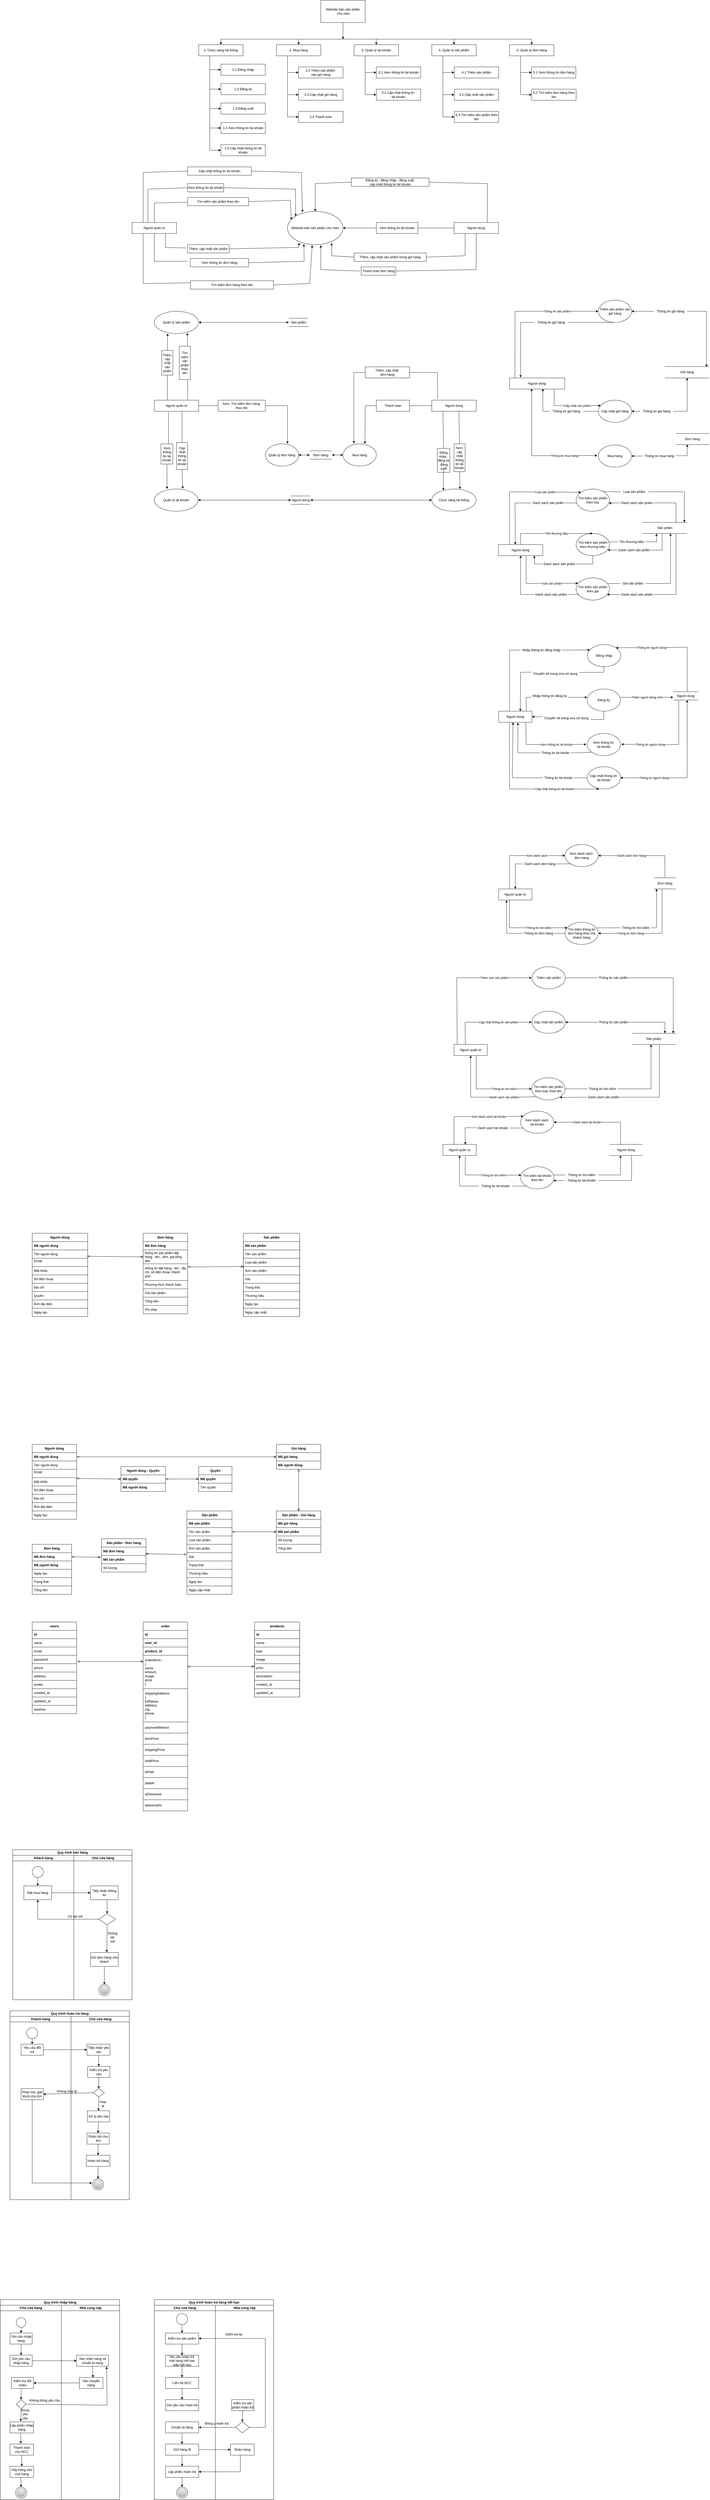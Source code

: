 <mxfile version="24.0.4" type="github">
  <diagram id="C5RBs43oDa-KdzZeNtuy" name="Page-1">
    <mxGraphModel dx="2608" dy="-563" grid="1" gridSize="10" guides="1" tooltips="1" connect="1" arrows="1" fold="1" page="1" pageScale="1" pageWidth="827" pageHeight="1169" math="0" shadow="0">
      <root>
        <mxCell id="WIyWlLk6GJQsqaUBKTNV-0" />
        <mxCell id="WIyWlLk6GJQsqaUBKTNV-1" parent="WIyWlLk6GJQsqaUBKTNV-0" />
        <mxCell id="xHxmoFjbufYu5VJIdYqy-1" value="Website bán sản phẩm&#xa; cho mèo" style="rounded=0;whiteSpace=wrap;html=1;strokeColor=default;" parent="WIyWlLk6GJQsqaUBKTNV-1" vertex="1">
          <mxGeometry x="160" y="1200" width="160" height="80" as="geometry" />
        </mxCell>
        <mxCell id="xHxmoFjbufYu5VJIdYqy-4" value="3. Quản lý tài khoản" style="rounded=0;whiteSpace=wrap;html=1;strokeColor=default;" parent="WIyWlLk6GJQsqaUBKTNV-1" vertex="1">
          <mxGeometry x="280" y="1360" width="160" height="40" as="geometry" />
        </mxCell>
        <mxCell id="xHxmoFjbufYu5VJIdYqy-5" value="4. Quản lý sản phẩm" style="rounded=0;whiteSpace=wrap;html=1;strokeColor=default;" parent="WIyWlLk6GJQsqaUBKTNV-1" vertex="1">
          <mxGeometry x="560" y="1360" width="160" height="40" as="geometry" />
        </mxCell>
        <mxCell id="xHxmoFjbufYu5VJIdYqy-7" value="5. Quản lý đơn hàng" style="rounded=0;whiteSpace=wrap;html=1;strokeColor=default;" parent="WIyWlLk6GJQsqaUBKTNV-1" vertex="1">
          <mxGeometry x="840" y="1360" width="160" height="40" as="geometry" />
        </mxCell>
        <mxCell id="xHxmoFjbufYu5VJIdYqy-10" value="1. Chức năng hệ thống" style="rounded=0;whiteSpace=wrap;html=1;strokeColor=default;" parent="WIyWlLk6GJQsqaUBKTNV-1" vertex="1">
          <mxGeometry x="-280" y="1360" width="160" height="40" as="geometry" />
        </mxCell>
        <mxCell id="xHxmoFjbufYu5VJIdYqy-12" value="2. Mua hàng" style="rounded=0;whiteSpace=wrap;html=1;strokeColor=default;" parent="WIyWlLk6GJQsqaUBKTNV-1" vertex="1">
          <mxGeometry y="1360" width="160" height="40" as="geometry" />
        </mxCell>
        <mxCell id="xHxmoFjbufYu5VJIdYqy-15" value="1.1 Đăng nhập" style="rounded=0;whiteSpace=wrap;html=1;strokeColor=default;" parent="WIyWlLk6GJQsqaUBKTNV-1" vertex="1">
          <mxGeometry x="-200" y="1430" width="160" height="40" as="geometry" />
        </mxCell>
        <mxCell id="xHxmoFjbufYu5VJIdYqy-16" value="1.2 Đăng ký" style="rounded=0;whiteSpace=wrap;html=1;strokeColor=default;" parent="WIyWlLk6GJQsqaUBKTNV-1" vertex="1">
          <mxGeometry x="-200" y="1500" width="160" height="40" as="geometry" />
        </mxCell>
        <mxCell id="xHxmoFjbufYu5VJIdYqy-17" value="1.3 Đăng xuất" style="rounded=0;whiteSpace=wrap;html=1;strokeColor=default;" parent="WIyWlLk6GJQsqaUBKTNV-1" vertex="1">
          <mxGeometry x="-200" y="1570" width="160" height="40" as="geometry" />
        </mxCell>
        <mxCell id="xHxmoFjbufYu5VJIdYqy-19" value="2.2 Thêm sản phẩm&amp;nbsp;&lt;div&gt;vào giỏ hàng&lt;/div&gt;" style="rounded=0;whiteSpace=wrap;html=1;strokeColor=default;" parent="WIyWlLk6GJQsqaUBKTNV-1" vertex="1">
          <mxGeometry x="80" y="1440" width="160" height="40" as="geometry" />
        </mxCell>
        <mxCell id="xHxmoFjbufYu5VJIdYqy-20" value="2.3 Cập nhật giỏ hàng" style="rounded=0;whiteSpace=wrap;html=1;strokeColor=default;" parent="WIyWlLk6GJQsqaUBKTNV-1" vertex="1">
          <mxGeometry x="80" y="1520" width="160" height="40" as="geometry" />
        </mxCell>
        <mxCell id="xHxmoFjbufYu5VJIdYqy-23" value="3.1 Xem thông tin tài khoản" style="rounded=0;whiteSpace=wrap;html=1;strokeColor=default;" parent="WIyWlLk6GJQsqaUBKTNV-1" vertex="1">
          <mxGeometry x="360" y="1440" width="160" height="40" as="geometry" />
        </mxCell>
        <mxCell id="xHxmoFjbufYu5VJIdYqy-24" value="3.2 Cập nhật thông tin&amp;nbsp;&lt;div&gt;tài khoản&lt;/div&gt;" style="rounded=0;whiteSpace=wrap;html=1;strokeColor=default;" parent="WIyWlLk6GJQsqaUBKTNV-1" vertex="1">
          <mxGeometry x="360" y="1520" width="160" height="40" as="geometry" />
        </mxCell>
        <mxCell id="xHxmoFjbufYu5VJIdYqy-30" value="4.1 Thêm sản phẩm" style="rounded=0;whiteSpace=wrap;html=1;strokeColor=default;" parent="WIyWlLk6GJQsqaUBKTNV-1" vertex="1">
          <mxGeometry x="641" y="1440" width="160" height="40" as="geometry" />
        </mxCell>
        <mxCell id="xHxmoFjbufYu5VJIdYqy-31" value="4.2 Cập nhật sản phẩm" style="rounded=0;whiteSpace=wrap;html=1;strokeColor=default;" parent="WIyWlLk6GJQsqaUBKTNV-1" vertex="1">
          <mxGeometry x="641" y="1520" width="160" height="40" as="geometry" />
        </mxCell>
        <mxCell id="xHxmoFjbufYu5VJIdYqy-32" value="4.3 Tìm kiếm sản phẩm theo tên" style="rounded=0;whiteSpace=wrap;html=1;strokeColor=default;" parent="WIyWlLk6GJQsqaUBKTNV-1" vertex="1">
          <mxGeometry x="641" y="1600" width="160" height="40" as="geometry" />
        </mxCell>
        <mxCell id="xHxmoFjbufYu5VJIdYqy-34" value="5.1 Xem thông tin đơn hàng" style="rounded=0;whiteSpace=wrap;html=1;strokeColor=default;" parent="WIyWlLk6GJQsqaUBKTNV-1" vertex="1">
          <mxGeometry x="920" y="1440" width="159" height="40" as="geometry" />
        </mxCell>
        <mxCell id="xHxmoFjbufYu5VJIdYqy-35" value="5.2 Tìm kiếm đơn hàng theo tên" style="rounded=0;whiteSpace=wrap;html=1;strokeColor=default;" parent="WIyWlLk6GJQsqaUBKTNV-1" vertex="1">
          <mxGeometry x="920" y="1520" width="160" height="40" as="geometry" />
        </mxCell>
        <mxCell id="xHxmoFjbufYu5VJIdYqy-39" value="" style="endArrow=classic;html=1;rounded=0;exitX=0.5;exitY=1;exitDx=0;exitDy=0;strokeColor=default;" parent="WIyWlLk6GJQsqaUBKTNV-1" source="xHxmoFjbufYu5VJIdYqy-1" edge="1">
          <mxGeometry width="50" height="50" relative="1" as="geometry">
            <mxPoint x="160" y="1370" as="sourcePoint" />
            <mxPoint x="240" y="1340" as="targetPoint" />
          </mxGeometry>
        </mxCell>
        <mxCell id="xHxmoFjbufYu5VJIdYqy-44" value="" style="endArrow=none;html=1;rounded=0;strokeColor=default;" parent="WIyWlLk6GJQsqaUBKTNV-1" edge="1">
          <mxGeometry width="50" height="50" relative="1" as="geometry">
            <mxPoint x="-200" y="1340" as="sourcePoint" />
            <mxPoint x="360" y="1340" as="targetPoint" />
          </mxGeometry>
        </mxCell>
        <mxCell id="xHxmoFjbufYu5VJIdYqy-45" value="" style="endArrow=classic;html=1;rounded=0;entryX=0.5;entryY=0;entryDx=0;entryDy=0;strokeColor=default;" parent="WIyWlLk6GJQsqaUBKTNV-1" target="xHxmoFjbufYu5VJIdYqy-10" edge="1">
          <mxGeometry width="50" height="50" relative="1" as="geometry">
            <mxPoint x="-200" y="1340" as="sourcePoint" />
            <mxPoint x="-240" y="1320" as="targetPoint" />
          </mxGeometry>
        </mxCell>
        <mxCell id="xHxmoFjbufYu5VJIdYqy-48" value="" style="endArrow=classic;html=1;rounded=0;entryX=0.5;entryY=0;entryDx=0;entryDy=0;strokeColor=default;" parent="WIyWlLk6GJQsqaUBKTNV-1" target="xHxmoFjbufYu5VJIdYqy-12" edge="1">
          <mxGeometry width="50" height="50" relative="1" as="geometry">
            <mxPoint x="80" y="1340" as="sourcePoint" />
            <mxPoint x="-240" y="1320" as="targetPoint" />
          </mxGeometry>
        </mxCell>
        <mxCell id="xHxmoFjbufYu5VJIdYqy-50" value="" style="endArrow=none;html=1;rounded=0;strokeColor=default;" parent="WIyWlLk6GJQsqaUBKTNV-1" edge="1">
          <mxGeometry width="50" height="50" relative="1" as="geometry">
            <mxPoint x="360" y="1340" as="sourcePoint" />
            <mxPoint x="920" y="1340" as="targetPoint" />
          </mxGeometry>
        </mxCell>
        <mxCell id="xHxmoFjbufYu5VJIdYqy-51" value="" style="endArrow=classic;html=1;rounded=0;entryX=0.5;entryY=0;entryDx=0;entryDy=0;strokeColor=default;" parent="WIyWlLk6GJQsqaUBKTNV-1" target="xHxmoFjbufYu5VJIdYqy-4" edge="1">
          <mxGeometry width="50" height="50" relative="1" as="geometry">
            <mxPoint x="360" y="1340" as="sourcePoint" />
            <mxPoint x="780" y="1320" as="targetPoint" />
          </mxGeometry>
        </mxCell>
        <mxCell id="xHxmoFjbufYu5VJIdYqy-54" value="" style="endArrow=classic;html=1;rounded=0;entryX=0.5;entryY=0;entryDx=0;entryDy=0;strokeColor=default;" parent="WIyWlLk6GJQsqaUBKTNV-1" target="xHxmoFjbufYu5VJIdYqy-5" edge="1">
          <mxGeometry width="50" height="50" relative="1" as="geometry">
            <mxPoint x="640" y="1340" as="sourcePoint" />
            <mxPoint x="780" y="1320" as="targetPoint" />
          </mxGeometry>
        </mxCell>
        <mxCell id="xHxmoFjbufYu5VJIdYqy-55" value="" style="endArrow=classic;html=1;rounded=0;entryX=0.5;entryY=0;entryDx=0;entryDy=0;strokeColor=default;" parent="WIyWlLk6GJQsqaUBKTNV-1" target="xHxmoFjbufYu5VJIdYqy-7" edge="1">
          <mxGeometry width="50" height="50" relative="1" as="geometry">
            <mxPoint x="920" y="1340" as="sourcePoint" />
            <mxPoint x="780" y="1320" as="targetPoint" />
          </mxGeometry>
        </mxCell>
        <mxCell id="xHxmoFjbufYu5VJIdYqy-57" value="" style="endArrow=none;html=1;rounded=0;strokeColor=default;exitX=0.25;exitY=1;exitDx=0;exitDy=0;" parent="WIyWlLk6GJQsqaUBKTNV-1" source="xHxmoFjbufYu5VJIdYqy-10" edge="1">
          <mxGeometry width="50" height="50" relative="1" as="geometry">
            <mxPoint x="-620" y="1440" as="sourcePoint" />
            <mxPoint x="-240" y="1740" as="targetPoint" />
          </mxGeometry>
        </mxCell>
        <mxCell id="xHxmoFjbufYu5VJIdYqy-58" value="" style="endArrow=classic;html=1;rounded=0;entryX=0;entryY=0.5;entryDx=0;entryDy=0;strokeColor=default;" parent="WIyWlLk6GJQsqaUBKTNV-1" target="xHxmoFjbufYu5VJIdYqy-15" edge="1">
          <mxGeometry width="50" height="50" relative="1" as="geometry">
            <mxPoint x="-240" y="1450" as="sourcePoint" />
            <mxPoint x="-450" y="1470" as="targetPoint" />
          </mxGeometry>
        </mxCell>
        <mxCell id="xHxmoFjbufYu5VJIdYqy-59" value="" style="endArrow=classic;html=1;rounded=0;entryX=0;entryY=0.5;entryDx=0;entryDy=0;strokeColor=default;" parent="WIyWlLk6GJQsqaUBKTNV-1" target="xHxmoFjbufYu5VJIdYqy-16" edge="1">
          <mxGeometry width="50" height="50" relative="1" as="geometry">
            <mxPoint x="-240" y="1520" as="sourcePoint" />
            <mxPoint x="-450" y="1470" as="targetPoint" />
          </mxGeometry>
        </mxCell>
        <mxCell id="xHxmoFjbufYu5VJIdYqy-60" value="" style="endArrow=classic;html=1;rounded=0;entryX=0;entryY=0.5;entryDx=0;entryDy=0;strokeColor=default;" parent="WIyWlLk6GJQsqaUBKTNV-1" target="xHxmoFjbufYu5VJIdYqy-17" edge="1">
          <mxGeometry width="50" height="50" relative="1" as="geometry">
            <mxPoint x="-240" y="1590" as="sourcePoint" />
            <mxPoint x="-450" y="1470" as="targetPoint" />
            <Array as="points">
              <mxPoint x="-220" y="1590" />
            </Array>
          </mxGeometry>
        </mxCell>
        <mxCell id="xHxmoFjbufYu5VJIdYqy-68" value="" style="endArrow=none;html=1;rounded=0;entryX=0.25;entryY=1;entryDx=0;entryDy=0;strokeColor=default;" parent="WIyWlLk6GJQsqaUBKTNV-1" target="xHxmoFjbufYu5VJIdYqy-12" edge="1">
          <mxGeometry width="50" height="50" relative="1" as="geometry">
            <mxPoint x="40" y="1620" as="sourcePoint" />
            <mxPoint x="98.72" y="1440.08" as="targetPoint" />
          </mxGeometry>
        </mxCell>
        <mxCell id="xHxmoFjbufYu5VJIdYqy-70" value="" style="endArrow=classic;html=1;rounded=0;entryX=0;entryY=0.5;entryDx=0;entryDy=0;strokeColor=default;" parent="WIyWlLk6GJQsqaUBKTNV-1" target="xHxmoFjbufYu5VJIdYqy-19" edge="1">
          <mxGeometry width="50" height="50" relative="1" as="geometry">
            <mxPoint x="40" y="1460" as="sourcePoint" />
            <mxPoint x="30" y="1520" as="targetPoint" />
          </mxGeometry>
        </mxCell>
        <mxCell id="xHxmoFjbufYu5VJIdYqy-71" value="" style="endArrow=classic;html=1;rounded=0;entryX=0;entryY=0.5;entryDx=0;entryDy=0;strokeColor=default;" parent="WIyWlLk6GJQsqaUBKTNV-1" target="xHxmoFjbufYu5VJIdYqy-20" edge="1">
          <mxGeometry width="50" height="50" relative="1" as="geometry">
            <mxPoint x="40" y="1540" as="sourcePoint" />
            <mxPoint x="30" y="1520" as="targetPoint" />
          </mxGeometry>
        </mxCell>
        <mxCell id="xHxmoFjbufYu5VJIdYqy-72" value="" style="endArrow=none;html=1;rounded=0;entryX=0.25;entryY=1;entryDx=0;entryDy=0;strokeColor=default;" parent="WIyWlLk6GJQsqaUBKTNV-1" target="xHxmoFjbufYu5VJIdYqy-4" edge="1">
          <mxGeometry width="50" height="50" relative="1" as="geometry">
            <mxPoint x="320" y="1540" as="sourcePoint" />
            <mxPoint x="315" y="1500" as="targetPoint" />
          </mxGeometry>
        </mxCell>
        <mxCell id="xHxmoFjbufYu5VJIdYqy-73" value="" style="endArrow=classic;html=1;rounded=0;entryX=0;entryY=0.5;entryDx=0;entryDy=0;strokeColor=default;" parent="WIyWlLk6GJQsqaUBKTNV-1" target="xHxmoFjbufYu5VJIdYqy-24" edge="1">
          <mxGeometry width="50" height="50" relative="1" as="geometry">
            <mxPoint x="320" y="1540" as="sourcePoint" />
            <mxPoint x="330" y="1540" as="targetPoint" />
          </mxGeometry>
        </mxCell>
        <mxCell id="xHxmoFjbufYu5VJIdYqy-74" value="" style="endArrow=classic;html=1;rounded=0;entryX=0;entryY=0.5;entryDx=0;entryDy=0;strokeColor=default;" parent="WIyWlLk6GJQsqaUBKTNV-1" target="xHxmoFjbufYu5VJIdYqy-23" edge="1">
          <mxGeometry width="50" height="50" relative="1" as="geometry">
            <mxPoint x="320" y="1460" as="sourcePoint" />
            <mxPoint x="330" y="1540" as="targetPoint" />
          </mxGeometry>
        </mxCell>
        <mxCell id="xHxmoFjbufYu5VJIdYqy-80" value="" style="endArrow=none;html=1;rounded=0;exitX=0.25;exitY=1;exitDx=0;exitDy=0;strokeColor=default;" parent="WIyWlLk6GJQsqaUBKTNV-1" source="xHxmoFjbufYu5VJIdYqy-5" edge="1">
          <mxGeometry width="50" height="50" relative="1" as="geometry">
            <mxPoint x="880" y="1490" as="sourcePoint" />
            <mxPoint x="600" y="1620" as="targetPoint" />
          </mxGeometry>
        </mxCell>
        <mxCell id="xHxmoFjbufYu5VJIdYqy-82" value="" style="endArrow=classic;html=1;rounded=0;entryX=0;entryY=0.5;entryDx=0;entryDy=0;strokeColor=default;" parent="WIyWlLk6GJQsqaUBKTNV-1" target="xHxmoFjbufYu5VJIdYqy-32" edge="1">
          <mxGeometry width="50" height="50" relative="1" as="geometry">
            <mxPoint x="600" y="1620" as="sourcePoint" />
            <mxPoint x="930" y="1710" as="targetPoint" />
          </mxGeometry>
        </mxCell>
        <mxCell id="xHxmoFjbufYu5VJIdYqy-83" value="" style="endArrow=classic;html=1;rounded=0;entryX=0;entryY=0.5;entryDx=0;entryDy=0;strokeColor=default;" parent="WIyWlLk6GJQsqaUBKTNV-1" target="xHxmoFjbufYu5VJIdYqy-30" edge="1">
          <mxGeometry width="50" height="50" relative="1" as="geometry">
            <mxPoint x="600" y="1460" as="sourcePoint" />
            <mxPoint x="930" y="1530" as="targetPoint" />
          </mxGeometry>
        </mxCell>
        <mxCell id="xHxmoFjbufYu5VJIdYqy-84" value="" style="endArrow=classic;html=1;rounded=0;entryX=0;entryY=0.5;entryDx=0;entryDy=0;strokeColor=default;" parent="WIyWlLk6GJQsqaUBKTNV-1" target="xHxmoFjbufYu5VJIdYqy-31" edge="1">
          <mxGeometry width="50" height="50" relative="1" as="geometry">
            <mxPoint x="600" y="1540" as="sourcePoint" />
            <mxPoint x="930" y="1530" as="targetPoint" />
          </mxGeometry>
        </mxCell>
        <mxCell id="xHxmoFjbufYu5VJIdYqy-85" value="" style="endArrow=none;html=1;rounded=0;exitX=0.25;exitY=1;exitDx=0;exitDy=0;strokeColor=default;" parent="WIyWlLk6GJQsqaUBKTNV-1" source="xHxmoFjbufYu5VJIdYqy-7" edge="1">
          <mxGeometry width="50" height="50" relative="1" as="geometry">
            <mxPoint x="1130" y="1500" as="sourcePoint" />
            <mxPoint x="880" y="1540" as="targetPoint" />
          </mxGeometry>
        </mxCell>
        <mxCell id="xHxmoFjbufYu5VJIdYqy-86" value="" style="endArrow=classic;html=1;rounded=0;entryX=0;entryY=0.5;entryDx=0;entryDy=0;strokeColor=default;" parent="WIyWlLk6GJQsqaUBKTNV-1" target="xHxmoFjbufYu5VJIdYqy-35" edge="1">
          <mxGeometry width="50" height="50" relative="1" as="geometry">
            <mxPoint x="880" y="1540" as="sourcePoint" />
            <mxPoint x="1180" y="1540" as="targetPoint" />
          </mxGeometry>
        </mxCell>
        <mxCell id="xHxmoFjbufYu5VJIdYqy-87" value="" style="endArrow=classic;html=1;rounded=0;entryX=0;entryY=0.5;entryDx=0;entryDy=0;strokeColor=default;" parent="WIyWlLk6GJQsqaUBKTNV-1" target="xHxmoFjbufYu5VJIdYqy-34" edge="1">
          <mxGeometry width="50" height="50" relative="1" as="geometry">
            <mxPoint x="880" y="1460" as="sourcePoint" />
            <mxPoint x="1080" y="1500" as="targetPoint" />
          </mxGeometry>
        </mxCell>
        <mxCell id="jqVSA10DXYwFzxkQNMTz-4" value="Website bán sản phẩm cho mèo" style="ellipse;whiteSpace=wrap;html=1;strokeColor=default;" parent="WIyWlLk6GJQsqaUBKTNV-1" vertex="1">
          <mxGeometry x="40" y="1960" width="200" height="120" as="geometry" />
        </mxCell>
        <mxCell id="jqVSA10DXYwFzxkQNMTz-5" value="Người quản trị" style="rounded=0;whiteSpace=wrap;html=1;strokeColor=default;" parent="WIyWlLk6GJQsqaUBKTNV-1" vertex="1">
          <mxGeometry x="-520" y="2000" width="160" height="40" as="geometry" />
        </mxCell>
        <mxCell id="jqVSA10DXYwFzxkQNMTz-7" value="Người dùng" style="rounded=0;whiteSpace=wrap;html=1;strokeColor=default;" parent="WIyWlLk6GJQsqaUBKTNV-1" vertex="1">
          <mxGeometry x="640" y="2000" width="160" height="40" as="geometry" />
        </mxCell>
        <mxCell id="jqVSA10DXYwFzxkQNMTz-9" value="Đăng ký , đăng nhập , đăng xuất,&lt;div&gt;cập nhật thông tin tài khoản&lt;/div&gt;" style="text;html=1;strokeColor=default;fillColor=none;align=center;verticalAlign=middle;whiteSpace=wrap;rounded=0;" parent="WIyWlLk6GJQsqaUBKTNV-1" vertex="1">
          <mxGeometry x="270" y="1840" width="280" height="30" as="geometry" />
        </mxCell>
        <mxCell id="jqVSA10DXYwFzxkQNMTz-12" value="Thêm, cập nhật sản phẩm trong giỏ hàng" style="text;html=1;strokeColor=default;fillColor=none;align=center;verticalAlign=middle;whiteSpace=wrap;rounded=0;" parent="WIyWlLk6GJQsqaUBKTNV-1" vertex="1">
          <mxGeometry x="280" y="2110" width="260" height="30" as="geometry" />
        </mxCell>
        <mxCell id="jqVSA10DXYwFzxkQNMTz-13" value="Thanh toán đơn hàng" style="text;html=1;strokeColor=default;fillColor=none;align=center;verticalAlign=middle;whiteSpace=wrap;rounded=0;" parent="WIyWlLk6GJQsqaUBKTNV-1" vertex="1">
          <mxGeometry x="305.5" y="2160" width="124.5" height="30" as="geometry" />
        </mxCell>
        <mxCell id="jqVSA10DXYwFzxkQNMTz-14" value="Cập nhật thông tin tài khoản" style="text;html=1;strokeColor=default;fillColor=none;align=center;verticalAlign=middle;whiteSpace=wrap;rounded=0;" parent="WIyWlLk6GJQsqaUBKTNV-1" vertex="1">
          <mxGeometry x="-320" y="1800" width="230" height="30" as="geometry" />
        </mxCell>
        <mxCell id="jqVSA10DXYwFzxkQNMTz-15" value="Xem thông tin tài khoản" style="text;html=1;strokeColor=default;fillColor=none;align=center;verticalAlign=middle;whiteSpace=wrap;rounded=0;" parent="WIyWlLk6GJQsqaUBKTNV-1" vertex="1">
          <mxGeometry x="-320" y="1860" width="130" height="30" as="geometry" />
        </mxCell>
        <mxCell id="jqVSA10DXYwFzxkQNMTz-16" value="Tìm kiếm sản phẩm theo tên" style="text;html=1;strokeColor=default;fillColor=none;align=center;verticalAlign=middle;whiteSpace=wrap;rounded=0;" parent="WIyWlLk6GJQsqaUBKTNV-1" vertex="1">
          <mxGeometry x="-320" y="1910" width="220" height="30" as="geometry" />
        </mxCell>
        <mxCell id="jqVSA10DXYwFzxkQNMTz-17" value="Thêm, cập nhật sản phẩm" style="text;html=1;strokeColor=default;fillColor=none;align=center;verticalAlign=middle;whiteSpace=wrap;rounded=0;" parent="WIyWlLk6GJQsqaUBKTNV-1" vertex="1">
          <mxGeometry x="-320" y="2080" width="150" height="30" as="geometry" />
        </mxCell>
        <mxCell id="jqVSA10DXYwFzxkQNMTz-18" value="Xem thông tin đơn hàng" style="text;html=1;strokeColor=default;fillColor=none;align=center;verticalAlign=middle;whiteSpace=wrap;rounded=0;" parent="WIyWlLk6GJQsqaUBKTNV-1" vertex="1">
          <mxGeometry x="-310" y="2130" width="210" height="30" as="geometry" />
        </mxCell>
        <mxCell id="jqVSA10DXYwFzxkQNMTz-19" value="Tìm kiếm đơn hàng theo tên" style="text;html=1;strokeColor=default;fillColor=none;align=center;verticalAlign=middle;whiteSpace=wrap;rounded=0;" parent="WIyWlLk6GJQsqaUBKTNV-1" vertex="1">
          <mxGeometry x="-310" y="2210" width="300" height="30" as="geometry" />
        </mxCell>
        <mxCell id="jqVSA10DXYwFzxkQNMTz-20" value="" style="endArrow=none;html=1;rounded=0;exitX=0.5;exitY=0;exitDx=0;exitDy=0;strokeColor=default;" parent="WIyWlLk6GJQsqaUBKTNV-1" source="jqVSA10DXYwFzxkQNMTz-5" edge="1">
          <mxGeometry width="50" height="50" relative="1" as="geometry">
            <mxPoint x="80" y="2040" as="sourcePoint" />
            <mxPoint x="-440" y="1930" as="targetPoint" />
          </mxGeometry>
        </mxCell>
        <mxCell id="jqVSA10DXYwFzxkQNMTz-21" value="" style="endArrow=none;html=1;rounded=0;strokeColor=default;" parent="WIyWlLk6GJQsqaUBKTNV-1" target="jqVSA10DXYwFzxkQNMTz-16" edge="1">
          <mxGeometry width="50" height="50" relative="1" as="geometry">
            <mxPoint x="-440" y="1930" as="sourcePoint" />
            <mxPoint x="-320" y="1933" as="targetPoint" />
          </mxGeometry>
        </mxCell>
        <mxCell id="jqVSA10DXYwFzxkQNMTz-22" value="" style="endArrow=none;html=1;rounded=0;exitX=1;exitY=0.5;exitDx=0;exitDy=0;strokeColor=default;" parent="WIyWlLk6GJQsqaUBKTNV-1" source="jqVSA10DXYwFzxkQNMTz-16" edge="1">
          <mxGeometry width="50" height="50" relative="1" as="geometry">
            <mxPoint x="80" y="2040" as="sourcePoint" />
            <mxPoint x="50" y="1920" as="targetPoint" />
          </mxGeometry>
        </mxCell>
        <mxCell id="jqVSA10DXYwFzxkQNMTz-23" value="" style="endArrow=classic;html=1;rounded=0;entryX=0.07;entryY=0.258;entryDx=0;entryDy=0;entryPerimeter=0;strokeColor=default;" parent="WIyWlLk6GJQsqaUBKTNV-1" target="jqVSA10DXYwFzxkQNMTz-4" edge="1">
          <mxGeometry width="50" height="50" relative="1" as="geometry">
            <mxPoint x="50" y="1920" as="sourcePoint" />
            <mxPoint x="120" y="1960" as="targetPoint" />
          </mxGeometry>
        </mxCell>
        <mxCell id="jqVSA10DXYwFzxkQNMTz-24" value="" style="endArrow=none;html=1;rounded=0;exitX=0.356;exitY=-0.025;exitDx=0;exitDy=0;exitPerimeter=0;strokeColor=default;" parent="WIyWlLk6GJQsqaUBKTNV-1" source="jqVSA10DXYwFzxkQNMTz-5" edge="1">
          <mxGeometry width="50" height="50" relative="1" as="geometry">
            <mxPoint x="80" y="2040" as="sourcePoint" />
            <mxPoint x="-463" y="1880" as="targetPoint" />
          </mxGeometry>
        </mxCell>
        <mxCell id="jqVSA10DXYwFzxkQNMTz-25" value="" style="endArrow=none;html=1;rounded=0;entryX=0;entryY=0.5;entryDx=0;entryDy=0;strokeColor=default;" parent="WIyWlLk6GJQsqaUBKTNV-1" target="jqVSA10DXYwFzxkQNMTz-15" edge="1">
          <mxGeometry width="50" height="50" relative="1" as="geometry">
            <mxPoint x="-460" y="1880" as="sourcePoint" />
            <mxPoint x="130" y="1990" as="targetPoint" />
          </mxGeometry>
        </mxCell>
        <mxCell id="jqVSA10DXYwFzxkQNMTz-26" value="" style="endArrow=none;html=1;rounded=0;exitX=1;exitY=0.5;exitDx=0;exitDy=0;strokeColor=default;" parent="WIyWlLk6GJQsqaUBKTNV-1" source="jqVSA10DXYwFzxkQNMTz-15" edge="1">
          <mxGeometry width="50" height="50" relative="1" as="geometry">
            <mxPoint x="80" y="2040" as="sourcePoint" />
            <mxPoint x="70" y="1880" as="targetPoint" />
          </mxGeometry>
        </mxCell>
        <mxCell id="jqVSA10DXYwFzxkQNMTz-27" value="" style="endArrow=classic;html=1;rounded=0;entryX=0;entryY=0;entryDx=0;entryDy=0;strokeColor=default;" parent="WIyWlLk6GJQsqaUBKTNV-1" target="jqVSA10DXYwFzxkQNMTz-4" edge="1">
          <mxGeometry width="50" height="50" relative="1" as="geometry">
            <mxPoint x="69" y="1880" as="sourcePoint" />
            <mxPoint x="130" y="1990" as="targetPoint" />
          </mxGeometry>
        </mxCell>
        <mxCell id="jqVSA10DXYwFzxkQNMTz-28" value="" style="endArrow=none;html=1;rounded=0;exitX=0.25;exitY=0;exitDx=0;exitDy=0;strokeColor=default;" parent="WIyWlLk6GJQsqaUBKTNV-1" source="jqVSA10DXYwFzxkQNMTz-5" edge="1">
          <mxGeometry width="50" height="50" relative="1" as="geometry">
            <mxPoint x="80" y="2040" as="sourcePoint" />
            <mxPoint x="-480" y="1820" as="targetPoint" />
          </mxGeometry>
        </mxCell>
        <mxCell id="jqVSA10DXYwFzxkQNMTz-29" value="" style="endArrow=none;html=1;rounded=0;entryX=0;entryY=0.5;entryDx=0;entryDy=0;strokeColor=default;" parent="WIyWlLk6GJQsqaUBKTNV-1" target="jqVSA10DXYwFzxkQNMTz-14" edge="1">
          <mxGeometry width="50" height="50" relative="1" as="geometry">
            <mxPoint x="-480" y="1820" as="sourcePoint" />
            <mxPoint x="130" y="1990" as="targetPoint" />
          </mxGeometry>
        </mxCell>
        <mxCell id="jqVSA10DXYwFzxkQNMTz-30" value="" style="endArrow=none;html=1;rounded=0;exitX=1;exitY=0.5;exitDx=0;exitDy=0;strokeColor=default;" parent="WIyWlLk6GJQsqaUBKTNV-1" source="jqVSA10DXYwFzxkQNMTz-14" edge="1">
          <mxGeometry width="50" height="50" relative="1" as="geometry">
            <mxPoint x="80" y="2040" as="sourcePoint" />
            <mxPoint x="90" y="1820" as="targetPoint" />
          </mxGeometry>
        </mxCell>
        <mxCell id="jqVSA10DXYwFzxkQNMTz-31" value="" style="endArrow=classic;html=1;rounded=0;entryX=0.27;entryY=0.025;entryDx=0;entryDy=0;entryPerimeter=0;strokeColor=default;" parent="WIyWlLk6GJQsqaUBKTNV-1" target="jqVSA10DXYwFzxkQNMTz-4" edge="1">
          <mxGeometry width="50" height="50" relative="1" as="geometry">
            <mxPoint x="90" y="1820" as="sourcePoint" />
            <mxPoint x="130" y="1990" as="targetPoint" />
          </mxGeometry>
        </mxCell>
        <mxCell id="jqVSA10DXYwFzxkQNMTz-32" value="" style="endArrow=none;html=1;rounded=0;exitX=0.75;exitY=1;exitDx=0;exitDy=0;strokeColor=default;" parent="WIyWlLk6GJQsqaUBKTNV-1" source="jqVSA10DXYwFzxkQNMTz-5" edge="1">
          <mxGeometry width="50" height="50" relative="1" as="geometry">
            <mxPoint x="80" y="2040" as="sourcePoint" />
            <mxPoint x="-400" y="2090" as="targetPoint" />
          </mxGeometry>
        </mxCell>
        <mxCell id="jqVSA10DXYwFzxkQNMTz-33" value="" style="endArrow=none;html=1;rounded=0;entryX=-0.035;entryY=0.4;entryDx=0;entryDy=0;entryPerimeter=0;strokeColor=default;" parent="WIyWlLk6GJQsqaUBKTNV-1" target="jqVSA10DXYwFzxkQNMTz-17" edge="1">
          <mxGeometry width="50" height="50" relative="1" as="geometry">
            <mxPoint x="-400" y="2090" as="sourcePoint" />
            <mxPoint x="130" y="1990" as="targetPoint" />
          </mxGeometry>
        </mxCell>
        <mxCell id="jqVSA10DXYwFzxkQNMTz-34" value="" style="endArrow=none;html=1;rounded=0;exitX=0.5;exitY=1;exitDx=0;exitDy=0;strokeColor=default;" parent="WIyWlLk6GJQsqaUBKTNV-1" source="jqVSA10DXYwFzxkQNMTz-5" edge="1">
          <mxGeometry width="50" height="50" relative="1" as="geometry">
            <mxPoint x="80" y="2040" as="sourcePoint" />
            <mxPoint x="-440" y="2140" as="targetPoint" />
          </mxGeometry>
        </mxCell>
        <mxCell id="jqVSA10DXYwFzxkQNMTz-35" value="" style="endArrow=none;html=1;rounded=0;strokeColor=default;" parent="WIyWlLk6GJQsqaUBKTNV-1" edge="1">
          <mxGeometry width="50" height="50" relative="1" as="geometry">
            <mxPoint x="-440" y="2140" as="sourcePoint" />
            <mxPoint x="-320" y="2140" as="targetPoint" />
          </mxGeometry>
        </mxCell>
        <mxCell id="jqVSA10DXYwFzxkQNMTz-36" value="" style="endArrow=none;html=1;rounded=0;exitX=0.25;exitY=1;exitDx=0;exitDy=0;strokeColor=default;" parent="WIyWlLk6GJQsqaUBKTNV-1" source="jqVSA10DXYwFzxkQNMTz-5" edge="1">
          <mxGeometry width="50" height="50" relative="1" as="geometry">
            <mxPoint x="80" y="2040" as="sourcePoint" />
            <mxPoint x="-480" y="2220" as="targetPoint" />
          </mxGeometry>
        </mxCell>
        <mxCell id="jqVSA10DXYwFzxkQNMTz-37" value="" style="endArrow=none;html=1;rounded=0;entryX=0;entryY=0.25;entryDx=0;entryDy=0;strokeColor=default;" parent="WIyWlLk6GJQsqaUBKTNV-1" target="jqVSA10DXYwFzxkQNMTz-19" edge="1">
          <mxGeometry width="50" height="50" relative="1" as="geometry">
            <mxPoint x="-480" y="2220" as="sourcePoint" />
            <mxPoint x="130" y="1990" as="targetPoint" />
          </mxGeometry>
        </mxCell>
        <mxCell id="jqVSA10DXYwFzxkQNMTz-38" value="" style="endArrow=none;html=1;rounded=0;exitX=1;exitY=0.5;exitDx=0;exitDy=0;strokeColor=default;" parent="WIyWlLk6GJQsqaUBKTNV-1" source="jqVSA10DXYwFzxkQNMTz-17" edge="1">
          <mxGeometry width="50" height="50" relative="1" as="geometry">
            <mxPoint x="80" y="2040" as="sourcePoint" />
            <mxPoint x="80" y="2090" as="targetPoint" />
          </mxGeometry>
        </mxCell>
        <mxCell id="jqVSA10DXYwFzxkQNMTz-39" value="" style="endArrow=none;html=1;rounded=0;exitX=1;exitY=0.5;exitDx=0;exitDy=0;strokeColor=default;" parent="WIyWlLk6GJQsqaUBKTNV-1" source="jqVSA10DXYwFzxkQNMTz-18" edge="1">
          <mxGeometry width="50" height="50" relative="1" as="geometry">
            <mxPoint x="80" y="2040" as="sourcePoint" />
            <mxPoint x="100" y="2140" as="targetPoint" />
          </mxGeometry>
        </mxCell>
        <mxCell id="jqVSA10DXYwFzxkQNMTz-40" value="" style="endArrow=none;html=1;rounded=0;exitX=1;exitY=0.5;exitDx=0;exitDy=0;strokeColor=default;" parent="WIyWlLk6GJQsqaUBKTNV-1" source="jqVSA10DXYwFzxkQNMTz-19" edge="1">
          <mxGeometry width="50" height="50" relative="1" as="geometry">
            <mxPoint x="80" y="2040" as="sourcePoint" />
            <mxPoint x="120" y="2220" as="targetPoint" />
          </mxGeometry>
        </mxCell>
        <mxCell id="jqVSA10DXYwFzxkQNMTz-41" value="" style="endArrow=classic;html=1;rounded=0;entryX=0.21;entryY=0.942;entryDx=0;entryDy=0;entryPerimeter=0;strokeColor=default;" parent="WIyWlLk6GJQsqaUBKTNV-1" target="jqVSA10DXYwFzxkQNMTz-4" edge="1">
          <mxGeometry width="50" height="50" relative="1" as="geometry">
            <mxPoint x="80" y="2090" as="sourcePoint" />
            <mxPoint x="130" y="1990" as="targetPoint" />
          </mxGeometry>
        </mxCell>
        <mxCell id="jqVSA10DXYwFzxkQNMTz-42" value="" style="endArrow=classic;html=1;rounded=0;entryX=0.295;entryY=0.983;entryDx=0;entryDy=0;entryPerimeter=0;strokeColor=default;" parent="WIyWlLk6GJQsqaUBKTNV-1" target="jqVSA10DXYwFzxkQNMTz-4" edge="1">
          <mxGeometry width="50" height="50" relative="1" as="geometry">
            <mxPoint x="100" y="2140" as="sourcePoint" />
            <mxPoint x="130" y="1990" as="targetPoint" />
          </mxGeometry>
        </mxCell>
        <mxCell id="jqVSA10DXYwFzxkQNMTz-43" value="" style="endArrow=classic;html=1;rounded=0;entryX=0.445;entryY=1.017;entryDx=0;entryDy=0;entryPerimeter=0;strokeColor=default;" parent="WIyWlLk6GJQsqaUBKTNV-1" target="jqVSA10DXYwFzxkQNMTz-4" edge="1">
          <mxGeometry width="50" height="50" relative="1" as="geometry">
            <mxPoint x="120" y="2220" as="sourcePoint" />
            <mxPoint x="130" y="1990" as="targetPoint" />
          </mxGeometry>
        </mxCell>
        <mxCell id="jqVSA10DXYwFzxkQNMTz-45" value="" style="endArrow=none;html=1;rounded=0;entryX=0;entryY=0.5;entryDx=0;entryDy=0;strokeColor=default;" parent="WIyWlLk6GJQsqaUBKTNV-1" target="jqVSA10DXYwFzxkQNMTz-9" edge="1">
          <mxGeometry width="50" height="50" relative="1" as="geometry">
            <mxPoint x="140" y="1860" as="sourcePoint" />
            <mxPoint x="130" y="1990" as="targetPoint" />
          </mxGeometry>
        </mxCell>
        <mxCell id="jqVSA10DXYwFzxkQNMTz-47" value="" style="endArrow=none;html=1;rounded=0;exitX=0;exitY=0.5;exitDx=0;exitDy=0;strokeColor=default;" parent="WIyWlLk6GJQsqaUBKTNV-1" source="jqVSA10DXYwFzxkQNMTz-12" edge="1">
          <mxGeometry width="50" height="50" relative="1" as="geometry">
            <mxPoint x="80" y="2040" as="sourcePoint" />
            <mxPoint x="200" y="2120" as="targetPoint" />
          </mxGeometry>
        </mxCell>
        <mxCell id="jqVSA10DXYwFzxkQNMTz-48" value="" style="endArrow=none;html=1;rounded=0;entryX=-0.034;entryY=0.5;entryDx=0;entryDy=0;entryPerimeter=0;strokeColor=default;" parent="WIyWlLk6GJQsqaUBKTNV-1" target="jqVSA10DXYwFzxkQNMTz-13" edge="1">
          <mxGeometry width="50" height="50" relative="1" as="geometry">
            <mxPoint x="160" y="2170" as="sourcePoint" />
            <mxPoint x="130" y="1990" as="targetPoint" />
          </mxGeometry>
        </mxCell>
        <mxCell id="jqVSA10DXYwFzxkQNMTz-49" value="" style="endArrow=none;html=1;rounded=0;entryX=1;entryY=0.5;entryDx=0;entryDy=0;strokeColor=default;" parent="WIyWlLk6GJQsqaUBKTNV-1" target="jqVSA10DXYwFzxkQNMTz-9" edge="1">
          <mxGeometry width="50" height="50" relative="1" as="geometry">
            <mxPoint x="760" y="1860" as="sourcePoint" />
            <mxPoint x="130" y="1990" as="targetPoint" />
          </mxGeometry>
        </mxCell>
        <mxCell id="jqVSA10DXYwFzxkQNMTz-50" value="" style="endArrow=none;html=1;rounded=0;entryX=0.75;entryY=0;entryDx=0;entryDy=0;strokeColor=default;" parent="WIyWlLk6GJQsqaUBKTNV-1" target="jqVSA10DXYwFzxkQNMTz-7" edge="1">
          <mxGeometry width="50" height="50" relative="1" as="geometry">
            <mxPoint x="760" y="1860" as="sourcePoint" />
            <mxPoint x="130" y="1990" as="targetPoint" />
          </mxGeometry>
        </mxCell>
        <mxCell id="jqVSA10DXYwFzxkQNMTz-57" value="" style="endArrow=classic;html=1;rounded=0;entryX=0.5;entryY=0;entryDx=0;entryDy=0;strokeColor=default;" parent="WIyWlLk6GJQsqaUBKTNV-1" target="jqVSA10DXYwFzxkQNMTz-4" edge="1">
          <mxGeometry width="50" height="50" relative="1" as="geometry">
            <mxPoint x="140" y="1860" as="sourcePoint" />
            <mxPoint x="130" y="1990" as="targetPoint" />
          </mxGeometry>
        </mxCell>
        <mxCell id="jqVSA10DXYwFzxkQNMTz-59" value="" style="endArrow=classic;html=1;rounded=0;entryX=0.795;entryY=0.95;entryDx=0;entryDy=0;entryPerimeter=0;strokeColor=default;" parent="WIyWlLk6GJQsqaUBKTNV-1" target="jqVSA10DXYwFzxkQNMTz-4" edge="1">
          <mxGeometry width="50" height="50" relative="1" as="geometry">
            <mxPoint x="200" y="2120" as="sourcePoint" />
            <mxPoint x="130" y="1990" as="targetPoint" />
          </mxGeometry>
        </mxCell>
        <mxCell id="jqVSA10DXYwFzxkQNMTz-60" value="" style="endArrow=classic;html=1;rounded=0;entryX=0.6;entryY=1.017;entryDx=0;entryDy=0;entryPerimeter=0;strokeColor=default;" parent="WIyWlLk6GJQsqaUBKTNV-1" target="jqVSA10DXYwFzxkQNMTz-4" edge="1">
          <mxGeometry width="50" height="50" relative="1" as="geometry">
            <mxPoint x="160" y="2170" as="sourcePoint" />
            <mxPoint x="130" y="1990" as="targetPoint" />
          </mxGeometry>
        </mxCell>
        <mxCell id="jqVSA10DXYwFzxkQNMTz-61" value="" style="endArrow=none;html=1;rounded=0;entryX=1;entryY=0.5;entryDx=0;entryDy=0;strokeColor=default;" parent="WIyWlLk6GJQsqaUBKTNV-1" target="jqVSA10DXYwFzxkQNMTz-12" edge="1">
          <mxGeometry width="50" height="50" relative="1" as="geometry">
            <mxPoint x="680" y="2120" as="sourcePoint" />
            <mxPoint x="130" y="1990" as="targetPoint" />
          </mxGeometry>
        </mxCell>
        <mxCell id="jqVSA10DXYwFzxkQNMTz-62" value="" style="endArrow=none;html=1;rounded=0;entryX=1;entryY=0.5;entryDx=0;entryDy=0;strokeColor=default;" parent="WIyWlLk6GJQsqaUBKTNV-1" target="jqVSA10DXYwFzxkQNMTz-13" edge="1">
          <mxGeometry width="50" height="50" relative="1" as="geometry">
            <mxPoint x="720" y="2170" as="sourcePoint" />
            <mxPoint x="130" y="1990" as="targetPoint" />
          </mxGeometry>
        </mxCell>
        <mxCell id="jqVSA10DXYwFzxkQNMTz-63" value="" style="endArrow=none;html=1;rounded=0;exitX=0.25;exitY=1;exitDx=0;exitDy=0;strokeColor=default;" parent="WIyWlLk6GJQsqaUBKTNV-1" source="jqVSA10DXYwFzxkQNMTz-7" edge="1">
          <mxGeometry width="50" height="50" relative="1" as="geometry">
            <mxPoint x="80" y="2040" as="sourcePoint" />
            <mxPoint x="680" y="2120" as="targetPoint" />
          </mxGeometry>
        </mxCell>
        <mxCell id="jqVSA10DXYwFzxkQNMTz-64" value="" style="endArrow=none;html=1;rounded=0;exitX=0.5;exitY=1;exitDx=0;exitDy=0;strokeColor=default;" parent="WIyWlLk6GJQsqaUBKTNV-1" source="jqVSA10DXYwFzxkQNMTz-7" edge="1">
          <mxGeometry width="50" height="50" relative="1" as="geometry">
            <mxPoint x="690" y="2050" as="sourcePoint" />
            <mxPoint x="720" y="2170" as="targetPoint" />
          </mxGeometry>
        </mxCell>
        <mxCell id="jqVSA10DXYwFzxkQNMTz-65" value="Chức năng hệ thống" style="ellipse;whiteSpace=wrap;html=1;strokeColor=default;" parent="WIyWlLk6GJQsqaUBKTNV-1" vertex="1">
          <mxGeometry x="560" y="2960" width="160" height="80" as="geometry" />
        </mxCell>
        <mxCell id="jqVSA10DXYwFzxkQNMTz-68" value="Mua hàng" style="ellipse;whiteSpace=wrap;html=1;strokeColor=default;" parent="WIyWlLk6GJQsqaUBKTNV-1" vertex="1">
          <mxGeometry x="240" y="2797.5" width="120" height="80" as="geometry" />
        </mxCell>
        <mxCell id="jqVSA10DXYwFzxkQNMTz-69" value="Người quản trị" style="rounded=0;whiteSpace=wrap;html=1;strokeColor=default;" parent="WIyWlLk6GJQsqaUBKTNV-1" vertex="1">
          <mxGeometry x="-440" y="2640" width="160" height="40" as="geometry" />
        </mxCell>
        <mxCell id="jqVSA10DXYwFzxkQNMTz-70" value="Người dùng" style="rounded=0;whiteSpace=wrap;html=1;strokeColor=default;" parent="WIyWlLk6GJQsqaUBKTNV-1" vertex="1">
          <mxGeometry x="560" y="2640" width="160" height="40" as="geometry" />
        </mxCell>
        <mxCell id="jqVSA10DXYwFzxkQNMTz-71" value="Quản lý tài khoản" style="ellipse;whiteSpace=wrap;html=1;strokeColor=default;" parent="WIyWlLk6GJQsqaUBKTNV-1" vertex="1">
          <mxGeometry x="-440" y="2960" width="158" height="80" as="geometry" />
        </mxCell>
        <mxCell id="jqVSA10DXYwFzxkQNMTz-73" value="Quản lý đơn hàng" style="ellipse;whiteSpace=wrap;html=1;strokeColor=default;" parent="WIyWlLk6GJQsqaUBKTNV-1" vertex="1">
          <mxGeometry x="-40" y="2797.5" width="120" height="80" as="geometry" />
        </mxCell>
        <mxCell id="jqVSA10DXYwFzxkQNMTz-74" value="Quản lý sản phẩm" style="ellipse;whiteSpace=wrap;html=1;strokeColor=default;" parent="WIyWlLk6GJQsqaUBKTNV-1" vertex="1">
          <mxGeometry x="-440" y="2320" width="160" height="80" as="geometry" />
        </mxCell>
        <mxCell id="jqVSA10DXYwFzxkQNMTz-79" value="Xem thông tin tài khoản" style="text;html=1;strokeColor=default;fillColor=none;align=center;verticalAlign=middle;whiteSpace=wrap;rounded=0;" parent="WIyWlLk6GJQsqaUBKTNV-1" vertex="1">
          <mxGeometry x="-416" y="2797.5" width="43" height="72.5" as="geometry" />
        </mxCell>
        <mxCell id="jqVSA10DXYwFzxkQNMTz-80" value="Đăng nhập , đăng ký ,đăng xuất" style="text;html=1;strokeColor=default;fillColor=none;align=center;verticalAlign=middle;whiteSpace=wrap;rounded=0;" parent="WIyWlLk6GJQsqaUBKTNV-1" vertex="1">
          <mxGeometry x="580" y="2813.75" width="45" height="86.25" as="geometry" />
        </mxCell>
        <mxCell id="jqVSA10DXYwFzxkQNMTz-81" value="Xem, cập nhật thông tin tài khoản" style="text;html=1;strokeColor=default;fillColor=none;align=center;verticalAlign=middle;whiteSpace=wrap;rounded=0;" parent="WIyWlLk6GJQsqaUBKTNV-1" vertex="1">
          <mxGeometry x="640" y="2797.5" width="40" height="100" as="geometry" />
        </mxCell>
        <mxCell id="jqVSA10DXYwFzxkQNMTz-102" value="" style="endArrow=none;html=1;rounded=0;entryX=1;entryY=1;entryDx=0;entryDy=0;exitX=0;exitY=1;exitDx=0;exitDy=0;strokeColor=default;" parent="WIyWlLk6GJQsqaUBKTNV-1" source="EGVxX4MbY_-xokejHmwN-1" target="EGVxX4MbY_-xokejHmwN-1" edge="1">
          <mxGeometry width="50" height="50" relative="1" as="geometry">
            <mxPoint x="60" y="3007.5" as="sourcePoint" />
            <mxPoint x="130" y="3007.5" as="targetPoint" />
          </mxGeometry>
        </mxCell>
        <mxCell id="jqVSA10DXYwFzxkQNMTz-104" value="" style="endArrow=classic;startArrow=classic;html=1;rounded=0;exitX=1;exitY=0.5;exitDx=0;exitDy=0;strokeColor=default;entryX=0;entryY=0.5;entryDx=0;entryDy=0;" parent="WIyWlLk6GJQsqaUBKTNV-1" source="jqVSA10DXYwFzxkQNMTz-71" target="EGVxX4MbY_-xokejHmwN-1" edge="1">
          <mxGeometry width="50" height="50" relative="1" as="geometry">
            <mxPoint x="-40" y="3080" as="sourcePoint" />
            <mxPoint x="30" y="2993" as="targetPoint" />
          </mxGeometry>
        </mxCell>
        <mxCell id="jqVSA10DXYwFzxkQNMTz-105" value="" style="endArrow=classic;startArrow=classic;html=1;rounded=0;exitX=0;exitY=0.5;exitDx=0;exitDy=0;entryX=1;entryY=0.5;entryDx=0;entryDy=0;strokeColor=default;" parent="WIyWlLk6GJQsqaUBKTNV-1" source="jqVSA10DXYwFzxkQNMTz-65" target="EGVxX4MbY_-xokejHmwN-1" edge="1">
          <mxGeometry width="50" height="50" relative="1" as="geometry">
            <mxPoint x="-40" y="3080" as="sourcePoint" />
            <mxPoint x="130" y="2992.5" as="targetPoint" />
          </mxGeometry>
        </mxCell>
        <mxCell id="jqVSA10DXYwFzxkQNMTz-106" value="" style="endArrow=none;html=1;rounded=0;entryX=0.25;entryY=1;entryDx=0;entryDy=0;exitX=0.5;exitY=0;exitDx=0;exitDy=0;strokeColor=default;" parent="WIyWlLk6GJQsqaUBKTNV-1" source="jqVSA10DXYwFzxkQNMTz-80" target="jqVSA10DXYwFzxkQNMTz-70" edge="1">
          <mxGeometry width="50" height="50" relative="1" as="geometry">
            <mxPoint x="180" y="3080" as="sourcePoint" />
            <mxPoint x="230" y="3030" as="targetPoint" />
          </mxGeometry>
        </mxCell>
        <mxCell id="jqVSA10DXYwFzxkQNMTz-107" value="" style="endArrow=classic;html=1;rounded=0;strokeColor=default;entryX=0.26;entryY=0.06;entryDx=0;entryDy=0;entryPerimeter=0;" parent="WIyWlLk6GJQsqaUBKTNV-1" target="jqVSA10DXYwFzxkQNMTz-65" edge="1">
          <mxGeometry width="50" height="50" relative="1" as="geometry">
            <mxPoint x="602" y="2890" as="sourcePoint" />
            <mxPoint x="640" y="2960" as="targetPoint" />
          </mxGeometry>
        </mxCell>
        <mxCell id="jqVSA10DXYwFzxkQNMTz-108" value="" style="endArrow=none;html=1;rounded=0;entryX=0.609;entryY=0.965;entryDx=0;entryDy=0;exitX=0.5;exitY=0;exitDx=0;exitDy=0;entryPerimeter=0;strokeColor=default;" parent="WIyWlLk6GJQsqaUBKTNV-1" source="jqVSA10DXYwFzxkQNMTz-81" target="jqVSA10DXYwFzxkQNMTz-70" edge="1">
          <mxGeometry width="50" height="50" relative="1" as="geometry">
            <mxPoint x="615" y="2824" as="sourcePoint" />
            <mxPoint x="610" y="2690" as="targetPoint" />
          </mxGeometry>
        </mxCell>
        <mxCell id="jqVSA10DXYwFzxkQNMTz-109" value="" style="endArrow=classic;html=1;rounded=0;exitX=0.5;exitY=1;exitDx=0;exitDy=0;entryX=0.635;entryY=0.006;entryDx=0;entryDy=0;entryPerimeter=0;strokeColor=default;" parent="WIyWlLk6GJQsqaUBKTNV-1" source="jqVSA10DXYwFzxkQNMTz-81" target="jqVSA10DXYwFzxkQNMTz-65" edge="1">
          <mxGeometry width="50" height="50" relative="1" as="geometry">
            <mxPoint x="615" y="2891" as="sourcePoint" />
            <mxPoint x="615" y="2960" as="targetPoint" />
          </mxGeometry>
        </mxCell>
        <mxCell id="jqVSA10DXYwFzxkQNMTz-111" value="" style="endArrow=none;html=1;rounded=0;entryX=1;entryY=1;entryDx=0;entryDy=0;exitX=0;exitY=1;exitDx=0;exitDy=0;strokeColor=default;" parent="WIyWlLk6GJQsqaUBKTNV-1" source="EGVxX4MbY_-xokejHmwN-0" target="EGVxX4MbY_-xokejHmwN-0" edge="1">
          <mxGeometry width="50" height="50" relative="1" as="geometry">
            <mxPoint x="60" y="2870" as="sourcePoint" />
            <mxPoint x="130" y="2870" as="targetPoint" />
          </mxGeometry>
        </mxCell>
        <mxCell id="jqVSA10DXYwFzxkQNMTz-112" value="" style="endArrow=none;html=1;rounded=0;entryX=1;entryY=1;entryDx=0;entryDy=0;exitX=0;exitY=1;exitDx=0;exitDy=0;strokeColor=default;" parent="WIyWlLk6GJQsqaUBKTNV-1" edge="1">
          <mxGeometry width="50" height="50" relative="1" as="geometry">
            <mxPoint x="45" y="2375" as="sourcePoint" />
            <mxPoint x="115" y="2375" as="targetPoint" />
          </mxGeometry>
        </mxCell>
        <mxCell id="jqVSA10DXYwFzxkQNMTz-113" value="" style="endArrow=none;html=1;rounded=0;entryX=1;entryY=0;entryDx=0;entryDy=0;exitX=0;exitY=0;exitDx=0;exitDy=0;strokeColor=default;" parent="WIyWlLk6GJQsqaUBKTNV-1" edge="1">
          <mxGeometry width="50" height="50" relative="1" as="geometry">
            <mxPoint x="45" y="2345" as="sourcePoint" />
            <mxPoint x="115" y="2345" as="targetPoint" />
          </mxGeometry>
        </mxCell>
        <mxCell id="jqVSA10DXYwFzxkQNMTz-114" value="" style="endArrow=classic;startArrow=classic;html=1;rounded=0;exitX=1;exitY=0.5;exitDx=0;exitDy=0;entryX=0;entryY=0.5;entryDx=0;entryDy=0;strokeColor=default;" parent="WIyWlLk6GJQsqaUBKTNV-1" source="jqVSA10DXYwFzxkQNMTz-74" edge="1">
          <mxGeometry width="50" height="50" relative="1" as="geometry">
            <mxPoint x="-310" y="3003" as="sourcePoint" />
            <mxPoint x="45" y="2360" as="targetPoint" />
          </mxGeometry>
        </mxCell>
        <mxCell id="jqVSA10DXYwFzxkQNMTz-120" value="Thêm, cập nhật sản phẩm" style="text;html=1;strokeColor=default;fillColor=none;align=center;verticalAlign=middle;whiteSpace=wrap;rounded=0;" parent="WIyWlLk6GJQsqaUBKTNV-1" vertex="1">
          <mxGeometry x="-413" y="2461.25" width="40" height="88.75" as="geometry" />
        </mxCell>
        <mxCell id="jqVSA10DXYwFzxkQNMTz-121" value="Tìm kiếm sản phẩm theo tên" style="text;html=1;strokeColor=default;fillColor=none;align=center;verticalAlign=middle;whiteSpace=wrap;rounded=0;" parent="WIyWlLk6GJQsqaUBKTNV-1" vertex="1">
          <mxGeometry x="-350" y="2445.63" width="40" height="120" as="geometry" />
        </mxCell>
        <mxCell id="jqVSA10DXYwFzxkQNMTz-134" value="Xem, Tìm kiếm đơn hàng&amp;nbsp;&lt;div&gt;theo tên&lt;/div&gt;" style="text;html=1;strokeColor=default;fillColor=none;align=center;verticalAlign=middle;whiteSpace=wrap;rounded=0;" parent="WIyWlLk6GJQsqaUBKTNV-1" vertex="1">
          <mxGeometry x="-210" y="2640" width="170" height="40" as="geometry" />
        </mxCell>
        <mxCell id="jqVSA10DXYwFzxkQNMTz-135" value="Thêm, cập nhật&amp;nbsp;&lt;div&gt;đơn hàng&lt;/div&gt;" style="text;html=1;strokeColor=default;fillColor=none;align=center;verticalAlign=middle;whiteSpace=wrap;rounded=0;" parent="WIyWlLk6GJQsqaUBKTNV-1" vertex="1">
          <mxGeometry x="320" y="2520" width="160" height="40" as="geometry" />
        </mxCell>
        <mxCell id="jqVSA10DXYwFzxkQNMTz-136" value="Thanh toán" style="text;html=1;strokeColor=default;fillColor=none;align=center;verticalAlign=middle;whiteSpace=wrap;rounded=0;" parent="WIyWlLk6GJQsqaUBKTNV-1" vertex="1">
          <mxGeometry x="360" y="2640" width="120" height="40" as="geometry" />
        </mxCell>
        <mxCell id="jqVSA10DXYwFzxkQNMTz-152" value="Người dùng" style="swimlane;childLayout=stackLayout;horizontal=1;startSize=30;horizontalStack=0;resizeParent=1;resizeParentMax=0;resizeLast=0;collapsible=1;marginBottom=0;whiteSpace=wrap;html=1;strokeColor=default;" parent="WIyWlLk6GJQsqaUBKTNV-1" vertex="1">
          <mxGeometry x="-880" y="5640" width="200" height="300" as="geometry" />
        </mxCell>
        <mxCell id="jqVSA10DXYwFzxkQNMTz-153" value="&lt;b&gt;Mã người dùng&lt;/b&gt;" style="text;strokeColor=default;fillColor=none;align=left;verticalAlign=middle;spacingLeft=4;spacingRight=4;overflow=hidden;points=[[0,0.5],[1,0.5]];portConstraint=eastwest;rotatable=0;whiteSpace=wrap;html=1;" parent="jqVSA10DXYwFzxkQNMTz-152" vertex="1">
          <mxGeometry y="30" width="200" height="30" as="geometry" />
        </mxCell>
        <mxCell id="jqVSA10DXYwFzxkQNMTz-154" value="Tên người dùng" style="text;strokeColor=default;fillColor=none;align=left;verticalAlign=middle;spacingLeft=4;spacingRight=4;overflow=hidden;points=[[0,0.5],[1,0.5]];portConstraint=eastwest;rotatable=0;whiteSpace=wrap;html=1;" parent="jqVSA10DXYwFzxkQNMTz-152" vertex="1">
          <mxGeometry y="60" width="200" height="30" as="geometry" />
        </mxCell>
        <mxCell id="jqVSA10DXYwFzxkQNMTz-155" value="Email&#xa;" style="text;strokeColor=default;fillColor=none;align=left;verticalAlign=middle;spacingLeft=4;spacingRight=4;overflow=hidden;points=[[0,0.5],[1,0.5]];portConstraint=eastwest;rotatable=0;whiteSpace=wrap;html=1;" parent="jqVSA10DXYwFzxkQNMTz-152" vertex="1">
          <mxGeometry y="90" width="200" height="30" as="geometry" />
        </mxCell>
        <mxCell id="jqVSA10DXYwFzxkQNMTz-156" value="Mật khẩu" style="text;strokeColor=default;fillColor=none;align=left;verticalAlign=middle;spacingLeft=4;spacingRight=4;overflow=hidden;points=[[0,0.5],[1,0.5]];portConstraint=eastwest;rotatable=0;whiteSpace=wrap;html=1;" parent="jqVSA10DXYwFzxkQNMTz-152" vertex="1">
          <mxGeometry y="120" width="200" height="30" as="geometry" />
        </mxCell>
        <mxCell id="jqVSA10DXYwFzxkQNMTz-157" value="Số điện thoại" style="text;strokeColor=default;fillColor=none;align=left;verticalAlign=middle;spacingLeft=4;spacingRight=4;overflow=hidden;points=[[0,0.5],[1,0.5]];portConstraint=eastwest;rotatable=0;whiteSpace=wrap;html=1;" parent="jqVSA10DXYwFzxkQNMTz-152" vertex="1">
          <mxGeometry y="150" width="200" height="30" as="geometry" />
        </mxCell>
        <mxCell id="jqVSA10DXYwFzxkQNMTz-158" value="Địa chỉ" style="text;strokeColor=default;fillColor=none;align=left;verticalAlign=middle;spacingLeft=4;spacingRight=4;overflow=hidden;points=[[0,0.5],[1,0.5]];portConstraint=eastwest;rotatable=0;whiteSpace=wrap;html=1;" parent="jqVSA10DXYwFzxkQNMTz-152" vertex="1">
          <mxGeometry y="180" width="200" height="30" as="geometry" />
        </mxCell>
        <mxCell id="jqVSA10DXYwFzxkQNMTz-159" value="Quyền" style="text;strokeColor=default;fillColor=none;align=left;verticalAlign=middle;spacingLeft=4;spacingRight=4;overflow=hidden;points=[[0,0.5],[1,0.5]];portConstraint=eastwest;rotatable=0;whiteSpace=wrap;html=1;" parent="jqVSA10DXYwFzxkQNMTz-152" vertex="1">
          <mxGeometry y="210" width="200" height="30" as="geometry" />
        </mxCell>
        <mxCell id="jqVSA10DXYwFzxkQNMTz-160" value="Ảnh đại diện" style="text;strokeColor=default;fillColor=none;align=left;verticalAlign=middle;spacingLeft=4;spacingRight=4;overflow=hidden;points=[[0,0.5],[1,0.5]];portConstraint=eastwest;rotatable=0;whiteSpace=wrap;html=1;" parent="jqVSA10DXYwFzxkQNMTz-152" vertex="1">
          <mxGeometry y="240" width="200" height="30" as="geometry" />
        </mxCell>
        <mxCell id="jqVSA10DXYwFzxkQNMTz-161" value="Ngày tạo" style="text;strokeColor=default;fillColor=none;align=left;verticalAlign=middle;spacingLeft=4;spacingRight=4;overflow=hidden;points=[[0,0.5],[1,0.5]];portConstraint=eastwest;rotatable=0;whiteSpace=wrap;html=1;" parent="jqVSA10DXYwFzxkQNMTz-152" vertex="1">
          <mxGeometry y="270" width="200" height="30" as="geometry" />
        </mxCell>
        <mxCell id="jqVSA10DXYwFzxkQNMTz-162" value="Sản phẩm" style="swimlane;childLayout=stackLayout;horizontal=1;startSize=30;horizontalStack=0;resizeParent=1;resizeParentMax=0;resizeLast=0;collapsible=1;marginBottom=0;whiteSpace=wrap;html=1;strokeColor=default;" parent="WIyWlLk6GJQsqaUBKTNV-1" vertex="1">
          <mxGeometry x="-118.75" y="5640" width="202.5" height="300" as="geometry" />
        </mxCell>
        <mxCell id="jqVSA10DXYwFzxkQNMTz-163" value="&lt;b&gt;Mã sản phẩm&#x9;&lt;/b&gt;" style="text;strokeColor=default;fillColor=none;align=left;verticalAlign=middle;spacingLeft=4;spacingRight=4;overflow=hidden;points=[[0,0.5],[1,0.5]];portConstraint=eastwest;rotatable=0;whiteSpace=wrap;html=1;" parent="jqVSA10DXYwFzxkQNMTz-162" vertex="1">
          <mxGeometry y="30" width="202.5" height="30" as="geometry" />
        </mxCell>
        <mxCell id="jqVSA10DXYwFzxkQNMTz-164" value="Tên sản phẩm" style="text;strokeColor=default;fillColor=none;align=left;verticalAlign=middle;spacingLeft=4;spacingRight=4;overflow=hidden;points=[[0,0.5],[1,0.5]];portConstraint=eastwest;rotatable=0;whiteSpace=wrap;html=1;" parent="jqVSA10DXYwFzxkQNMTz-162" vertex="1">
          <mxGeometry y="60" width="202.5" height="30" as="geometry" />
        </mxCell>
        <mxCell id="jqVSA10DXYwFzxkQNMTz-165" value="Loại sản phẩm" style="text;strokeColor=default;fillColor=none;align=left;verticalAlign=middle;spacingLeft=4;spacingRight=4;overflow=hidden;points=[[0,0.5],[1,0.5]];portConstraint=eastwest;rotatable=0;whiteSpace=wrap;html=1;" parent="jqVSA10DXYwFzxkQNMTz-162" vertex="1">
          <mxGeometry y="90" width="202.5" height="30" as="geometry" />
        </mxCell>
        <mxCell id="jqVSA10DXYwFzxkQNMTz-166" value="Ảnh sản phẩm" style="text;strokeColor=default;fillColor=none;align=left;verticalAlign=middle;spacingLeft=4;spacingRight=4;overflow=hidden;points=[[0,0.5],[1,0.5]];portConstraint=eastwest;rotatable=0;whiteSpace=wrap;html=1;" parent="jqVSA10DXYwFzxkQNMTz-162" vertex="1">
          <mxGeometry y="120" width="202.5" height="30" as="geometry" />
        </mxCell>
        <mxCell id="jqVSA10DXYwFzxkQNMTz-167" value="Giá" style="text;strokeColor=default;fillColor=none;align=left;verticalAlign=middle;spacingLeft=4;spacingRight=4;overflow=hidden;points=[[0,0.5],[1,0.5]];portConstraint=eastwest;rotatable=0;whiteSpace=wrap;html=1;" parent="jqVSA10DXYwFzxkQNMTz-162" vertex="1">
          <mxGeometry y="150" width="202.5" height="30" as="geometry" />
        </mxCell>
        <mxCell id="MvcftapaALMqvyRQ29Cg-7" value="Trạng thái" style="text;strokeColor=default;fillColor=none;align=left;verticalAlign=middle;spacingLeft=4;spacingRight=4;overflow=hidden;points=[[0,0.5],[1,0.5]];portConstraint=eastwest;rotatable=0;whiteSpace=wrap;html=1;" parent="jqVSA10DXYwFzxkQNMTz-162" vertex="1">
          <mxGeometry y="180" width="202.5" height="30" as="geometry" />
        </mxCell>
        <mxCell id="MvcftapaALMqvyRQ29Cg-8" value="Thương hiệu" style="text;strokeColor=default;fillColor=none;align=left;verticalAlign=middle;spacingLeft=4;spacingRight=4;overflow=hidden;points=[[0,0.5],[1,0.5]];portConstraint=eastwest;rotatable=0;whiteSpace=wrap;html=1;" parent="jqVSA10DXYwFzxkQNMTz-162" vertex="1">
          <mxGeometry y="210" width="202.5" height="30" as="geometry" />
        </mxCell>
        <mxCell id="MvcftapaALMqvyRQ29Cg-9" value="Ngày tạo" style="text;strokeColor=default;fillColor=none;align=left;verticalAlign=middle;spacingLeft=4;spacingRight=4;overflow=hidden;points=[[0,0.5],[1,0.5]];portConstraint=eastwest;rotatable=0;whiteSpace=wrap;html=1;" parent="jqVSA10DXYwFzxkQNMTz-162" vertex="1">
          <mxGeometry y="240" width="202.5" height="30" as="geometry" />
        </mxCell>
        <mxCell id="MvcftapaALMqvyRQ29Cg-10" value="Ngày cập nhật" style="text;strokeColor=default;fillColor=none;align=left;verticalAlign=middle;spacingLeft=4;spacingRight=4;overflow=hidden;points=[[0,0.5],[1,0.5]];portConstraint=eastwest;rotatable=0;whiteSpace=wrap;html=1;" parent="jqVSA10DXYwFzxkQNMTz-162" vertex="1">
          <mxGeometry y="270" width="202.5" height="30" as="geometry" />
        </mxCell>
        <mxCell id="jqVSA10DXYwFzxkQNMTz-180" value="Đơn hàng" style="swimlane;childLayout=stackLayout;horizontal=1;startSize=30;horizontalStack=0;resizeParent=1;resizeParentMax=0;resizeLast=0;collapsible=1;marginBottom=0;whiteSpace=wrap;html=1;strokeColor=default;" parent="WIyWlLk6GJQsqaUBKTNV-1" vertex="1">
          <mxGeometry x="-480" y="5640" width="160" height="290" as="geometry" />
        </mxCell>
        <mxCell id="jqVSA10DXYwFzxkQNMTz-181" value="&lt;b&gt;Mã đơn hàng&lt;/b&gt;" style="text;strokeColor=default;fillColor=none;align=left;verticalAlign=middle;spacingLeft=4;spacingRight=4;overflow=hidden;points=[[0,0.5],[1,0.5]];portConstraint=eastwest;rotatable=0;whiteSpace=wrap;html=1;" parent="jqVSA10DXYwFzxkQNMTz-180" vertex="1">
          <mxGeometry y="30" width="160" height="30" as="geometry" />
        </mxCell>
        <mxCell id="jqVSA10DXYwFzxkQNMTz-182" value="thông tin sản phẩm đặt hàng : tên , ảnh, giá,tổng tiền" style="text;strokeColor=default;fillColor=none;align=left;verticalAlign=middle;spacingLeft=4;spacingRight=4;overflow=hidden;points=[[0,0.5],[1,0.5]];portConstraint=eastwest;rotatable=0;whiteSpace=wrap;html=1;" parent="jqVSA10DXYwFzxkQNMTz-180" vertex="1">
          <mxGeometry y="60" width="160" height="50" as="geometry" />
        </mxCell>
        <mxCell id="jqVSA10DXYwFzxkQNMTz-183" value="thông tin đặt hàng : tên , địa chỉ, số điện thoại, thành phố" style="text;strokeColor=default;fillColor=none;align=left;verticalAlign=middle;spacingLeft=4;spacingRight=4;overflow=hidden;points=[[0,0.5],[1,0.5]];portConstraint=eastwest;rotatable=0;whiteSpace=wrap;html=1;" parent="jqVSA10DXYwFzxkQNMTz-180" vertex="1">
          <mxGeometry y="110" width="160" height="60" as="geometry" />
        </mxCell>
        <mxCell id="jqVSA10DXYwFzxkQNMTz-184" value="Phương thức thanh toán" style="text;strokeColor=default;fillColor=none;align=left;verticalAlign=middle;spacingLeft=4;spacingRight=4;overflow=hidden;points=[[0,0.5],[1,0.5]];portConstraint=eastwest;rotatable=0;whiteSpace=wrap;html=1;" parent="jqVSA10DXYwFzxkQNMTz-180" vertex="1">
          <mxGeometry y="170" width="160" height="30" as="geometry" />
        </mxCell>
        <mxCell id="QDqXDAVluF6ulaa9LLfg-151" value="Giá sản phẩm&lt;span style=&quot;white-space: pre;&quot;&gt;&#x9;&lt;/span&gt;" style="text;strokeColor=default;fillColor=none;align=left;verticalAlign=middle;spacingLeft=4;spacingRight=4;overflow=hidden;points=[[0,0.5],[1,0.5]];portConstraint=eastwest;rotatable=0;whiteSpace=wrap;html=1;" vertex="1" parent="jqVSA10DXYwFzxkQNMTz-180">
          <mxGeometry y="200" width="160" height="30" as="geometry" />
        </mxCell>
        <mxCell id="QDqXDAVluF6ulaa9LLfg-152" value="Tổng tiền" style="text;strokeColor=default;fillColor=none;align=left;verticalAlign=middle;spacingLeft=4;spacingRight=4;overflow=hidden;points=[[0,0.5],[1,0.5]];portConstraint=eastwest;rotatable=0;whiteSpace=wrap;html=1;" vertex="1" parent="jqVSA10DXYwFzxkQNMTz-180">
          <mxGeometry y="230" width="160" height="30" as="geometry" />
        </mxCell>
        <mxCell id="QDqXDAVluF6ulaa9LLfg-153" value="Phí ship" style="text;strokeColor=default;fillColor=none;align=left;verticalAlign=middle;spacingLeft=4;spacingRight=4;overflow=hidden;points=[[0,0.5],[1,0.5]];portConstraint=eastwest;rotatable=0;whiteSpace=wrap;html=1;" vertex="1" parent="jqVSA10DXYwFzxkQNMTz-180">
          <mxGeometry y="260" width="160" height="30" as="geometry" />
        </mxCell>
        <mxCell id="EGVxX4MbY_-xokejHmwN-0" value="Đơn hàng" style="text;html=1;align=center;verticalAlign=middle;whiteSpace=wrap;rounded=0;" parent="WIyWlLk6GJQsqaUBKTNV-1" vertex="1">
          <mxGeometry x="120" y="2822.5" width="80" height="30" as="geometry" />
        </mxCell>
        <mxCell id="EGVxX4MbY_-xokejHmwN-1" value="Người dùng" style="text;html=1;align=center;verticalAlign=middle;whiteSpace=wrap;rounded=0;" parent="WIyWlLk6GJQsqaUBKTNV-1" vertex="1">
          <mxGeometry x="52.5" y="2985" width="70" height="30" as="geometry" />
        </mxCell>
        <mxCell id="EGVxX4MbY_-xokejHmwN-2" value="" style="endArrow=none;html=1;rounded=0;exitX=0;exitY=0;exitDx=0;exitDy=0;entryX=1;entryY=0;entryDx=0;entryDy=0;" parent="WIyWlLk6GJQsqaUBKTNV-1" source="EGVxX4MbY_-xokejHmwN-1" target="EGVxX4MbY_-xokejHmwN-1" edge="1">
          <mxGeometry width="50" height="50" relative="1" as="geometry">
            <mxPoint x="120" y="3030" as="sourcePoint" />
            <mxPoint x="170" y="2980" as="targetPoint" />
          </mxGeometry>
        </mxCell>
        <mxCell id="EGVxX4MbY_-xokejHmwN-3" value="" style="endArrow=none;html=1;rounded=0;entryX=1;entryY=0;entryDx=0;entryDy=0;exitX=0;exitY=0;exitDx=0;exitDy=0;" parent="WIyWlLk6GJQsqaUBKTNV-1" source="EGVxX4MbY_-xokejHmwN-0" target="EGVxX4MbY_-xokejHmwN-0" edge="1">
          <mxGeometry width="50" height="50" relative="1" as="geometry">
            <mxPoint x="60" y="2840" as="sourcePoint" />
            <mxPoint x="170" y="2980" as="targetPoint" />
          </mxGeometry>
        </mxCell>
        <mxCell id="EGVxX4MbY_-xokejHmwN-9" value="Cập nhật thông tin tài khoản" style="text;html=1;strokeColor=default;fillColor=none;align=center;verticalAlign=middle;whiteSpace=wrap;rounded=0;" parent="WIyWlLk6GJQsqaUBKTNV-1" vertex="1">
          <mxGeometry x="-360" y="2792.5" width="40" height="97.5" as="geometry" />
        </mxCell>
        <mxCell id="EGVxX4MbY_-xokejHmwN-11" value="" style="endArrow=none;html=1;rounded=0;exitX=0.293;exitY=-0.01;exitDx=0;exitDy=0;entryX=0.5;entryY=1;entryDx=0;entryDy=0;exitPerimeter=0;" parent="WIyWlLk6GJQsqaUBKTNV-1" source="jqVSA10DXYwFzxkQNMTz-69" target="jqVSA10DXYwFzxkQNMTz-120" edge="1">
          <mxGeometry width="50" height="50" relative="1" as="geometry">
            <mxPoint x="-50" y="2550" as="sourcePoint" />
            <mxPoint y="2500" as="targetPoint" />
          </mxGeometry>
        </mxCell>
        <mxCell id="EGVxX4MbY_-xokejHmwN-12" value="" style="endArrow=none;html=1;rounded=0;exitX=0.75;exitY=0;exitDx=0;exitDy=0;entryX=0.75;entryY=1;entryDx=0;entryDy=0;" parent="WIyWlLk6GJQsqaUBKTNV-1" source="jqVSA10DXYwFzxkQNMTz-69" target="jqVSA10DXYwFzxkQNMTz-121" edge="1">
          <mxGeometry width="50" height="50" relative="1" as="geometry">
            <mxPoint x="-50" y="2550" as="sourcePoint" />
            <mxPoint y="2500" as="targetPoint" />
          </mxGeometry>
        </mxCell>
        <mxCell id="EGVxX4MbY_-xokejHmwN-13" value="" style="endArrow=classic;html=1;rounded=0;exitX=0.5;exitY=0;exitDx=0;exitDy=0;" parent="WIyWlLk6GJQsqaUBKTNV-1" source="jqVSA10DXYwFzxkQNMTz-120" edge="1">
          <mxGeometry width="50" height="50" relative="1" as="geometry">
            <mxPoint x="-50" y="2550" as="sourcePoint" />
            <mxPoint x="-392" y="2400" as="targetPoint" />
          </mxGeometry>
        </mxCell>
        <mxCell id="EGVxX4MbY_-xokejHmwN-14" value="" style="endArrow=classic;html=1;rounded=0;exitX=0.75;exitY=0;exitDx=0;exitDy=0;entryX=0.744;entryY=0.973;entryDx=0;entryDy=0;entryPerimeter=0;" parent="WIyWlLk6GJQsqaUBKTNV-1" source="jqVSA10DXYwFzxkQNMTz-121" target="jqVSA10DXYwFzxkQNMTz-74" edge="1">
          <mxGeometry width="50" height="50" relative="1" as="geometry">
            <mxPoint x="-50" y="2550" as="sourcePoint" />
            <mxPoint y="2500" as="targetPoint" />
          </mxGeometry>
        </mxCell>
        <mxCell id="EGVxX4MbY_-xokejHmwN-15" value="" style="endArrow=none;html=1;rounded=0;exitX=0.32;exitY=1.077;exitDx=0;exitDy=0;exitPerimeter=0;entryX=0.633;entryY=-0.007;entryDx=0;entryDy=0;entryPerimeter=0;" parent="WIyWlLk6GJQsqaUBKTNV-1" source="jqVSA10DXYwFzxkQNMTz-69" target="jqVSA10DXYwFzxkQNMTz-79" edge="1">
          <mxGeometry width="50" height="50" relative="1" as="geometry">
            <mxPoint x="-50" y="2750" as="sourcePoint" />
            <mxPoint y="2700" as="targetPoint" />
          </mxGeometry>
        </mxCell>
        <mxCell id="EGVxX4MbY_-xokejHmwN-16" value="" style="endArrow=none;html=1;rounded=0;exitX=0.5;exitY=0;exitDx=0;exitDy=0;entryX=0.624;entryY=1.034;entryDx=0;entryDy=0;entryPerimeter=0;" parent="WIyWlLk6GJQsqaUBKTNV-1" source="EGVxX4MbY_-xokejHmwN-9" target="jqVSA10DXYwFzxkQNMTz-69" edge="1">
          <mxGeometry width="50" height="50" relative="1" as="geometry">
            <mxPoint x="-50" y="2750" as="sourcePoint" />
            <mxPoint y="2700" as="targetPoint" />
          </mxGeometry>
        </mxCell>
        <mxCell id="EGVxX4MbY_-xokejHmwN-17" value="" style="endArrow=classic;html=1;rounded=0;exitX=0.5;exitY=1;exitDx=0;exitDy=0;" parent="WIyWlLk6GJQsqaUBKTNV-1" source="jqVSA10DXYwFzxkQNMTz-79" edge="1">
          <mxGeometry width="50" height="50" relative="1" as="geometry">
            <mxPoint x="-50" y="2750" as="sourcePoint" />
            <mxPoint x="-394" y="2960" as="targetPoint" />
          </mxGeometry>
        </mxCell>
        <mxCell id="EGVxX4MbY_-xokejHmwN-18" value="" style="endArrow=classic;html=1;rounded=0;exitX=0.5;exitY=1;exitDx=0;exitDy=0;entryX=0.649;entryY=-0.014;entryDx=0;entryDy=0;entryPerimeter=0;" parent="WIyWlLk6GJQsqaUBKTNV-1" source="EGVxX4MbY_-xokejHmwN-9" target="jqVSA10DXYwFzxkQNMTz-71" edge="1">
          <mxGeometry width="50" height="50" relative="1" as="geometry">
            <mxPoint x="-50" y="2750" as="sourcePoint" />
            <mxPoint y="2700" as="targetPoint" />
          </mxGeometry>
        </mxCell>
        <mxCell id="EGVxX4MbY_-xokejHmwN-19" value="" style="endArrow=none;html=1;rounded=0;exitX=1;exitY=0.5;exitDx=0;exitDy=0;entryX=0;entryY=0.5;entryDx=0;entryDy=0;" parent="WIyWlLk6GJQsqaUBKTNV-1" source="jqVSA10DXYwFzxkQNMTz-69" target="jqVSA10DXYwFzxkQNMTz-134" edge="1">
          <mxGeometry width="50" height="50" relative="1" as="geometry">
            <mxPoint x="120" y="2780" as="sourcePoint" />
            <mxPoint x="170" y="2730" as="targetPoint" />
          </mxGeometry>
        </mxCell>
        <mxCell id="EGVxX4MbY_-xokejHmwN-20" value="" style="endArrow=none;html=1;rounded=0;exitX=1;exitY=0.5;exitDx=0;exitDy=0;" parent="WIyWlLk6GJQsqaUBKTNV-1" source="jqVSA10DXYwFzxkQNMTz-134" edge="1">
          <mxGeometry width="50" height="50" relative="1" as="geometry">
            <mxPoint x="120" y="2780" as="sourcePoint" />
            <mxPoint x="40" y="2660" as="targetPoint" />
          </mxGeometry>
        </mxCell>
        <mxCell id="EGVxX4MbY_-xokejHmwN-21" value="" style="endArrow=classic;html=1;rounded=0;entryX=0.666;entryY=-0.006;entryDx=0;entryDy=0;entryPerimeter=0;" parent="WIyWlLk6GJQsqaUBKTNV-1" target="jqVSA10DXYwFzxkQNMTz-73" edge="1">
          <mxGeometry width="50" height="50" relative="1" as="geometry">
            <mxPoint x="40" y="2660" as="sourcePoint" />
            <mxPoint x="170" y="2730" as="targetPoint" />
          </mxGeometry>
        </mxCell>
        <mxCell id="EGVxX4MbY_-xokejHmwN-22" value="" style="endArrow=none;html=1;rounded=0;exitX=1;exitY=0.5;exitDx=0;exitDy=0;" parent="WIyWlLk6GJQsqaUBKTNV-1" source="jqVSA10DXYwFzxkQNMTz-135" edge="1">
          <mxGeometry width="50" height="50" relative="1" as="geometry">
            <mxPoint x="120" y="2780" as="sourcePoint" />
            <mxPoint x="580" y="2540" as="targetPoint" />
          </mxGeometry>
        </mxCell>
        <mxCell id="EGVxX4MbY_-xokejHmwN-23" value="" style="endArrow=none;html=1;rounded=0;entryX=0;entryY=0.5;entryDx=0;entryDy=0;" parent="WIyWlLk6GJQsqaUBKTNV-1" target="jqVSA10DXYwFzxkQNMTz-135" edge="1">
          <mxGeometry width="50" height="50" relative="1" as="geometry">
            <mxPoint x="280" y="2540" as="sourcePoint" />
            <mxPoint x="170" y="2730" as="targetPoint" />
          </mxGeometry>
        </mxCell>
        <mxCell id="EGVxX4MbY_-xokejHmwN-24" value="" style="endArrow=classic;html=1;rounded=0;entryX=0.325;entryY=-0.017;entryDx=0;entryDy=0;entryPerimeter=0;" parent="WIyWlLk6GJQsqaUBKTNV-1" target="jqVSA10DXYwFzxkQNMTz-68" edge="1">
          <mxGeometry width="50" height="50" relative="1" as="geometry">
            <mxPoint x="279" y="2540" as="sourcePoint" />
            <mxPoint x="170" y="2730" as="targetPoint" />
          </mxGeometry>
        </mxCell>
        <mxCell id="EGVxX4MbY_-xokejHmwN-25" value="" style="endArrow=classic;startArrow=classic;html=1;rounded=0;exitX=1;exitY=0.5;exitDx=0;exitDy=0;entryX=0;entryY=0.5;entryDx=0;entryDy=0;" parent="WIyWlLk6GJQsqaUBKTNV-1" source="jqVSA10DXYwFzxkQNMTz-73" target="EGVxX4MbY_-xokejHmwN-0" edge="1">
          <mxGeometry width="50" height="50" relative="1" as="geometry">
            <mxPoint x="120" y="2780" as="sourcePoint" />
            <mxPoint x="170" y="2730" as="targetPoint" />
          </mxGeometry>
        </mxCell>
        <mxCell id="EGVxX4MbY_-xokejHmwN-26" value="" style="endArrow=classic;startArrow=classic;html=1;rounded=0;exitX=0;exitY=0.5;exitDx=0;exitDy=0;entryX=1;entryY=0.5;entryDx=0;entryDy=0;" parent="WIyWlLk6GJQsqaUBKTNV-1" source="jqVSA10DXYwFzxkQNMTz-68" target="EGVxX4MbY_-xokejHmwN-0" edge="1">
          <mxGeometry width="50" height="50" relative="1" as="geometry">
            <mxPoint x="120" y="2780" as="sourcePoint" />
            <mxPoint x="170" y="2730" as="targetPoint" />
          </mxGeometry>
        </mxCell>
        <mxCell id="EGVxX4MbY_-xokejHmwN-30" value="" style="endArrow=none;html=1;rounded=0;entryX=0.13;entryY=-0.097;entryDx=0;entryDy=0;entryPerimeter=0;" parent="WIyWlLk6GJQsqaUBKTNV-1" target="jqVSA10DXYwFzxkQNMTz-70" edge="1">
          <mxGeometry width="50" height="50" relative="1" as="geometry">
            <mxPoint x="580" y="2540" as="sourcePoint" />
            <mxPoint x="170" y="2570" as="targetPoint" />
          </mxGeometry>
        </mxCell>
        <mxCell id="EGVxX4MbY_-xokejHmwN-31" value="" style="endArrow=none;html=1;rounded=0;entryX=0;entryY=0.5;entryDx=0;entryDy=0;exitX=1;exitY=0.5;exitDx=0;exitDy=0;" parent="WIyWlLk6GJQsqaUBKTNV-1" source="jqVSA10DXYwFzxkQNMTz-136" target="jqVSA10DXYwFzxkQNMTz-70" edge="1">
          <mxGeometry width="50" height="50" relative="1" as="geometry">
            <mxPoint x="120" y="2620" as="sourcePoint" />
            <mxPoint x="170" y="2570" as="targetPoint" />
          </mxGeometry>
        </mxCell>
        <mxCell id="EGVxX4MbY_-xokejHmwN-32" value="" style="endArrow=none;html=1;rounded=0;entryX=0;entryY=0.5;entryDx=0;entryDy=0;" parent="WIyWlLk6GJQsqaUBKTNV-1" target="jqVSA10DXYwFzxkQNMTz-136" edge="1">
          <mxGeometry width="50" height="50" relative="1" as="geometry">
            <mxPoint x="320" y="2660" as="sourcePoint" />
            <mxPoint x="570" y="2670" as="targetPoint" />
          </mxGeometry>
        </mxCell>
        <mxCell id="EGVxX4MbY_-xokejHmwN-33" value="" style="endArrow=classic;html=1;rounded=0;entryX=0.659;entryY=-0.006;entryDx=0;entryDy=0;entryPerimeter=0;" parent="WIyWlLk6GJQsqaUBKTNV-1" target="jqVSA10DXYwFzxkQNMTz-68" edge="1">
          <mxGeometry width="50" height="50" relative="1" as="geometry">
            <mxPoint x="320" y="2660" as="sourcePoint" />
            <mxPoint x="170" y="2570" as="targetPoint" />
          </mxGeometry>
        </mxCell>
        <mxCell id="EGVxX4MbY_-xokejHmwN-34" value="Sản phẩm" style="text;html=1;align=center;verticalAlign=middle;whiteSpace=wrap;rounded=0;" parent="WIyWlLk6GJQsqaUBKTNV-1" vertex="1">
          <mxGeometry x="50" y="2345" width="60" height="30" as="geometry" />
        </mxCell>
        <mxCell id="EGVxX4MbY_-xokejHmwN-35" value="Người dùng" style="rounded=0;whiteSpace=wrap;html=1;" parent="WIyWlLk6GJQsqaUBKTNV-1" vertex="1">
          <mxGeometry x="801" y="3760" width="120" height="40" as="geometry" />
        </mxCell>
        <mxCell id="EGVxX4MbY_-xokejHmwN-37" value="Đăng nhập" style="ellipse;whiteSpace=wrap;html=1;" parent="WIyWlLk6GJQsqaUBKTNV-1" vertex="1">
          <mxGeometry x="1121" y="3520" width="120" height="80" as="geometry" />
        </mxCell>
        <mxCell id="EGVxX4MbY_-xokejHmwN-39" value="Đăng ký" style="ellipse;whiteSpace=wrap;html=1;" parent="WIyWlLk6GJQsqaUBKTNV-1" vertex="1">
          <mxGeometry x="1120" y="3680" width="120" height="80" as="geometry" />
        </mxCell>
        <mxCell id="EGVxX4MbY_-xokejHmwN-40" value="Cập nhật thông tin&amp;nbsp;&lt;div&gt;&lt;div&gt;tài khoản&lt;/div&gt;&lt;/div&gt;" style="ellipse;whiteSpace=wrap;html=1;" parent="WIyWlLk6GJQsqaUBKTNV-1" vertex="1">
          <mxGeometry x="1120" y="3960" width="120" height="80" as="geometry" />
        </mxCell>
        <mxCell id="EGVxX4MbY_-xokejHmwN-41" value="Nhập thông tin đăng nhập" style="text;html=1;align=center;verticalAlign=middle;whiteSpace=wrap;rounded=0;" parent="WIyWlLk6GJQsqaUBKTNV-1" vertex="1">
          <mxGeometry x="880" y="3520" width="150" height="40" as="geometry" />
        </mxCell>
        <mxCell id="EGVxX4MbY_-xokejHmwN-42" value="Chuyển về trang vừa sử dụng" style="text;html=1;align=center;verticalAlign=middle;whiteSpace=wrap;rounded=0;" parent="WIyWlLk6GJQsqaUBKTNV-1" vertex="1">
          <mxGeometry x="920" y="3610" width="170" height="30" as="geometry" />
        </mxCell>
        <mxCell id="EGVxX4MbY_-xokejHmwN-44" value="Thông tin tài khoản" style="text;html=1;align=center;verticalAlign=middle;whiteSpace=wrap;rounded=0;" parent="WIyWlLk6GJQsqaUBKTNV-1" vertex="1">
          <mxGeometry x="960" y="3985" width="113" height="30" as="geometry" />
        </mxCell>
        <mxCell id="EGVxX4MbY_-xokejHmwN-45" value="Nhập thông tin đăng ký" style="text;html=1;align=center;verticalAlign=middle;whiteSpace=wrap;rounded=0;" parent="WIyWlLk6GJQsqaUBKTNV-1" vertex="1">
          <mxGeometry x="920" y="3690" width="130" height="30" as="geometry" />
        </mxCell>
        <mxCell id="EGVxX4MbY_-xokejHmwN-46" value="Chuyển về trang vừa sử dụng" style="text;html=1;align=center;verticalAlign=middle;whiteSpace=wrap;rounded=0;" parent="WIyWlLk6GJQsqaUBKTNV-1" vertex="1">
          <mxGeometry x="960" y="3770" width="170" height="30" as="geometry" />
        </mxCell>
        <mxCell id="EGVxX4MbY_-xokejHmwN-47" value="Người dùng" style="text;html=1;align=center;verticalAlign=middle;whiteSpace=wrap;rounded=0;" parent="WIyWlLk6GJQsqaUBKTNV-1" vertex="1">
          <mxGeometry x="1430" y="3690" width="90" height="30" as="geometry" />
        </mxCell>
        <mxCell id="EGVxX4MbY_-xokejHmwN-48" value="" style="endArrow=none;html=1;rounded=0;entryX=1;entryY=0;entryDx=0;entryDy=0;exitX=0;exitY=0;exitDx=0;exitDy=0;" parent="WIyWlLk6GJQsqaUBKTNV-1" source="EGVxX4MbY_-xokejHmwN-47" target="EGVxX4MbY_-xokejHmwN-47" edge="1">
          <mxGeometry width="50" height="50" relative="1" as="geometry">
            <mxPoint x="1220" y="3880" as="sourcePoint" />
            <mxPoint x="1270" y="3830" as="targetPoint" />
          </mxGeometry>
        </mxCell>
        <mxCell id="EGVxX4MbY_-xokejHmwN-49" value="" style="endArrow=none;html=1;rounded=0;entryX=1;entryY=1;entryDx=0;entryDy=0;exitX=0;exitY=1;exitDx=0;exitDy=0;" parent="WIyWlLk6GJQsqaUBKTNV-1" source="EGVxX4MbY_-xokejHmwN-47" target="EGVxX4MbY_-xokejHmwN-47" edge="1">
          <mxGeometry width="50" height="50" relative="1" as="geometry">
            <mxPoint x="1220" y="3880" as="sourcePoint" />
            <mxPoint x="1270" y="3830" as="targetPoint" />
          </mxGeometry>
        </mxCell>
        <mxCell id="EGVxX4MbY_-xokejHmwN-51" value="" style="endArrow=none;html=1;rounded=0;" parent="WIyWlLk6GJQsqaUBKTNV-1" edge="1">
          <mxGeometry width="50" height="50" relative="1" as="geometry">
            <mxPoint x="840" y="3760" as="sourcePoint" />
            <mxPoint x="840" y="3540" as="targetPoint" />
          </mxGeometry>
        </mxCell>
        <mxCell id="EGVxX4MbY_-xokejHmwN-52" value="" style="endArrow=none;html=1;rounded=0;entryX=0;entryY=0.5;entryDx=0;entryDy=0;" parent="WIyWlLk6GJQsqaUBKTNV-1" target="EGVxX4MbY_-xokejHmwN-41" edge="1">
          <mxGeometry width="50" height="50" relative="1" as="geometry">
            <mxPoint x="840" y="3540" as="sourcePoint" />
            <mxPoint x="1280" y="3740" as="targetPoint" />
          </mxGeometry>
        </mxCell>
        <mxCell id="EGVxX4MbY_-xokejHmwN-53" value="" style="endArrow=classic;html=1;rounded=0;exitX=1;exitY=0.5;exitDx=0;exitDy=0;entryX=0.069;entryY=0.243;entryDx=0;entryDy=0;entryPerimeter=0;" parent="WIyWlLk6GJQsqaUBKTNV-1" source="EGVxX4MbY_-xokejHmwN-41" target="EGVxX4MbY_-xokejHmwN-37" edge="1">
          <mxGeometry width="50" height="50" relative="1" as="geometry">
            <mxPoint x="1230" y="3790" as="sourcePoint" />
            <mxPoint x="1280" y="3740" as="targetPoint" />
          </mxGeometry>
        </mxCell>
        <mxCell id="EGVxX4MbY_-xokejHmwN-55" value="Thông tin người dùng" style="endArrow=classic;html=1;rounded=0;entryX=1;entryY=0;entryDx=0;entryDy=0;" parent="WIyWlLk6GJQsqaUBKTNV-1" target="EGVxX4MbY_-xokejHmwN-37" edge="1">
          <mxGeometry relative="1" as="geometry">
            <mxPoint x="1480" y="3530" as="sourcePoint" />
            <mxPoint x="1360" y="3610" as="targetPoint" />
          </mxGeometry>
        </mxCell>
        <mxCell id="EGVxX4MbY_-xokejHmwN-57" value="" style="endArrow=none;html=1;rounded=0;" parent="WIyWlLk6GJQsqaUBKTNV-1" edge="1">
          <mxGeometry width="50" height="50" relative="1" as="geometry">
            <mxPoint x="1480" y="3690" as="sourcePoint" />
            <mxPoint x="1480" y="3530" as="targetPoint" />
          </mxGeometry>
        </mxCell>
        <mxCell id="EGVxX4MbY_-xokejHmwN-58" value="" style="endArrow=none;html=1;rounded=0;" parent="WIyWlLk6GJQsqaUBKTNV-1" edge="1">
          <mxGeometry width="50" height="50" relative="1" as="geometry">
            <mxPoint x="1180" y="3620" as="sourcePoint" />
            <mxPoint x="1180" y="3600" as="targetPoint" />
          </mxGeometry>
        </mxCell>
        <mxCell id="EGVxX4MbY_-xokejHmwN-59" value="" style="endArrow=none;html=1;rounded=0;exitX=1.004;exitY=0.352;exitDx=0;exitDy=0;exitPerimeter=0;" parent="WIyWlLk6GJQsqaUBKTNV-1" source="EGVxX4MbY_-xokejHmwN-42" edge="1">
          <mxGeometry width="50" height="50" relative="1" as="geometry">
            <mxPoint x="1090" y="3633" as="sourcePoint" />
            <mxPoint x="1180" y="3620" as="targetPoint" />
          </mxGeometry>
        </mxCell>
        <mxCell id="EGVxX4MbY_-xokejHmwN-60" value="" style="endArrow=none;html=1;rounded=0;entryX=-0.003;entryY=0.314;entryDx=0;entryDy=0;entryPerimeter=0;" parent="WIyWlLk6GJQsqaUBKTNV-1" target="EGVxX4MbY_-xokejHmwN-42" edge="1">
          <mxGeometry width="50" height="50" relative="1" as="geometry">
            <mxPoint x="880" y="3620" as="sourcePoint" />
            <mxPoint x="960" y="3600" as="targetPoint" />
          </mxGeometry>
        </mxCell>
        <mxCell id="EGVxX4MbY_-xokejHmwN-61" value="" style="endArrow=classic;html=1;rounded=0;entryX=0.65;entryY=0;entryDx=0;entryDy=0;entryPerimeter=0;" parent="WIyWlLk6GJQsqaUBKTNV-1" target="EGVxX4MbY_-xokejHmwN-35" edge="1">
          <mxGeometry width="50" height="50" relative="1" as="geometry">
            <mxPoint x="880" y="3620" as="sourcePoint" />
            <mxPoint x="960" y="3670" as="targetPoint" />
          </mxGeometry>
        </mxCell>
        <mxCell id="EGVxX4MbY_-xokejHmwN-62" value="" style="endArrow=none;html=1;rounded=0;exitX=0.829;exitY=-0.029;exitDx=0;exitDy=0;exitPerimeter=0;" parent="WIyWlLk6GJQsqaUBKTNV-1" source="EGVxX4MbY_-xokejHmwN-35" edge="1">
          <mxGeometry width="50" height="50" relative="1" as="geometry">
            <mxPoint x="910" y="3750" as="sourcePoint" />
            <mxPoint x="900" y="3710" as="targetPoint" />
          </mxGeometry>
        </mxCell>
        <mxCell id="EGVxX4MbY_-xokejHmwN-63" value="" style="endArrow=none;html=1;rounded=0;entryX=-0.005;entryY=0.648;entryDx=0;entryDy=0;entryPerimeter=0;" parent="WIyWlLk6GJQsqaUBKTNV-1" target="EGVxX4MbY_-xokejHmwN-45" edge="1">
          <mxGeometry width="50" height="50" relative="1" as="geometry">
            <mxPoint x="900" y="3710" as="sourcePoint" />
            <mxPoint x="960" y="3700" as="targetPoint" />
          </mxGeometry>
        </mxCell>
        <mxCell id="EGVxX4MbY_-xokejHmwN-64" value="" style="endArrow=classic;html=1;rounded=0;entryX=0;entryY=0.375;entryDx=0;entryDy=0;entryPerimeter=0;exitX=1.008;exitY=0.676;exitDx=0;exitDy=0;exitPerimeter=0;" parent="WIyWlLk6GJQsqaUBKTNV-1" source="EGVxX4MbY_-xokejHmwN-45" target="EGVxX4MbY_-xokejHmwN-39" edge="1">
          <mxGeometry width="50" height="50" relative="1" as="geometry">
            <mxPoint x="980" y="3750" as="sourcePoint" />
            <mxPoint x="1030" y="3700" as="targetPoint" />
          </mxGeometry>
        </mxCell>
        <mxCell id="EGVxX4MbY_-xokejHmwN-65" value="" style="endArrow=classic;html=1;rounded=0;entryX=0;entryY=0.667;entryDx=0;entryDy=0;entryPerimeter=0;exitX=1.001;exitY=0.379;exitDx=0;exitDy=0;exitPerimeter=0;" parent="WIyWlLk6GJQsqaUBKTNV-1" source="EGVxX4MbY_-xokejHmwN-39" target="EGVxX4MbY_-xokejHmwN-47" edge="1">
          <mxGeometry relative="1" as="geometry">
            <mxPoint x="1200" y="3720" as="sourcePoint" />
            <mxPoint x="1360" y="3720" as="targetPoint" />
          </mxGeometry>
        </mxCell>
        <mxCell id="EGVxX4MbY_-xokejHmwN-66" value="Thêm người dùng mới" style="edgeLabel;resizable=0;html=1;;align=center;verticalAlign=middle;" parent="EGVxX4MbY_-xokejHmwN-65" connectable="0" vertex="1">
          <mxGeometry relative="1" as="geometry" />
        </mxCell>
        <mxCell id="EGVxX4MbY_-xokejHmwN-69" value="" style="endArrow=classic;html=1;rounded=0;entryX=1;entryY=0.5;entryDx=0;entryDy=0;exitX=-0.005;exitY=0.336;exitDx=0;exitDy=0;exitPerimeter=0;" parent="WIyWlLk6GJQsqaUBKTNV-1" source="EGVxX4MbY_-xokejHmwN-46" target="EGVxX4MbY_-xokejHmwN-35" edge="1">
          <mxGeometry width="50" height="50" relative="1" as="geometry">
            <mxPoint x="1070" y="3810" as="sourcePoint" />
            <mxPoint x="1120" y="3760" as="targetPoint" />
          </mxGeometry>
        </mxCell>
        <mxCell id="EGVxX4MbY_-xokejHmwN-70" value="" style="endArrow=none;html=1;rounded=0;entryX=0.5;entryY=1;entryDx=0;entryDy=0;" parent="WIyWlLk6GJQsqaUBKTNV-1" target="EGVxX4MbY_-xokejHmwN-39" edge="1">
          <mxGeometry width="50" height="50" relative="1" as="geometry">
            <mxPoint x="1180" y="3790" as="sourcePoint" />
            <mxPoint x="1060" y="3760" as="targetPoint" />
          </mxGeometry>
        </mxCell>
        <mxCell id="EGVxX4MbY_-xokejHmwN-71" value="" style="endArrow=none;html=1;rounded=0;exitX=1.011;exitY=0.649;exitDx=0;exitDy=0;exitPerimeter=0;" parent="WIyWlLk6GJQsqaUBKTNV-1" source="EGVxX4MbY_-xokejHmwN-46" edge="1">
          <mxGeometry width="50" height="50" relative="1" as="geometry">
            <mxPoint x="1010" y="3810" as="sourcePoint" />
            <mxPoint x="1180" y="3790" as="targetPoint" />
          </mxGeometry>
        </mxCell>
        <mxCell id="EGVxX4MbY_-xokejHmwN-75" value="" style="endArrow=none;html=1;rounded=0;entryX=0;entryY=0.5;entryDx=0;entryDy=0;exitX=1;exitY=0.5;exitDx=0;exitDy=0;" parent="WIyWlLk6GJQsqaUBKTNV-1" source="EGVxX4MbY_-xokejHmwN-44" target="EGVxX4MbY_-xokejHmwN-40" edge="1">
          <mxGeometry width="50" height="50" relative="1" as="geometry">
            <mxPoint x="910" y="3880" as="sourcePoint" />
            <mxPoint x="960" y="3830" as="targetPoint" />
          </mxGeometry>
        </mxCell>
        <mxCell id="EGVxX4MbY_-xokejHmwN-76" value="" style="endArrow=none;html=1;rounded=0;entryX=0;entryY=0.5;entryDx=0;entryDy=0;" parent="WIyWlLk6GJQsqaUBKTNV-1" target="EGVxX4MbY_-xokejHmwN-44" edge="1">
          <mxGeometry width="50" height="50" relative="1" as="geometry">
            <mxPoint x="850" y="4000" as="sourcePoint" />
            <mxPoint x="960" y="3830" as="targetPoint" />
          </mxGeometry>
        </mxCell>
        <mxCell id="EGVxX4MbY_-xokejHmwN-77" value="" style="endArrow=classic;html=1;rounded=0;entryX=0.43;entryY=1.009;entryDx=0;entryDy=0;entryPerimeter=0;" parent="WIyWlLk6GJQsqaUBKTNV-1" target="EGVxX4MbY_-xokejHmwN-35" edge="1">
          <mxGeometry width="50" height="50" relative="1" as="geometry">
            <mxPoint x="850" y="4000" as="sourcePoint" />
            <mxPoint x="960" y="3830" as="targetPoint" />
          </mxGeometry>
        </mxCell>
        <mxCell id="EGVxX4MbY_-xokejHmwN-78" value="" style="endArrow=classic;html=1;rounded=0;entryX=0.356;entryY=1.003;entryDx=0;entryDy=0;entryPerimeter=0;" parent="WIyWlLk6GJQsqaUBKTNV-1" target="EGVxX4MbY_-xokejHmwN-40" edge="1">
          <mxGeometry relative="1" as="geometry">
            <mxPoint x="840" y="4040" as="sourcePoint" />
            <mxPoint x="1020" y="3940" as="targetPoint" />
          </mxGeometry>
        </mxCell>
        <mxCell id="EGVxX4MbY_-xokejHmwN-79" value="Cập nhật thông tin tài khoản" style="edgeLabel;resizable=0;html=1;;align=center;verticalAlign=middle;" parent="EGVxX4MbY_-xokejHmwN-78" connectable="0" vertex="1">
          <mxGeometry relative="1" as="geometry" />
        </mxCell>
        <mxCell id="EGVxX4MbY_-xokejHmwN-81" value="" style="endArrow=none;html=1;rounded=0;entryX=0.321;entryY=1.02;entryDx=0;entryDy=0;entryPerimeter=0;" parent="WIyWlLk6GJQsqaUBKTNV-1" target="EGVxX4MbY_-xokejHmwN-35" edge="1">
          <mxGeometry width="50" height="50" relative="1" as="geometry">
            <mxPoint x="840" y="4040" as="sourcePoint" />
            <mxPoint x="960" y="3910" as="targetPoint" />
          </mxGeometry>
        </mxCell>
        <mxCell id="EGVxX4MbY_-xokejHmwN-82" value="" style="endArrow=classic;html=1;rounded=0;entryX=1;entryY=0.5;entryDx=0;entryDy=0;" parent="WIyWlLk6GJQsqaUBKTNV-1" target="EGVxX4MbY_-xokejHmwN-40" edge="1">
          <mxGeometry relative="1" as="geometry">
            <mxPoint x="1480" y="4000" as="sourcePoint" />
            <mxPoint x="1250" y="3840" as="targetPoint" />
          </mxGeometry>
        </mxCell>
        <mxCell id="EGVxX4MbY_-xokejHmwN-83" value="Thông tin người dùng" style="edgeLabel;resizable=0;html=1;;align=center;verticalAlign=middle;" parent="EGVxX4MbY_-xokejHmwN-82" connectable="0" vertex="1">
          <mxGeometry relative="1" as="geometry" />
        </mxCell>
        <mxCell id="EGVxX4MbY_-xokejHmwN-84" value="" style="endArrow=classic;html=1;rounded=0;" parent="WIyWlLk6GJQsqaUBKTNV-1" edge="1">
          <mxGeometry width="50" height="50" relative="1" as="geometry">
            <mxPoint x="1480" y="4000" as="sourcePoint" />
            <mxPoint x="1480" y="3720" as="targetPoint" />
          </mxGeometry>
        </mxCell>
        <mxCell id="EGVxX4MbY_-xokejHmwN-86" value="1.4 Xem thông tin tài khoản" style="rounded=0;whiteSpace=wrap;html=1;strokeColor=default;" parent="WIyWlLk6GJQsqaUBKTNV-1" vertex="1">
          <mxGeometry x="-200" y="1640" width="160" height="40" as="geometry" />
        </mxCell>
        <mxCell id="EGVxX4MbY_-xokejHmwN-88" value="Xem thông tin tài khoản" style="rounded=0;whiteSpace=wrap;html=1;" parent="WIyWlLk6GJQsqaUBKTNV-1" vertex="1">
          <mxGeometry x="360" y="2000" width="150" height="40" as="geometry" />
        </mxCell>
        <mxCell id="EGVxX4MbY_-xokejHmwN-89" value="" style="endArrow=none;html=1;rounded=0;entryX=0;entryY=0.5;entryDx=0;entryDy=0;exitX=1;exitY=0.5;exitDx=0;exitDy=0;" parent="WIyWlLk6GJQsqaUBKTNV-1" source="EGVxX4MbY_-xokejHmwN-88" target="jqVSA10DXYwFzxkQNMTz-7" edge="1">
          <mxGeometry width="50" height="50" relative="1" as="geometry">
            <mxPoint x="400" y="1950" as="sourcePoint" />
            <mxPoint x="450" y="1900" as="targetPoint" />
          </mxGeometry>
        </mxCell>
        <mxCell id="EGVxX4MbY_-xokejHmwN-90" value="" style="endArrow=classic;html=1;rounded=0;entryX=1;entryY=0.5;entryDx=0;entryDy=0;exitX=0;exitY=0.5;exitDx=0;exitDy=0;" parent="WIyWlLk6GJQsqaUBKTNV-1" source="EGVxX4MbY_-xokejHmwN-88" target="jqVSA10DXYwFzxkQNMTz-4" edge="1">
          <mxGeometry width="50" height="50" relative="1" as="geometry">
            <mxPoint x="400" y="1950" as="sourcePoint" />
            <mxPoint x="450" y="1900" as="targetPoint" />
          </mxGeometry>
        </mxCell>
        <mxCell id="EGVxX4MbY_-xokejHmwN-91" value="Xem thông tin&amp;nbsp;&lt;div&gt;tài khoản&lt;/div&gt;" style="ellipse;whiteSpace=wrap;html=1;" parent="WIyWlLk6GJQsqaUBKTNV-1" vertex="1">
          <mxGeometry x="1120" y="3840" width="120" height="80" as="geometry" />
        </mxCell>
        <mxCell id="EGVxX4MbY_-xokejHmwN-92" value="Thông tin tài khoản" style="text;html=1;align=center;verticalAlign=middle;whiteSpace=wrap;rounded=0;" parent="WIyWlLk6GJQsqaUBKTNV-1" vertex="1">
          <mxGeometry x="948.5" y="3900" width="113" height="20" as="geometry" />
        </mxCell>
        <mxCell id="EGVxX4MbY_-xokejHmwN-93" value="" style="endArrow=none;html=1;rounded=0;entryX=0;entryY=1;entryDx=0;entryDy=0;exitX=1;exitY=0.5;exitDx=0;exitDy=0;" parent="WIyWlLk6GJQsqaUBKTNV-1" source="EGVxX4MbY_-xokejHmwN-92" target="EGVxX4MbY_-xokejHmwN-91" edge="1">
          <mxGeometry width="50" height="50" relative="1" as="geometry">
            <mxPoint x="1050" y="3890" as="sourcePoint" />
            <mxPoint x="1100" y="3840" as="targetPoint" />
          </mxGeometry>
        </mxCell>
        <mxCell id="EGVxX4MbY_-xokejHmwN-94" value="" style="endArrow=none;html=1;rounded=0;" parent="WIyWlLk6GJQsqaUBKTNV-1" edge="1">
          <mxGeometry width="50" height="50" relative="1" as="geometry">
            <mxPoint x="950" y="3910" as="sourcePoint" />
            <mxPoint x="870" y="3910" as="targetPoint" />
          </mxGeometry>
        </mxCell>
        <mxCell id="EGVxX4MbY_-xokejHmwN-95" value="" style="endArrow=classic;html=1;rounded=0;entryX=0.579;entryY=1.034;entryDx=0;entryDy=0;entryPerimeter=0;" parent="WIyWlLk6GJQsqaUBKTNV-1" target="EGVxX4MbY_-xokejHmwN-35" edge="1">
          <mxGeometry width="50" height="50" relative="1" as="geometry">
            <mxPoint x="870" y="3910" as="sourcePoint" />
            <mxPoint x="1160" y="3840" as="targetPoint" />
          </mxGeometry>
        </mxCell>
        <mxCell id="EGVxX4MbY_-xokejHmwN-96" value="" style="endArrow=classic;html=1;rounded=0;entryX=-0.025;entryY=0.495;entryDx=0;entryDy=0;entryPerimeter=0;" parent="WIyWlLk6GJQsqaUBKTNV-1" target="EGVxX4MbY_-xokejHmwN-91" edge="1">
          <mxGeometry relative="1" as="geometry">
            <mxPoint x="900" y="3880" as="sourcePoint" />
            <mxPoint x="1190" y="3870" as="targetPoint" />
          </mxGeometry>
        </mxCell>
        <mxCell id="EGVxX4MbY_-xokejHmwN-97" value="Xem thông tin tài khoản" style="edgeLabel;resizable=0;html=1;;align=center;verticalAlign=middle;" parent="EGVxX4MbY_-xokejHmwN-96" connectable="0" vertex="1">
          <mxGeometry relative="1" as="geometry" />
        </mxCell>
        <mxCell id="EGVxX4MbY_-xokejHmwN-98" value="" style="endArrow=none;html=1;rounded=0;entryX=0.814;entryY=1.023;entryDx=0;entryDy=0;entryPerimeter=0;" parent="WIyWlLk6GJQsqaUBKTNV-1" target="EGVxX4MbY_-xokejHmwN-35" edge="1">
          <mxGeometry width="50" height="50" relative="1" as="geometry">
            <mxPoint x="900" y="3880" as="sourcePoint" />
            <mxPoint x="1160" y="3840" as="targetPoint" />
          </mxGeometry>
        </mxCell>
        <mxCell id="EGVxX4MbY_-xokejHmwN-99" value="" style="endArrow=none;html=1;rounded=0;" parent="WIyWlLk6GJQsqaUBKTNV-1" edge="1">
          <mxGeometry width="50" height="50" relative="1" as="geometry">
            <mxPoint x="1450" y="3880" as="sourcePoint" />
            <mxPoint x="1450" y="3720" as="targetPoint" />
          </mxGeometry>
        </mxCell>
        <mxCell id="EGVxX4MbY_-xokejHmwN-100" value="" style="endArrow=classic;html=1;rounded=0;entryX=1.025;entryY=0.49;entryDx=0;entryDy=0;entryPerimeter=0;" parent="WIyWlLk6GJQsqaUBKTNV-1" target="EGVxX4MbY_-xokejHmwN-91" edge="1">
          <mxGeometry relative="1" as="geometry">
            <mxPoint x="1450" y="3880" as="sourcePoint" />
            <mxPoint x="1320" y="3850" as="targetPoint" />
          </mxGeometry>
        </mxCell>
        <mxCell id="EGVxX4MbY_-xokejHmwN-101" value="Thông tin người dùng" style="edgeLabel;resizable=0;html=1;;align=center;verticalAlign=middle;" parent="EGVxX4MbY_-xokejHmwN-100" connectable="0" vertex="1">
          <mxGeometry relative="1" as="geometry" />
        </mxCell>
        <mxCell id="EGVxX4MbY_-xokejHmwN-103" value="Người quản trị" style="rounded=0;whiteSpace=wrap;html=1;" parent="WIyWlLk6GJQsqaUBKTNV-1" vertex="1">
          <mxGeometry x="801" y="4400" width="120" height="40" as="geometry" />
        </mxCell>
        <mxCell id="EGVxX4MbY_-xokejHmwN-104" value="Xem danh sách&amp;nbsp;&lt;div&gt;đơn hàng&lt;/div&gt;" style="ellipse;whiteSpace=wrap;html=1;" parent="WIyWlLk6GJQsqaUBKTNV-1" vertex="1">
          <mxGeometry x="1040" y="4240" width="120" height="80" as="geometry" />
        </mxCell>
        <mxCell id="EGVxX4MbY_-xokejHmwN-105" value="Tìm kiếm thông tin đơn hàng theo mã khách hàng" style="ellipse;whiteSpace=wrap;html=1;" parent="WIyWlLk6GJQsqaUBKTNV-1" vertex="1">
          <mxGeometry x="1040" y="4520" width="120" height="80" as="geometry" />
        </mxCell>
        <mxCell id="EGVxX4MbY_-xokejHmwN-106" value="Đơn hàng" style="text;html=1;align=center;verticalAlign=middle;whiteSpace=wrap;rounded=0;" parent="WIyWlLk6GJQsqaUBKTNV-1" vertex="1">
          <mxGeometry x="1360" y="4360" width="80" height="40" as="geometry" />
        </mxCell>
        <mxCell id="EGVxX4MbY_-xokejHmwN-107" value="" style="endArrow=none;html=1;rounded=0;entryX=1;entryY=0;entryDx=0;entryDy=0;exitX=0;exitY=0;exitDx=0;exitDy=0;" parent="WIyWlLk6GJQsqaUBKTNV-1" source="EGVxX4MbY_-xokejHmwN-106" target="EGVxX4MbY_-xokejHmwN-106" edge="1">
          <mxGeometry width="50" height="50" relative="1" as="geometry">
            <mxPoint x="1050" y="4470" as="sourcePoint" />
            <mxPoint x="1100" y="4420" as="targetPoint" />
          </mxGeometry>
        </mxCell>
        <mxCell id="EGVxX4MbY_-xokejHmwN-108" value="" style="endArrow=none;html=1;rounded=0;entryX=1;entryY=1;entryDx=0;entryDy=0;exitX=0;exitY=1;exitDx=0;exitDy=0;" parent="WIyWlLk6GJQsqaUBKTNV-1" source="EGVxX4MbY_-xokejHmwN-106" target="EGVxX4MbY_-xokejHmwN-106" edge="1">
          <mxGeometry width="50" height="50" relative="1" as="geometry">
            <mxPoint x="1050" y="4470" as="sourcePoint" />
            <mxPoint x="1100" y="4420" as="targetPoint" />
          </mxGeometry>
        </mxCell>
        <mxCell id="EGVxX4MbY_-xokejHmwN-109" value="" style="endArrow=classic;html=1;rounded=0;entryX=0;entryY=0.5;entryDx=0;entryDy=0;" parent="WIyWlLk6GJQsqaUBKTNV-1" target="EGVxX4MbY_-xokejHmwN-104" edge="1">
          <mxGeometry relative="1" as="geometry">
            <mxPoint x="840" y="4280" as="sourcePoint" />
            <mxPoint x="1120" y="4320" as="targetPoint" />
          </mxGeometry>
        </mxCell>
        <mxCell id="EGVxX4MbY_-xokejHmwN-110" value="Xem danh sách&amp;nbsp;" style="edgeLabel;resizable=0;html=1;;align=center;verticalAlign=middle;" parent="EGVxX4MbY_-xokejHmwN-109" connectable="0" vertex="1">
          <mxGeometry relative="1" as="geometry" />
        </mxCell>
        <mxCell id="EGVxX4MbY_-xokejHmwN-111" value="" style="endArrow=none;html=1;rounded=0;exitX=0.325;exitY=0;exitDx=0;exitDy=0;exitPerimeter=0;" parent="WIyWlLk6GJQsqaUBKTNV-1" source="EGVxX4MbY_-xokejHmwN-103" edge="1">
          <mxGeometry width="50" height="50" relative="1" as="geometry">
            <mxPoint x="1040" y="4350" as="sourcePoint" />
            <mxPoint x="840" y="4280" as="targetPoint" />
          </mxGeometry>
        </mxCell>
        <mxCell id="EGVxX4MbY_-xokejHmwN-112" value="" style="endArrow=classic;html=1;rounded=0;entryX=1;entryY=0.5;entryDx=0;entryDy=0;" parent="WIyWlLk6GJQsqaUBKTNV-1" target="EGVxX4MbY_-xokejHmwN-104" edge="1">
          <mxGeometry relative="1" as="geometry">
            <mxPoint x="1400" y="4280" as="sourcePoint" />
            <mxPoint x="1130" y="4310" as="targetPoint" />
          </mxGeometry>
        </mxCell>
        <mxCell id="EGVxX4MbY_-xokejHmwN-113" value="Danh sách đơn hàng" style="edgeLabel;resizable=0;html=1;;align=center;verticalAlign=middle;" parent="EGVxX4MbY_-xokejHmwN-112" connectable="0" vertex="1">
          <mxGeometry relative="1" as="geometry" />
        </mxCell>
        <mxCell id="EGVxX4MbY_-xokejHmwN-114" value="" style="endArrow=none;html=1;rounded=0;" parent="WIyWlLk6GJQsqaUBKTNV-1" edge="1">
          <mxGeometry width="50" height="50" relative="1" as="geometry">
            <mxPoint x="1400" y="4360" as="sourcePoint" />
            <mxPoint x="1400" y="4280" as="targetPoint" />
          </mxGeometry>
        </mxCell>
        <mxCell id="EGVxX4MbY_-xokejHmwN-115" value="" style="endArrow=classic;html=1;rounded=0;entryX=0.5;entryY=0;entryDx=0;entryDy=0;" parent="WIyWlLk6GJQsqaUBKTNV-1" target="EGVxX4MbY_-xokejHmwN-103" edge="1">
          <mxGeometry width="50" height="50" relative="1" as="geometry">
            <mxPoint x="861" y="4310" as="sourcePoint" />
            <mxPoint x="1110" y="4290" as="targetPoint" />
          </mxGeometry>
        </mxCell>
        <mxCell id="EGVxX4MbY_-xokejHmwN-116" value="Danh sách đơn hàng" style="text;html=1;align=center;verticalAlign=middle;whiteSpace=wrap;rounded=0;" parent="WIyWlLk6GJQsqaUBKTNV-1" vertex="1">
          <mxGeometry x="888.5" y="4300" width="121.5" height="20" as="geometry" />
        </mxCell>
        <mxCell id="EGVxX4MbY_-xokejHmwN-117" value="" style="endArrow=none;html=1;rounded=0;entryX=0;entryY=0.5;entryDx=0;entryDy=0;" parent="WIyWlLk6GJQsqaUBKTNV-1" target="EGVxX4MbY_-xokejHmwN-116" edge="1">
          <mxGeometry width="50" height="50" relative="1" as="geometry">
            <mxPoint x="860" y="4310" as="sourcePoint" />
            <mxPoint x="1110" y="4290" as="targetPoint" />
          </mxGeometry>
        </mxCell>
        <mxCell id="EGVxX4MbY_-xokejHmwN-118" value="" style="endArrow=none;html=1;rounded=0;exitX=1;exitY=0.5;exitDx=0;exitDy=0;entryX=0.162;entryY=0.869;entryDx=0;entryDy=0;entryPerimeter=0;" parent="WIyWlLk6GJQsqaUBKTNV-1" source="EGVxX4MbY_-xokejHmwN-116" target="EGVxX4MbY_-xokejHmwN-104" edge="1">
          <mxGeometry width="50" height="50" relative="1" as="geometry">
            <mxPoint x="1060" y="4340" as="sourcePoint" />
            <mxPoint x="1110" y="4290" as="targetPoint" />
          </mxGeometry>
        </mxCell>
        <mxCell id="EGVxX4MbY_-xokejHmwN-119" value="" style="endArrow=none;html=1;rounded=0;exitX=0.325;exitY=1;exitDx=0;exitDy=0;exitPerimeter=0;" parent="WIyWlLk6GJQsqaUBKTNV-1" source="EGVxX4MbY_-xokejHmwN-103" edge="1">
          <mxGeometry width="50" height="50" relative="1" as="geometry">
            <mxPoint x="1050" y="4410" as="sourcePoint" />
            <mxPoint x="840" y="4540" as="targetPoint" />
          </mxGeometry>
        </mxCell>
        <mxCell id="EGVxX4MbY_-xokejHmwN-120" value="" style="endArrow=classic;html=1;rounded=0;entryX=0.072;entryY=0.25;entryDx=0;entryDy=0;entryPerimeter=0;" parent="WIyWlLk6GJQsqaUBKTNV-1" target="EGVxX4MbY_-xokejHmwN-105" edge="1">
          <mxGeometry relative="1" as="geometry">
            <mxPoint x="840" y="4540" as="sourcePoint" />
            <mxPoint x="1120" y="4480" as="targetPoint" />
          </mxGeometry>
        </mxCell>
        <mxCell id="EGVxX4MbY_-xokejHmwN-121" value="Thông tin tìm kiếm" style="edgeLabel;resizable=0;html=1;;align=center;verticalAlign=middle;" parent="EGVxX4MbY_-xokejHmwN-120" connectable="0" vertex="1">
          <mxGeometry relative="1" as="geometry" />
        </mxCell>
        <mxCell id="EGVxX4MbY_-xokejHmwN-123" value="Thông tin tìm kiếm" style="text;html=1;align=center;verticalAlign=middle;whiteSpace=wrap;rounded=0;" parent="WIyWlLk6GJQsqaUBKTNV-1" vertex="1">
          <mxGeometry x="1240" y="4530" width="110" height="20" as="geometry" />
        </mxCell>
        <mxCell id="EGVxX4MbY_-xokejHmwN-124" value="" style="endArrow=none;html=1;rounded=0;entryX=0;entryY=0.5;entryDx=0;entryDy=0;exitX=0.947;exitY=0.253;exitDx=0;exitDy=0;exitPerimeter=0;" parent="WIyWlLk6GJQsqaUBKTNV-1" source="EGVxX4MbY_-xokejHmwN-105" target="EGVxX4MbY_-xokejHmwN-123" edge="1">
          <mxGeometry width="50" height="50" relative="1" as="geometry">
            <mxPoint x="1120" y="4440" as="sourcePoint" />
            <mxPoint x="1170" y="4390" as="targetPoint" />
          </mxGeometry>
        </mxCell>
        <mxCell id="EGVxX4MbY_-xokejHmwN-125" value="" style="endArrow=none;html=1;rounded=0;entryX=1;entryY=0.5;entryDx=0;entryDy=0;" parent="WIyWlLk6GJQsqaUBKTNV-1" target="EGVxX4MbY_-xokejHmwN-123" edge="1">
          <mxGeometry width="50" height="50" relative="1" as="geometry">
            <mxPoint x="1370" y="4540" as="sourcePoint" />
            <mxPoint x="1170" y="4390" as="targetPoint" />
          </mxGeometry>
        </mxCell>
        <mxCell id="EGVxX4MbY_-xokejHmwN-126" value="" style="endArrow=classic;html=1;rounded=0;" parent="WIyWlLk6GJQsqaUBKTNV-1" edge="1">
          <mxGeometry width="50" height="50" relative="1" as="geometry">
            <mxPoint x="1370" y="4540" as="sourcePoint" />
            <mxPoint x="1370" y="4400" as="targetPoint" />
          </mxGeometry>
        </mxCell>
        <mxCell id="EGVxX4MbY_-xokejHmwN-127" value="" style="endArrow=none;html=1;rounded=0;" parent="WIyWlLk6GJQsqaUBKTNV-1" edge="1">
          <mxGeometry width="50" height="50" relative="1" as="geometry">
            <mxPoint x="1390" y="4560" as="sourcePoint" />
            <mxPoint x="1390" y="4400" as="targetPoint" />
          </mxGeometry>
        </mxCell>
        <mxCell id="EGVxX4MbY_-xokejHmwN-128" value="" style="endArrow=classic;html=1;rounded=0;entryX=1;entryY=0.5;entryDx=0;entryDy=0;" parent="WIyWlLk6GJQsqaUBKTNV-1" target="EGVxX4MbY_-xokejHmwN-105" edge="1">
          <mxGeometry relative="1" as="geometry">
            <mxPoint x="1390" y="4560" as="sourcePoint" />
            <mxPoint x="1320" y="4490" as="targetPoint" />
          </mxGeometry>
        </mxCell>
        <mxCell id="EGVxX4MbY_-xokejHmwN-129" value="Thông tin đơn hàng" style="edgeLabel;resizable=0;html=1;;align=center;verticalAlign=middle;" parent="EGVxX4MbY_-xokejHmwN-128" connectable="0" vertex="1">
          <mxGeometry relative="1" as="geometry" />
        </mxCell>
        <mxCell id="EGVxX4MbY_-xokejHmwN-130" value="" style="endArrow=classic;html=1;rounded=0;entryX=0.236;entryY=1.014;entryDx=0;entryDy=0;entryPerimeter=0;" parent="WIyWlLk6GJQsqaUBKTNV-1" target="EGVxX4MbY_-xokejHmwN-103" edge="1">
          <mxGeometry width="50" height="50" relative="1" as="geometry">
            <mxPoint x="830" y="4560" as="sourcePoint" />
            <mxPoint x="980" y="4470" as="targetPoint" />
          </mxGeometry>
        </mxCell>
        <mxCell id="EGVxX4MbY_-xokejHmwN-131" value="Thông tin đơn hàng" style="text;html=1;align=center;verticalAlign=middle;whiteSpace=wrap;rounded=0;" parent="WIyWlLk6GJQsqaUBKTNV-1" vertex="1">
          <mxGeometry x="890" y="4550" width="110" height="20" as="geometry" />
        </mxCell>
        <mxCell id="EGVxX4MbY_-xokejHmwN-132" value="" style="endArrow=none;html=1;rounded=0;entryX=0;entryY=0.5;entryDx=0;entryDy=0;" parent="WIyWlLk6GJQsqaUBKTNV-1" target="EGVxX4MbY_-xokejHmwN-131" edge="1">
          <mxGeometry width="50" height="50" relative="1" as="geometry">
            <mxPoint x="830" y="4560" as="sourcePoint" />
            <mxPoint x="980" y="4470" as="targetPoint" />
          </mxGeometry>
        </mxCell>
        <mxCell id="EGVxX4MbY_-xokejHmwN-133" value="" style="endArrow=none;html=1;rounded=0;entryX=0;entryY=0.5;entryDx=0;entryDy=0;exitX=1;exitY=0.5;exitDx=0;exitDy=0;" parent="WIyWlLk6GJQsqaUBKTNV-1" source="EGVxX4MbY_-xokejHmwN-131" target="EGVxX4MbY_-xokejHmwN-105" edge="1">
          <mxGeometry width="50" height="50" relative="1" as="geometry">
            <mxPoint x="930" y="4520" as="sourcePoint" />
            <mxPoint x="980" y="4470" as="targetPoint" />
          </mxGeometry>
        </mxCell>
        <mxCell id="EGVxX4MbY_-xokejHmwN-134" value="Người quản trị" style="rounded=0;whiteSpace=wrap;html=1;" parent="WIyWlLk6GJQsqaUBKTNV-1" vertex="1">
          <mxGeometry x="640" y="4960" width="120" height="40" as="geometry" />
        </mxCell>
        <mxCell id="EGVxX4MbY_-xokejHmwN-135" value="Thêm sản phẩm" style="ellipse;whiteSpace=wrap;html=1;" parent="WIyWlLk6GJQsqaUBKTNV-1" vertex="1">
          <mxGeometry x="921" y="4680" width="120" height="80" as="geometry" />
        </mxCell>
        <mxCell id="EGVxX4MbY_-xokejHmwN-137" value="Cập nhật sản phẩm" style="ellipse;whiteSpace=wrap;html=1;" parent="WIyWlLk6GJQsqaUBKTNV-1" vertex="1">
          <mxGeometry x="921" y="4840" width="120" height="80" as="geometry" />
        </mxCell>
        <mxCell id="EGVxX4MbY_-xokejHmwN-138" value="Tìm kiếm sản phẩm theo loại, theo tên" style="ellipse;whiteSpace=wrap;html=1;" parent="WIyWlLk6GJQsqaUBKTNV-1" vertex="1">
          <mxGeometry x="920" y="5080" width="120" height="80" as="geometry" />
        </mxCell>
        <mxCell id="EGVxX4MbY_-xokejHmwN-139" value="Sản phẩm" style="text;html=1;align=center;verticalAlign=middle;whiteSpace=wrap;rounded=0;" parent="WIyWlLk6GJQsqaUBKTNV-1" vertex="1">
          <mxGeometry x="1280" y="4920" width="160" height="40" as="geometry" />
        </mxCell>
        <mxCell id="EGVxX4MbY_-xokejHmwN-140" value="" style="endArrow=none;html=1;rounded=0;entryX=1;entryY=0;entryDx=0;entryDy=0;exitX=0;exitY=0;exitDx=0;exitDy=0;" parent="WIyWlLk6GJQsqaUBKTNV-1" source="EGVxX4MbY_-xokejHmwN-139" target="EGVxX4MbY_-xokejHmwN-139" edge="1">
          <mxGeometry width="50" height="50" relative="1" as="geometry">
            <mxPoint x="840" y="4820" as="sourcePoint" />
            <mxPoint x="890" y="4770" as="targetPoint" />
          </mxGeometry>
        </mxCell>
        <mxCell id="EGVxX4MbY_-xokejHmwN-141" value="" style="endArrow=none;html=1;rounded=0;entryX=1;entryY=1;entryDx=0;entryDy=0;exitX=0;exitY=1;exitDx=0;exitDy=0;" parent="WIyWlLk6GJQsqaUBKTNV-1" source="EGVxX4MbY_-xokejHmwN-139" target="EGVxX4MbY_-xokejHmwN-139" edge="1">
          <mxGeometry width="50" height="50" relative="1" as="geometry">
            <mxPoint x="840" y="4820" as="sourcePoint" />
            <mxPoint x="890" y="4770" as="targetPoint" />
          </mxGeometry>
        </mxCell>
        <mxCell id="EGVxX4MbY_-xokejHmwN-142" value="" style="endArrow=none;html=1;rounded=0;exitX=0.095;exitY=0.002;exitDx=0;exitDy=0;exitPerimeter=0;" parent="WIyWlLk6GJQsqaUBKTNV-1" source="EGVxX4MbY_-xokejHmwN-134" edge="1">
          <mxGeometry width="50" height="50" relative="1" as="geometry">
            <mxPoint x="630" y="4970" as="sourcePoint" />
            <mxPoint x="650" y="4720" as="targetPoint" />
          </mxGeometry>
        </mxCell>
        <mxCell id="EGVxX4MbY_-xokejHmwN-143" value="" style="endArrow=classic;html=1;rounded=0;" parent="WIyWlLk6GJQsqaUBKTNV-1" edge="1">
          <mxGeometry relative="1" as="geometry">
            <mxPoint x="650" y="4720" as="sourcePoint" />
            <mxPoint x="920" y="4720" as="targetPoint" />
          </mxGeometry>
        </mxCell>
        <mxCell id="EGVxX4MbY_-xokejHmwN-144" value="Thêm mới sản phẩm" style="edgeLabel;resizable=0;html=1;;align=center;verticalAlign=middle;" parent="EGVxX4MbY_-xokejHmwN-143" connectable="0" vertex="1">
          <mxGeometry relative="1" as="geometry" />
        </mxCell>
        <mxCell id="EGVxX4MbY_-xokejHmwN-145" value="" style="endArrow=none;html=1;rounded=0;exitX=1;exitY=0.5;exitDx=0;exitDy=0;" parent="WIyWlLk6GJQsqaUBKTNV-1" source="EGVxX4MbY_-xokejHmwN-135" target="EGVxX4MbY_-xokejHmwN-146" edge="1">
          <mxGeometry width="50" height="50" relative="1" as="geometry">
            <mxPoint x="1160" y="4860" as="sourcePoint" />
            <mxPoint x="1210" y="4810" as="targetPoint" />
          </mxGeometry>
        </mxCell>
        <mxCell id="EGVxX4MbY_-xokejHmwN-146" value="Thông tin sản phẩm" style="text;html=1;align=center;verticalAlign=middle;whiteSpace=wrap;rounded=0;" parent="WIyWlLk6GJQsqaUBKTNV-1" vertex="1">
          <mxGeometry x="1160" y="4710" width="110" height="20" as="geometry" />
        </mxCell>
        <mxCell id="EGVxX4MbY_-xokejHmwN-147" value="" style="endArrow=none;html=1;rounded=0;entryX=1;entryY=0.5;entryDx=0;entryDy=0;" parent="WIyWlLk6GJQsqaUBKTNV-1" target="EGVxX4MbY_-xokejHmwN-146" edge="1">
          <mxGeometry width="50" height="50" relative="1" as="geometry">
            <mxPoint x="1430" y="4720" as="sourcePoint" />
            <mxPoint x="1210" y="4810" as="targetPoint" />
          </mxGeometry>
        </mxCell>
        <mxCell id="EGVxX4MbY_-xokejHmwN-148" value="" style="endArrow=classic;html=1;rounded=0;" parent="WIyWlLk6GJQsqaUBKTNV-1" edge="1">
          <mxGeometry width="50" height="50" relative="1" as="geometry">
            <mxPoint x="1430" y="4720" as="sourcePoint" />
            <mxPoint x="1430" y="4920" as="targetPoint" />
          </mxGeometry>
        </mxCell>
        <mxCell id="EGVxX4MbY_-xokejHmwN-149" value="" style="endArrow=classic;html=1;rounded=0;" parent="WIyWlLk6GJQsqaUBKTNV-1" edge="1">
          <mxGeometry relative="1" as="geometry">
            <mxPoint x="680" y="4880" as="sourcePoint" />
            <mxPoint x="920" y="4880" as="targetPoint" />
          </mxGeometry>
        </mxCell>
        <mxCell id="EGVxX4MbY_-xokejHmwN-150" value="Cập nhật thông tin sản phẩm" style="edgeLabel;resizable=0;html=1;;align=center;verticalAlign=middle;" parent="EGVxX4MbY_-xokejHmwN-149" connectable="0" vertex="1">
          <mxGeometry relative="1" as="geometry" />
        </mxCell>
        <mxCell id="EGVxX4MbY_-xokejHmwN-151" value="" style="endArrow=none;html=1;rounded=0;exitX=0.338;exitY=-0.017;exitDx=0;exitDy=0;exitPerimeter=0;" parent="WIyWlLk6GJQsqaUBKTNV-1" source="EGVxX4MbY_-xokejHmwN-134" edge="1">
          <mxGeometry width="50" height="50" relative="1" as="geometry">
            <mxPoint x="840" y="4860" as="sourcePoint" />
            <mxPoint x="680" y="4880" as="targetPoint" />
          </mxGeometry>
        </mxCell>
        <mxCell id="EGVxX4MbY_-xokejHmwN-152" value="Thông tin sản phẩm" style="text;html=1;align=center;verticalAlign=middle;whiteSpace=wrap;rounded=0;" parent="WIyWlLk6GJQsqaUBKTNV-1" vertex="1">
          <mxGeometry x="1160" y="4870" width="110" height="20" as="geometry" />
        </mxCell>
        <mxCell id="EGVxX4MbY_-xokejHmwN-155" value="" style="endArrow=classic;html=1;rounded=0;entryX=1;entryY=0.5;entryDx=0;entryDy=0;exitX=0;exitY=0.5;exitDx=0;exitDy=0;" parent="WIyWlLk6GJQsqaUBKTNV-1" source="EGVxX4MbY_-xokejHmwN-152" target="EGVxX4MbY_-xokejHmwN-137" edge="1">
          <mxGeometry width="50" height="50" relative="1" as="geometry">
            <mxPoint x="1120" y="4860" as="sourcePoint" />
            <mxPoint x="1170" y="4810" as="targetPoint" />
          </mxGeometry>
        </mxCell>
        <mxCell id="EGVxX4MbY_-xokejHmwN-156" value="" style="endArrow=none;html=1;rounded=0;exitX=1;exitY=0.5;exitDx=0;exitDy=0;" parent="WIyWlLk6GJQsqaUBKTNV-1" source="EGVxX4MbY_-xokejHmwN-152" edge="1">
          <mxGeometry width="50" height="50" relative="1" as="geometry">
            <mxPoint x="1120" y="4860" as="sourcePoint" />
            <mxPoint x="1400" y="4880" as="targetPoint" />
          </mxGeometry>
        </mxCell>
        <mxCell id="EGVxX4MbY_-xokejHmwN-157" value="" style="endArrow=classic;html=1;rounded=0;" parent="WIyWlLk6GJQsqaUBKTNV-1" edge="1">
          <mxGeometry width="50" height="50" relative="1" as="geometry">
            <mxPoint x="1400" y="4880" as="sourcePoint" />
            <mxPoint x="1400" y="4920" as="targetPoint" />
          </mxGeometry>
        </mxCell>
        <mxCell id="EGVxX4MbY_-xokejHmwN-165" value="" style="endArrow=classic;html=1;rounded=0;" parent="WIyWlLk6GJQsqaUBKTNV-1" edge="1">
          <mxGeometry relative="1" as="geometry">
            <mxPoint x="720" y="5120" as="sourcePoint" />
            <mxPoint x="920" y="5120" as="targetPoint" />
          </mxGeometry>
        </mxCell>
        <mxCell id="EGVxX4MbY_-xokejHmwN-166" value="Thông tin tìm kiếm" style="edgeLabel;resizable=0;html=1;;align=center;verticalAlign=middle;" parent="EGVxX4MbY_-xokejHmwN-165" connectable="0" vertex="1">
          <mxGeometry relative="1" as="geometry" />
        </mxCell>
        <mxCell id="EGVxX4MbY_-xokejHmwN-167" value="" style="endArrow=none;html=1;rounded=0;entryX=0.665;entryY=1.04;entryDx=0;entryDy=0;entryPerimeter=0;" parent="WIyWlLk6GJQsqaUBKTNV-1" target="EGVxX4MbY_-xokejHmwN-134" edge="1">
          <mxGeometry width="50" height="50" relative="1" as="geometry">
            <mxPoint x="720" y="5120" as="sourcePoint" />
            <mxPoint x="940" y="5090" as="targetPoint" />
          </mxGeometry>
        </mxCell>
        <mxCell id="EGVxX4MbY_-xokejHmwN-168" value="Thông tin tìm kiếm" style="text;html=1;align=center;verticalAlign=middle;whiteSpace=wrap;rounded=0;" parent="WIyWlLk6GJQsqaUBKTNV-1" vertex="1">
          <mxGeometry x="1120" y="5110" width="110" height="20" as="geometry" />
        </mxCell>
        <mxCell id="EGVxX4MbY_-xokejHmwN-169" value="" style="endArrow=none;html=1;rounded=0;exitX=1;exitY=0.5;exitDx=0;exitDy=0;entryX=0;entryY=0.5;entryDx=0;entryDy=0;" parent="WIyWlLk6GJQsqaUBKTNV-1" source="EGVxX4MbY_-xokejHmwN-138" target="EGVxX4MbY_-xokejHmwN-168" edge="1">
          <mxGeometry width="50" height="50" relative="1" as="geometry">
            <mxPoint x="1060" y="5140" as="sourcePoint" />
            <mxPoint x="1110" y="5090" as="targetPoint" />
          </mxGeometry>
        </mxCell>
        <mxCell id="EGVxX4MbY_-xokejHmwN-170" value="" style="endArrow=none;html=1;rounded=0;exitX=1;exitY=0.5;exitDx=0;exitDy=0;" parent="WIyWlLk6GJQsqaUBKTNV-1" source="EGVxX4MbY_-xokejHmwN-168" edge="1">
          <mxGeometry width="50" height="50" relative="1" as="geometry">
            <mxPoint x="1060" y="5140" as="sourcePoint" />
            <mxPoint x="1350" y="5120" as="targetPoint" />
          </mxGeometry>
        </mxCell>
        <mxCell id="EGVxX4MbY_-xokejHmwN-171" value="" style="endArrow=classic;html=1;rounded=0;" parent="WIyWlLk6GJQsqaUBKTNV-1" edge="1">
          <mxGeometry width="50" height="50" relative="1" as="geometry">
            <mxPoint x="1350" y="5120" as="sourcePoint" />
            <mxPoint x="1350" y="4960" as="targetPoint" />
          </mxGeometry>
        </mxCell>
        <mxCell id="EGVxX4MbY_-xokejHmwN-172" value="Danh sách sản phẩm" style="text;html=1;align=center;verticalAlign=middle;whiteSpace=wrap;rounded=0;" parent="WIyWlLk6GJQsqaUBKTNV-1" vertex="1">
          <mxGeometry x="1120" y="5140" width="120" height="20" as="geometry" />
        </mxCell>
        <mxCell id="EGVxX4MbY_-xokejHmwN-173" value="" style="endArrow=none;html=1;rounded=0;" parent="WIyWlLk6GJQsqaUBKTNV-1" edge="1">
          <mxGeometry width="50" height="50" relative="1" as="geometry">
            <mxPoint x="1380" y="5150" as="sourcePoint" />
            <mxPoint x="1380" y="4960" as="targetPoint" />
          </mxGeometry>
        </mxCell>
        <mxCell id="EGVxX4MbY_-xokejHmwN-174" value="" style="endArrow=none;html=1;rounded=0;exitX=1;exitY=0.5;exitDx=0;exitDy=0;" parent="WIyWlLk6GJQsqaUBKTNV-1" source="EGVxX4MbY_-xokejHmwN-172" edge="1">
          <mxGeometry width="50" height="50" relative="1" as="geometry">
            <mxPoint x="1180" y="5100" as="sourcePoint" />
            <mxPoint x="1380" y="5150" as="targetPoint" />
          </mxGeometry>
        </mxCell>
        <mxCell id="EGVxX4MbY_-xokejHmwN-175" value="" style="endArrow=classic;html=1;rounded=0;entryX=0.842;entryY=0.886;entryDx=0;entryDy=0;exitX=0;exitY=0.5;exitDx=0;exitDy=0;entryPerimeter=0;" parent="WIyWlLk6GJQsqaUBKTNV-1" source="EGVxX4MbY_-xokejHmwN-172" target="EGVxX4MbY_-xokejHmwN-138" edge="1">
          <mxGeometry width="50" height="50" relative="1" as="geometry">
            <mxPoint x="1180" y="5100" as="sourcePoint" />
            <mxPoint x="1230" y="5050" as="targetPoint" />
          </mxGeometry>
        </mxCell>
        <mxCell id="EGVxX4MbY_-xokejHmwN-176" value="Danh sách sản phẩm" style="edgeLabel;resizable=0;html=1;;align=center;verticalAlign=middle;" parent="WIyWlLk6GJQsqaUBKTNV-1" connectable="0" vertex="1">
          <mxGeometry x="820" y="5150" as="geometry" />
        </mxCell>
        <mxCell id="EGVxX4MbY_-xokejHmwN-177" value="" style="endArrow=none;html=1;rounded=0;entryX=0;entryY=1;entryDx=0;entryDy=0;" parent="WIyWlLk6GJQsqaUBKTNV-1" target="EGVxX4MbY_-xokejHmwN-138" edge="1">
          <mxGeometry width="50" height="50" relative="1" as="geometry">
            <mxPoint x="870" y="5150" as="sourcePoint" />
            <mxPoint x="930" y="5050" as="targetPoint" />
          </mxGeometry>
        </mxCell>
        <mxCell id="EGVxX4MbY_-xokejHmwN-178" value="" style="endArrow=none;html=1;rounded=0;" parent="WIyWlLk6GJQsqaUBKTNV-1" edge="1">
          <mxGeometry width="50" height="50" relative="1" as="geometry">
            <mxPoint x="700" y="5150" as="sourcePoint" />
            <mxPoint x="770" y="5150" as="targetPoint" />
          </mxGeometry>
        </mxCell>
        <mxCell id="EGVxX4MbY_-xokejHmwN-179" value="" style="endArrow=classic;html=1;rounded=0;entryX=0.5;entryY=1;entryDx=0;entryDy=0;" parent="WIyWlLk6GJQsqaUBKTNV-1" target="EGVxX4MbY_-xokejHmwN-134" edge="1">
          <mxGeometry width="50" height="50" relative="1" as="geometry">
            <mxPoint x="700" y="5150" as="sourcePoint" />
            <mxPoint x="930" y="5050" as="targetPoint" />
          </mxGeometry>
        </mxCell>
        <mxCell id="EGVxX4MbY_-xokejHmwN-180" value="Người quản trị" style="rounded=0;whiteSpace=wrap;html=1;" parent="WIyWlLk6GJQsqaUBKTNV-1" vertex="1">
          <mxGeometry x="600" y="5320" width="120" height="40" as="geometry" />
        </mxCell>
        <mxCell id="EGVxX4MbY_-xokejHmwN-181" value="Xem danh sách&amp;nbsp;&lt;div&gt;tài khoản&lt;/div&gt;" style="ellipse;whiteSpace=wrap;html=1;" parent="WIyWlLk6GJQsqaUBKTNV-1" vertex="1">
          <mxGeometry x="880" y="5200" width="120" height="80" as="geometry" />
        </mxCell>
        <mxCell id="EGVxX4MbY_-xokejHmwN-182" value="Tìm kiếm tài khoản theo tên" style="ellipse;whiteSpace=wrap;html=1;" parent="WIyWlLk6GJQsqaUBKTNV-1" vertex="1">
          <mxGeometry x="880" y="5400" width="120" height="80" as="geometry" />
        </mxCell>
        <mxCell id="EGVxX4MbY_-xokejHmwN-184" value="" style="endArrow=classic;html=1;rounded=0;entryX=0.085;entryY=0.236;entryDx=0;entryDy=0;entryPerimeter=0;" parent="WIyWlLk6GJQsqaUBKTNV-1" target="EGVxX4MbY_-xokejHmwN-181" edge="1">
          <mxGeometry relative="1" as="geometry">
            <mxPoint x="640" y="5220" as="sourcePoint" />
            <mxPoint x="990" y="5050" as="targetPoint" />
          </mxGeometry>
        </mxCell>
        <mxCell id="EGVxX4MbY_-xokejHmwN-185" value="Xem danh sách tài khoản" style="edgeLabel;resizable=0;html=1;;align=center;verticalAlign=middle;" parent="EGVxX4MbY_-xokejHmwN-184" connectable="0" vertex="1">
          <mxGeometry relative="1" as="geometry" />
        </mxCell>
        <mxCell id="EGVxX4MbY_-xokejHmwN-186" value="" style="endArrow=none;html=1;rounded=0;" parent="WIyWlLk6GJQsqaUBKTNV-1" edge="1">
          <mxGeometry width="50" height="50" relative="1" as="geometry">
            <mxPoint x="640" y="5320" as="sourcePoint" />
            <mxPoint x="640" y="5220" as="targetPoint" />
          </mxGeometry>
        </mxCell>
        <mxCell id="EGVxX4MbY_-xokejHmwN-187" value="Người dùng" style="text;html=1;align=center;verticalAlign=middle;whiteSpace=wrap;rounded=0;" parent="WIyWlLk6GJQsqaUBKTNV-1" vertex="1">
          <mxGeometry x="1200" y="5320" width="120" height="40" as="geometry" />
        </mxCell>
        <mxCell id="EGVxX4MbY_-xokejHmwN-188" value="" style="endArrow=none;html=1;rounded=0;entryX=1;entryY=0;entryDx=0;entryDy=0;" parent="WIyWlLk6GJQsqaUBKTNV-1" target="EGVxX4MbY_-xokejHmwN-187" edge="1">
          <mxGeometry width="50" height="50" relative="1" as="geometry">
            <mxPoint x="1200" y="5320" as="sourcePoint" />
            <mxPoint x="1070" y="5270" as="targetPoint" />
          </mxGeometry>
        </mxCell>
        <mxCell id="EGVxX4MbY_-xokejHmwN-189" value="" style="endArrow=none;html=1;rounded=0;entryX=1;entryY=1;entryDx=0;entryDy=0;exitX=0;exitY=1;exitDx=0;exitDy=0;" parent="WIyWlLk6GJQsqaUBKTNV-1" source="EGVxX4MbY_-xokejHmwN-187" target="EGVxX4MbY_-xokejHmwN-187" edge="1">
          <mxGeometry width="50" height="50" relative="1" as="geometry">
            <mxPoint x="1020" y="5320" as="sourcePoint" />
            <mxPoint x="1070" y="5270" as="targetPoint" />
          </mxGeometry>
        </mxCell>
        <mxCell id="EGVxX4MbY_-xokejHmwN-190" value="" style="endArrow=classic;html=1;rounded=0;entryX=1;entryY=0.5;entryDx=0;entryDy=0;" parent="WIyWlLk6GJQsqaUBKTNV-1" target="EGVxX4MbY_-xokejHmwN-181" edge="1">
          <mxGeometry relative="1" as="geometry">
            <mxPoint x="1240" y="5240" as="sourcePoint" />
            <mxPoint x="1090" y="5290" as="targetPoint" />
          </mxGeometry>
        </mxCell>
        <mxCell id="EGVxX4MbY_-xokejHmwN-191" value="Danh sách tài khoản" style="edgeLabel;resizable=0;html=1;;align=center;verticalAlign=middle;" parent="EGVxX4MbY_-xokejHmwN-190" connectable="0" vertex="1">
          <mxGeometry relative="1" as="geometry" />
        </mxCell>
        <mxCell id="EGVxX4MbY_-xokejHmwN-192" value="" style="endArrow=none;html=1;rounded=0;" parent="WIyWlLk6GJQsqaUBKTNV-1" edge="1">
          <mxGeometry width="50" height="50" relative="1" as="geometry">
            <mxPoint x="1240" y="5320" as="sourcePoint" />
            <mxPoint x="1240" y="5240" as="targetPoint" />
          </mxGeometry>
        </mxCell>
        <mxCell id="EGVxX4MbY_-xokejHmwN-193" value="Danh sách tài khoản" style="text;html=1;align=center;verticalAlign=middle;whiteSpace=wrap;rounded=0;" parent="WIyWlLk6GJQsqaUBKTNV-1" vertex="1">
          <mxGeometry x="720" y="5251" width="120" height="20" as="geometry" />
        </mxCell>
        <mxCell id="EGVxX4MbY_-xokejHmwN-194" value="" style="endArrow=none;html=1;rounded=0;exitX=1;exitY=0.5;exitDx=0;exitDy=0;entryX=0.079;entryY=0.766;entryDx=0;entryDy=0;entryPerimeter=0;" parent="WIyWlLk6GJQsqaUBKTNV-1" source="EGVxX4MbY_-xokejHmwN-193" target="EGVxX4MbY_-xokejHmwN-181" edge="1">
          <mxGeometry width="50" height="50" relative="1" as="geometry">
            <mxPoint x="1020" y="5180" as="sourcePoint" />
            <mxPoint x="1070" y="5130" as="targetPoint" />
            <Array as="points" />
          </mxGeometry>
        </mxCell>
        <mxCell id="EGVxX4MbY_-xokejHmwN-195" value="" style="endArrow=none;html=1;rounded=0;" parent="WIyWlLk6GJQsqaUBKTNV-1" edge="1">
          <mxGeometry width="50" height="50" relative="1" as="geometry">
            <mxPoint x="680" y="5260" as="sourcePoint" />
            <mxPoint x="720" y="5260" as="targetPoint" />
          </mxGeometry>
        </mxCell>
        <mxCell id="EGVxX4MbY_-xokejHmwN-196" value="" style="endArrow=classic;html=1;rounded=0;entryX=0.671;entryY=0.006;entryDx=0;entryDy=0;entryPerimeter=0;" parent="WIyWlLk6GJQsqaUBKTNV-1" target="EGVxX4MbY_-xokejHmwN-180" edge="1">
          <mxGeometry width="50" height="50" relative="1" as="geometry">
            <mxPoint x="680" y="5260" as="sourcePoint" />
            <mxPoint x="690" y="5200" as="targetPoint" />
          </mxGeometry>
        </mxCell>
        <mxCell id="EGVxX4MbY_-xokejHmwN-197" value="" style="endArrow=none;html=1;rounded=0;exitX=0.672;exitY=1.086;exitDx=0;exitDy=0;exitPerimeter=0;" parent="WIyWlLk6GJQsqaUBKTNV-1" source="EGVxX4MbY_-xokejHmwN-180" edge="1">
          <mxGeometry width="50" height="50" relative="1" as="geometry">
            <mxPoint x="930" y="5350" as="sourcePoint" />
            <mxPoint x="680" y="5430" as="targetPoint" />
          </mxGeometry>
        </mxCell>
        <mxCell id="EGVxX4MbY_-xokejHmwN-198" value="" style="endArrow=classic;html=1;rounded=0;entryX=0.018;entryY=0.385;entryDx=0;entryDy=0;entryPerimeter=0;" parent="WIyWlLk6GJQsqaUBKTNV-1" target="EGVxX4MbY_-xokejHmwN-182" edge="1">
          <mxGeometry relative="1" as="geometry">
            <mxPoint x="680" y="5430" as="sourcePoint" />
            <mxPoint x="1000" y="5320" as="targetPoint" />
          </mxGeometry>
        </mxCell>
        <mxCell id="EGVxX4MbY_-xokejHmwN-199" value="Thông tin tìm kiếm" style="edgeLabel;resizable=0;html=1;;align=center;verticalAlign=middle;" parent="EGVxX4MbY_-xokejHmwN-198" connectable="0" vertex="1">
          <mxGeometry relative="1" as="geometry" />
        </mxCell>
        <mxCell id="EGVxX4MbY_-xokejHmwN-200" value="Thông tin tìm kiếm" style="text;html=1;align=center;verticalAlign=middle;whiteSpace=wrap;rounded=0;" parent="WIyWlLk6GJQsqaUBKTNV-1" vertex="1">
          <mxGeometry x="1040" y="5420" width="120" height="20" as="geometry" />
        </mxCell>
        <mxCell id="EGVxX4MbY_-xokejHmwN-201" value="" style="endArrow=none;html=1;rounded=0;entryX=0;entryY=0.5;entryDx=0;entryDy=0;exitX=0.985;exitY=0.377;exitDx=0;exitDy=0;exitPerimeter=0;" parent="WIyWlLk6GJQsqaUBKTNV-1" source="EGVxX4MbY_-xokejHmwN-182" target="EGVxX4MbY_-xokejHmwN-200" edge="1">
          <mxGeometry width="50" height="50" relative="1" as="geometry">
            <mxPoint x="1000" y="5430" as="sourcePoint" />
            <mxPoint x="980" y="5300" as="targetPoint" />
          </mxGeometry>
        </mxCell>
        <mxCell id="EGVxX4MbY_-xokejHmwN-202" value="" style="endArrow=none;html=1;rounded=0;exitX=1;exitY=0.5;exitDx=0;exitDy=0;" parent="WIyWlLk6GJQsqaUBKTNV-1" source="EGVxX4MbY_-xokejHmwN-200" edge="1">
          <mxGeometry width="50" height="50" relative="1" as="geometry">
            <mxPoint x="1160" y="5420" as="sourcePoint" />
            <mxPoint x="1240" y="5430" as="targetPoint" />
          </mxGeometry>
        </mxCell>
        <mxCell id="EGVxX4MbY_-xokejHmwN-203" value="" style="endArrow=classic;html=1;rounded=0;" parent="WIyWlLk6GJQsqaUBKTNV-1" edge="1">
          <mxGeometry width="50" height="50" relative="1" as="geometry">
            <mxPoint x="1240" y="5430" as="sourcePoint" />
            <mxPoint x="1240" y="5360" as="targetPoint" />
          </mxGeometry>
        </mxCell>
        <mxCell id="EGVxX4MbY_-xokejHmwN-204" value="Thông tin tài khoản" style="text;html=1;align=center;verticalAlign=middle;whiteSpace=wrap;rounded=0;" parent="WIyWlLk6GJQsqaUBKTNV-1" vertex="1">
          <mxGeometry x="1040" y="5440" width="120" height="20" as="geometry" />
        </mxCell>
        <mxCell id="EGVxX4MbY_-xokejHmwN-205" value="" style="endArrow=classic;html=1;rounded=0;exitX=0;exitY=0.5;exitDx=0;exitDy=0;entryX=0.985;entryY=0.629;entryDx=0;entryDy=0;entryPerimeter=0;" parent="WIyWlLk6GJQsqaUBKTNV-1" source="EGVxX4MbY_-xokejHmwN-204" target="EGVxX4MbY_-xokejHmwN-182" edge="1">
          <mxGeometry width="50" height="50" relative="1" as="geometry">
            <mxPoint x="1080" y="5460" as="sourcePoint" />
            <mxPoint x="1130" y="5410" as="targetPoint" />
          </mxGeometry>
        </mxCell>
        <mxCell id="EGVxX4MbY_-xokejHmwN-206" value="" style="endArrow=none;html=1;rounded=0;exitX=1;exitY=0.5;exitDx=0;exitDy=0;" parent="WIyWlLk6GJQsqaUBKTNV-1" source="EGVxX4MbY_-xokejHmwN-204" edge="1">
          <mxGeometry width="50" height="50" relative="1" as="geometry">
            <mxPoint x="1080" y="5460" as="sourcePoint" />
            <mxPoint x="1280" y="5450" as="targetPoint" />
          </mxGeometry>
        </mxCell>
        <mxCell id="EGVxX4MbY_-xokejHmwN-207" value="" style="endArrow=none;html=1;rounded=0;" parent="WIyWlLk6GJQsqaUBKTNV-1" edge="1">
          <mxGeometry width="50" height="50" relative="1" as="geometry">
            <mxPoint x="1280" y="5450" as="sourcePoint" />
            <mxPoint x="1280" y="5360" as="targetPoint" />
          </mxGeometry>
        </mxCell>
        <mxCell id="EGVxX4MbY_-xokejHmwN-208" value="Thông tin tài khoản" style="text;html=1;align=center;verticalAlign=middle;whiteSpace=wrap;rounded=0;" parent="WIyWlLk6GJQsqaUBKTNV-1" vertex="1">
          <mxGeometry x="730" y="5460" width="120" height="20" as="geometry" />
        </mxCell>
        <mxCell id="EGVxX4MbY_-xokejHmwN-209" value="" style="endArrow=none;html=1;rounded=0;entryX=0.163;entryY=0.879;entryDx=0;entryDy=0;entryPerimeter=0;exitX=1;exitY=0.5;exitDx=0;exitDy=0;" parent="WIyWlLk6GJQsqaUBKTNV-1" source="EGVxX4MbY_-xokejHmwN-208" target="EGVxX4MbY_-xokejHmwN-182" edge="1">
          <mxGeometry width="50" height="50" relative="1" as="geometry">
            <mxPoint x="790" y="5450" as="sourcePoint" />
            <mxPoint x="840" y="5400" as="targetPoint" />
          </mxGeometry>
        </mxCell>
        <mxCell id="EGVxX4MbY_-xokejHmwN-210" value="" style="endArrow=none;html=1;rounded=0;entryX=0;entryY=0.5;entryDx=0;entryDy=0;" parent="WIyWlLk6GJQsqaUBKTNV-1" target="EGVxX4MbY_-xokejHmwN-208" edge="1">
          <mxGeometry width="50" height="50" relative="1" as="geometry">
            <mxPoint x="660" y="5470" as="sourcePoint" />
            <mxPoint x="770" y="5400" as="targetPoint" />
          </mxGeometry>
        </mxCell>
        <mxCell id="EGVxX4MbY_-xokejHmwN-211" value="" style="endArrow=classic;html=1;rounded=0;entryX=0.5;entryY=1;entryDx=0;entryDy=0;" parent="WIyWlLk6GJQsqaUBKTNV-1" target="EGVxX4MbY_-xokejHmwN-180" edge="1">
          <mxGeometry width="50" height="50" relative="1" as="geometry">
            <mxPoint x="660" y="5470" as="sourcePoint" />
            <mxPoint x="770" y="5400" as="targetPoint" />
          </mxGeometry>
        </mxCell>
        <mxCell id="EGVxX4MbY_-xokejHmwN-212" value="Người dùng" style="rounded=0;whiteSpace=wrap;html=1;" parent="WIyWlLk6GJQsqaUBKTNV-1" vertex="1">
          <mxGeometry x="800" y="3160" width="160" height="40" as="geometry" />
        </mxCell>
        <mxCell id="EGVxX4MbY_-xokejHmwN-213" value="Tìm kiếm sản phẩm theo loại" style="ellipse;whiteSpace=wrap;html=1;" parent="WIyWlLk6GJQsqaUBKTNV-1" vertex="1">
          <mxGeometry x="1080" y="2960" width="120" height="80" as="geometry" />
        </mxCell>
        <mxCell id="EGVxX4MbY_-xokejHmwN-214" value="Tìm kiếm sản phẩm theo thương hiệu" style="ellipse;whiteSpace=wrap;html=1;" parent="WIyWlLk6GJQsqaUBKTNV-1" vertex="1">
          <mxGeometry x="1080" y="3120" width="120" height="80" as="geometry" />
        </mxCell>
        <mxCell id="EGVxX4MbY_-xokejHmwN-215" value="Tìm kiếm sản phẩm theo giá" style="ellipse;whiteSpace=wrap;html=1;" parent="WIyWlLk6GJQsqaUBKTNV-1" vertex="1">
          <mxGeometry x="1080" y="3280" width="120" height="80" as="geometry" />
        </mxCell>
        <mxCell id="EGVxX4MbY_-xokejHmwN-216" value="" style="endArrow=classic;html=1;rounded=0;entryX=0;entryY=0;entryDx=0;entryDy=0;" parent="WIyWlLk6GJQsqaUBKTNV-1" target="EGVxX4MbY_-xokejHmwN-213" edge="1">
          <mxGeometry relative="1" as="geometry">
            <mxPoint x="840" y="2970" as="sourcePoint" />
            <mxPoint x="1080" y="3090" as="targetPoint" />
          </mxGeometry>
        </mxCell>
        <mxCell id="EGVxX4MbY_-xokejHmwN-217" value="Loại sản phẩm" style="edgeLabel;resizable=0;html=1;;align=center;verticalAlign=middle;" parent="EGVxX4MbY_-xokejHmwN-216" connectable="0" vertex="1">
          <mxGeometry relative="1" as="geometry" />
        </mxCell>
        <mxCell id="EGVxX4MbY_-xokejHmwN-218" value="" style="endArrow=none;html=1;rounded=0;exitX=0.25;exitY=0;exitDx=0;exitDy=0;" parent="WIyWlLk6GJQsqaUBKTNV-1" source="EGVxX4MbY_-xokejHmwN-212" edge="1">
          <mxGeometry width="50" height="50" relative="1" as="geometry">
            <mxPoint x="1000" y="3110" as="sourcePoint" />
            <mxPoint x="840" y="2970" as="targetPoint" />
          </mxGeometry>
        </mxCell>
        <mxCell id="EGVxX4MbY_-xokejHmwN-219" value="Danh sách sản phẩm" style="text;html=1;align=center;verticalAlign=middle;whiteSpace=wrap;rounded=0;" parent="WIyWlLk6GJQsqaUBKTNV-1" vertex="1">
          <mxGeometry x="920" y="3000" width="120" height="20" as="geometry" />
        </mxCell>
        <mxCell id="EGVxX4MbY_-xokejHmwN-220" value="" style="endArrow=classic;html=1;rounded=0;entryX=0.381;entryY=-0.007;entryDx=0;entryDy=0;entryPerimeter=0;" parent="WIyWlLk6GJQsqaUBKTNV-1" target="EGVxX4MbY_-xokejHmwN-212" edge="1">
          <mxGeometry width="50" height="50" relative="1" as="geometry">
            <mxPoint x="860" y="3010" as="sourcePoint" />
            <mxPoint x="1080" y="3070" as="targetPoint" />
          </mxGeometry>
        </mxCell>
        <mxCell id="EGVxX4MbY_-xokejHmwN-221" value="" style="endArrow=none;html=1;rounded=0;entryX=-0.022;entryY=0.532;entryDx=0;entryDy=0;entryPerimeter=0;" parent="WIyWlLk6GJQsqaUBKTNV-1" target="EGVxX4MbY_-xokejHmwN-219" edge="1">
          <mxGeometry width="50" height="50" relative="1" as="geometry">
            <mxPoint x="860" y="3010" as="sourcePoint" />
            <mxPoint x="1080" y="3070" as="targetPoint" />
          </mxGeometry>
        </mxCell>
        <mxCell id="EGVxX4MbY_-xokejHmwN-222" value="" style="endArrow=none;html=1;rounded=0;entryX=0.02;entryY=0.633;entryDx=0;entryDy=0;entryPerimeter=0;exitX=1;exitY=0.5;exitDx=0;exitDy=0;" parent="WIyWlLk6GJQsqaUBKTNV-1" source="EGVxX4MbY_-xokejHmwN-219" target="EGVxX4MbY_-xokejHmwN-213" edge="1">
          <mxGeometry width="50" height="50" relative="1" as="geometry">
            <mxPoint x="1030" y="3120" as="sourcePoint" />
            <mxPoint x="1080" y="3070" as="targetPoint" />
          </mxGeometry>
        </mxCell>
        <mxCell id="EGVxX4MbY_-xokejHmwN-223" value="Sản phẩm" style="text;html=1;align=center;verticalAlign=middle;whiteSpace=wrap;rounded=0;" parent="WIyWlLk6GJQsqaUBKTNV-1" vertex="1">
          <mxGeometry x="1320" y="3080" width="160" height="40" as="geometry" />
        </mxCell>
        <mxCell id="EGVxX4MbY_-xokejHmwN-224" value="" style="endArrow=none;html=1;rounded=0;entryX=1;entryY=0;entryDx=0;entryDy=0;exitX=0;exitY=0;exitDx=0;exitDy=0;" parent="WIyWlLk6GJQsqaUBKTNV-1" source="EGVxX4MbY_-xokejHmwN-223" target="EGVxX4MbY_-xokejHmwN-223" edge="1">
          <mxGeometry width="50" height="50" relative="1" as="geometry">
            <mxPoint x="1220" y="3120" as="sourcePoint" />
            <mxPoint x="1270" y="3070" as="targetPoint" />
          </mxGeometry>
        </mxCell>
        <mxCell id="EGVxX4MbY_-xokejHmwN-225" value="" style="endArrow=none;html=1;rounded=0;entryX=1;entryY=1;entryDx=0;entryDy=0;" parent="WIyWlLk6GJQsqaUBKTNV-1" target="EGVxX4MbY_-xokejHmwN-223" edge="1">
          <mxGeometry width="50" height="50" relative="1" as="geometry">
            <mxPoint x="1320" y="3120" as="sourcePoint" />
            <mxPoint x="1270" y="3070" as="targetPoint" />
          </mxGeometry>
        </mxCell>
        <mxCell id="EGVxX4MbY_-xokejHmwN-226" value="Loại sản phẩm" style="text;html=1;align=center;verticalAlign=middle;whiteSpace=wrap;rounded=0;" parent="WIyWlLk6GJQsqaUBKTNV-1" vertex="1">
          <mxGeometry x="1240" y="2960" width="100" height="20" as="geometry" />
        </mxCell>
        <mxCell id="EGVxX4MbY_-xokejHmwN-227" value="" style="endArrow=none;html=1;rounded=0;entryX=0;entryY=0.5;entryDx=0;entryDy=0;exitX=0.83;exitY=0.116;exitDx=0;exitDy=0;exitPerimeter=0;" parent="WIyWlLk6GJQsqaUBKTNV-1" source="EGVxX4MbY_-xokejHmwN-213" target="EGVxX4MbY_-xokejHmwN-226" edge="1">
          <mxGeometry width="50" height="50" relative="1" as="geometry">
            <mxPoint x="1140" y="3050" as="sourcePoint" />
            <mxPoint x="1190" y="3000" as="targetPoint" />
          </mxGeometry>
        </mxCell>
        <mxCell id="EGVxX4MbY_-xokejHmwN-228" value="" style="endArrow=none;html=1;rounded=0;exitX=1;exitY=0.5;exitDx=0;exitDy=0;" parent="WIyWlLk6GJQsqaUBKTNV-1" source="EGVxX4MbY_-xokejHmwN-226" edge="1">
          <mxGeometry width="50" height="50" relative="1" as="geometry">
            <mxPoint x="1140" y="3050" as="sourcePoint" />
            <mxPoint x="1470" y="2970" as="targetPoint" />
          </mxGeometry>
        </mxCell>
        <mxCell id="EGVxX4MbY_-xokejHmwN-229" value="" style="endArrow=classic;html=1;rounded=0;" parent="WIyWlLk6GJQsqaUBKTNV-1" edge="1">
          <mxGeometry width="50" height="50" relative="1" as="geometry">
            <mxPoint x="1470" y="2970" as="sourcePoint" />
            <mxPoint x="1470" y="3080" as="targetPoint" />
          </mxGeometry>
        </mxCell>
        <mxCell id="EGVxX4MbY_-xokejHmwN-230" value="Danh sách sản phẩm" style="text;html=1;align=center;verticalAlign=middle;whiteSpace=wrap;rounded=0;" parent="WIyWlLk6GJQsqaUBKTNV-1" vertex="1">
          <mxGeometry x="1240" y="3000" width="120" height="20" as="geometry" />
        </mxCell>
        <mxCell id="EGVxX4MbY_-xokejHmwN-231" value="" style="endArrow=none;html=1;rounded=0;" parent="WIyWlLk6GJQsqaUBKTNV-1" edge="1">
          <mxGeometry width="50" height="50" relative="1" as="geometry">
            <mxPoint x="1440" y="3080" as="sourcePoint" />
            <mxPoint x="1440" y="3010" as="targetPoint" />
          </mxGeometry>
        </mxCell>
        <mxCell id="EGVxX4MbY_-xokejHmwN-232" value="" style="endArrow=none;html=1;rounded=0;exitX=1;exitY=0.5;exitDx=0;exitDy=0;" parent="WIyWlLk6GJQsqaUBKTNV-1" source="EGVxX4MbY_-xokejHmwN-230" edge="1">
          <mxGeometry width="50" height="50" relative="1" as="geometry">
            <mxPoint x="1140" y="3050" as="sourcePoint" />
            <mxPoint x="1440" y="3010" as="targetPoint" />
          </mxGeometry>
        </mxCell>
        <mxCell id="EGVxX4MbY_-xokejHmwN-233" value="" style="endArrow=classic;html=1;rounded=0;exitX=0;exitY=0.5;exitDx=0;exitDy=0;entryX=0.986;entryY=0.633;entryDx=0;entryDy=0;entryPerimeter=0;" parent="WIyWlLk6GJQsqaUBKTNV-1" source="EGVxX4MbY_-xokejHmwN-230" target="EGVxX4MbY_-xokejHmwN-213" edge="1">
          <mxGeometry width="50" height="50" relative="1" as="geometry">
            <mxPoint x="1140" y="3050" as="sourcePoint" />
            <mxPoint x="1190" y="3000" as="targetPoint" />
          </mxGeometry>
        </mxCell>
        <mxCell id="EGVxX4MbY_-xokejHmwN-234" value="" style="endArrow=classic;html=1;rounded=0;entryX=0.5;entryY=0;entryDx=0;entryDy=0;" parent="WIyWlLk6GJQsqaUBKTNV-1" target="EGVxX4MbY_-xokejHmwN-214" edge="1">
          <mxGeometry relative="1" as="geometry">
            <mxPoint x="880" y="3120" as="sourcePoint" />
            <mxPoint x="1210" y="3070" as="targetPoint" />
          </mxGeometry>
        </mxCell>
        <mxCell id="EGVxX4MbY_-xokejHmwN-235" value="Tên thương hiệu" style="edgeLabel;resizable=0;html=1;;align=center;verticalAlign=middle;" parent="EGVxX4MbY_-xokejHmwN-234" connectable="0" vertex="1">
          <mxGeometry relative="1" as="geometry" />
        </mxCell>
        <mxCell id="EGVxX4MbY_-xokejHmwN-236" value="" style="endArrow=none;html=1;rounded=0;exitX=0.5;exitY=0;exitDx=0;exitDy=0;" parent="WIyWlLk6GJQsqaUBKTNV-1" source="EGVxX4MbY_-xokejHmwN-212" edge="1">
          <mxGeometry width="50" height="50" relative="1" as="geometry">
            <mxPoint x="1140" y="3090" as="sourcePoint" />
            <mxPoint x="880" y="3120" as="targetPoint" />
          </mxGeometry>
        </mxCell>
        <mxCell id="EGVxX4MbY_-xokejHmwN-237" value="Tên thương hiệu" style="text;html=1;align=center;verticalAlign=middle;whiteSpace=wrap;rounded=0;" parent="WIyWlLk6GJQsqaUBKTNV-1" vertex="1">
          <mxGeometry x="1230" y="3140" width="100" height="20" as="geometry" />
        </mxCell>
        <mxCell id="EGVxX4MbY_-xokejHmwN-238" value="" style="endArrow=none;html=1;rounded=0;entryX=0;entryY=0.5;entryDx=0;entryDy=0;exitX=0.993;exitY=0.383;exitDx=0;exitDy=0;exitPerimeter=0;" parent="WIyWlLk6GJQsqaUBKTNV-1" source="EGVxX4MbY_-xokejHmwN-214" target="EGVxX4MbY_-xokejHmwN-237" edge="1">
          <mxGeometry width="50" height="50" relative="1" as="geometry">
            <mxPoint x="1140" y="3090" as="sourcePoint" />
            <mxPoint x="1190" y="3040" as="targetPoint" />
          </mxGeometry>
        </mxCell>
        <mxCell id="EGVxX4MbY_-xokejHmwN-239" value="" style="endArrow=none;html=1;rounded=0;exitX=1;exitY=0.5;exitDx=0;exitDy=0;" parent="WIyWlLk6GJQsqaUBKTNV-1" source="EGVxX4MbY_-xokejHmwN-237" edge="1">
          <mxGeometry width="50" height="50" relative="1" as="geometry">
            <mxPoint x="1140" y="3090" as="sourcePoint" />
            <mxPoint x="1370" y="3150" as="targetPoint" />
          </mxGeometry>
        </mxCell>
        <mxCell id="EGVxX4MbY_-xokejHmwN-240" value="" style="endArrow=classic;html=1;rounded=0;entryX=0.31;entryY=1.016;entryDx=0;entryDy=0;entryPerimeter=0;" parent="WIyWlLk6GJQsqaUBKTNV-1" target="EGVxX4MbY_-xokejHmwN-223" edge="1">
          <mxGeometry width="50" height="50" relative="1" as="geometry">
            <mxPoint x="1370" y="3150" as="sourcePoint" />
            <mxPoint x="1190" y="3040" as="targetPoint" />
          </mxGeometry>
        </mxCell>
        <mxCell id="EGVxX4MbY_-xokejHmwN-241" value="Danh sách sản phẩm" style="text;html=1;align=center;verticalAlign=middle;whiteSpace=wrap;rounded=0;" parent="WIyWlLk6GJQsqaUBKTNV-1" vertex="1">
          <mxGeometry x="1230" y="3170" width="120" height="20" as="geometry" />
        </mxCell>
        <mxCell id="EGVxX4MbY_-xokejHmwN-242" value="" style="endArrow=none;html=1;rounded=0;" parent="WIyWlLk6GJQsqaUBKTNV-1" edge="1">
          <mxGeometry width="50" height="50" relative="1" as="geometry">
            <mxPoint x="1390" y="3180" as="sourcePoint" />
            <mxPoint x="1390" y="3120" as="targetPoint" />
          </mxGeometry>
        </mxCell>
        <mxCell id="EGVxX4MbY_-xokejHmwN-243" value="" style="endArrow=none;html=1;rounded=0;exitX=1;exitY=0.5;exitDx=0;exitDy=0;" parent="WIyWlLk6GJQsqaUBKTNV-1" source="EGVxX4MbY_-xokejHmwN-241" edge="1">
          <mxGeometry width="50" height="50" relative="1" as="geometry">
            <mxPoint x="1140" y="3090" as="sourcePoint" />
            <mxPoint x="1390" y="3180" as="targetPoint" />
          </mxGeometry>
        </mxCell>
        <mxCell id="EGVxX4MbY_-xokejHmwN-244" value="" style="endArrow=classic;html=1;rounded=0;exitX=0;exitY=0.5;exitDx=0;exitDy=0;entryX=0.948;entryY=0.747;entryDx=0;entryDy=0;entryPerimeter=0;" parent="WIyWlLk6GJQsqaUBKTNV-1" source="EGVxX4MbY_-xokejHmwN-241" target="EGVxX4MbY_-xokejHmwN-214" edge="1">
          <mxGeometry width="50" height="50" relative="1" as="geometry">
            <mxPoint x="1140" y="3090" as="sourcePoint" />
            <mxPoint x="1190" y="3040" as="targetPoint" />
          </mxGeometry>
        </mxCell>
        <mxCell id="EGVxX4MbY_-xokejHmwN-245" value="Danh sách sản phẩm" style="text;html=1;align=center;verticalAlign=middle;whiteSpace=wrap;rounded=0;" parent="WIyWlLk6GJQsqaUBKTNV-1" vertex="1">
          <mxGeometry x="960" y="3220" width="120" height="20" as="geometry" />
        </mxCell>
        <mxCell id="EGVxX4MbY_-xokejHmwN-246" value="" style="endArrow=none;html=1;rounded=0;" parent="WIyWlLk6GJQsqaUBKTNV-1" edge="1">
          <mxGeometry width="50" height="50" relative="1" as="geometry">
            <mxPoint x="1140" y="3200" as="sourcePoint" />
            <mxPoint x="1140" y="3230" as="targetPoint" />
          </mxGeometry>
        </mxCell>
        <mxCell id="EGVxX4MbY_-xokejHmwN-247" value="" style="endArrow=none;html=1;rounded=0;exitX=1;exitY=0.5;exitDx=0;exitDy=0;" parent="WIyWlLk6GJQsqaUBKTNV-1" source="EGVxX4MbY_-xokejHmwN-245" edge="1">
          <mxGeometry width="50" height="50" relative="1" as="geometry">
            <mxPoint x="1140" y="3120" as="sourcePoint" />
            <mxPoint x="1140" y="3230" as="targetPoint" />
          </mxGeometry>
        </mxCell>
        <mxCell id="EGVxX4MbY_-xokejHmwN-248" value="" style="endArrow=none;html=1;rounded=0;exitX=0;exitY=0.5;exitDx=0;exitDy=0;" parent="WIyWlLk6GJQsqaUBKTNV-1" source="EGVxX4MbY_-xokejHmwN-245" edge="1">
          <mxGeometry width="50" height="50" relative="1" as="geometry">
            <mxPoint x="1140" y="3120" as="sourcePoint" />
            <mxPoint x="930" y="3230" as="targetPoint" />
          </mxGeometry>
        </mxCell>
        <mxCell id="EGVxX4MbY_-xokejHmwN-249" value="" style="endArrow=classic;html=1;rounded=0;entryX=0.81;entryY=1.005;entryDx=0;entryDy=0;entryPerimeter=0;" parent="WIyWlLk6GJQsqaUBKTNV-1" target="EGVxX4MbY_-xokejHmwN-212" edge="1">
          <mxGeometry width="50" height="50" relative="1" as="geometry">
            <mxPoint x="930" y="3230" as="sourcePoint" />
            <mxPoint x="1190" y="3070" as="targetPoint" />
          </mxGeometry>
        </mxCell>
        <mxCell id="EGVxX4MbY_-xokejHmwN-250" value="" style="endArrow=classic;html=1;rounded=0;entryX=0.058;entryY=0.241;entryDx=0;entryDy=0;entryPerimeter=0;" parent="WIyWlLk6GJQsqaUBKTNV-1" target="EGVxX4MbY_-xokejHmwN-215" edge="1">
          <mxGeometry relative="1" as="geometry">
            <mxPoint x="900" y="3300" as="sourcePoint" />
            <mxPoint x="1210" y="3220" as="targetPoint" />
          </mxGeometry>
        </mxCell>
        <mxCell id="EGVxX4MbY_-xokejHmwN-251" value="Giá sản phẩm" style="edgeLabel;resizable=0;html=1;;align=center;verticalAlign=middle;" parent="EGVxX4MbY_-xokejHmwN-250" connectable="0" vertex="1">
          <mxGeometry relative="1" as="geometry" />
        </mxCell>
        <mxCell id="EGVxX4MbY_-xokejHmwN-252" value="" style="endArrow=none;html=1;rounded=0;entryX=0.623;entryY=1.039;entryDx=0;entryDy=0;entryPerimeter=0;" parent="WIyWlLk6GJQsqaUBKTNV-1" target="EGVxX4MbY_-xokejHmwN-212" edge="1">
          <mxGeometry width="50" height="50" relative="1" as="geometry">
            <mxPoint x="900" y="3300" as="sourcePoint" />
            <mxPoint x="1190" y="3200" as="targetPoint" />
          </mxGeometry>
        </mxCell>
        <mxCell id="EGVxX4MbY_-xokejHmwN-253" value="Giá sản phẩm" style="text;html=1;align=center;verticalAlign=middle;whiteSpace=wrap;rounded=0;" parent="WIyWlLk6GJQsqaUBKTNV-1" vertex="1">
          <mxGeometry x="1240" y="3290" width="90" height="20" as="geometry" />
        </mxCell>
        <mxCell id="EGVxX4MbY_-xokejHmwN-254" value="" style="endArrow=none;html=1;rounded=0;entryX=0;entryY=0.5;entryDx=0;entryDy=0;exitX=0.944;exitY=0.252;exitDx=0;exitDy=0;exitPerimeter=0;" parent="WIyWlLk6GJQsqaUBKTNV-1" source="EGVxX4MbY_-xokejHmwN-215" target="EGVxX4MbY_-xokejHmwN-253" edge="1">
          <mxGeometry width="50" height="50" relative="1" as="geometry">
            <mxPoint x="1140" y="3250" as="sourcePoint" />
            <mxPoint x="1190" y="3200" as="targetPoint" />
          </mxGeometry>
        </mxCell>
        <mxCell id="EGVxX4MbY_-xokejHmwN-255" value="" style="endArrow=none;html=1;rounded=0;exitX=1;exitY=0.5;exitDx=0;exitDy=0;" parent="WIyWlLk6GJQsqaUBKTNV-1" source="EGVxX4MbY_-xokejHmwN-253" edge="1">
          <mxGeometry width="50" height="50" relative="1" as="geometry">
            <mxPoint x="1140" y="3250" as="sourcePoint" />
            <mxPoint x="1420" y="3300" as="targetPoint" />
          </mxGeometry>
        </mxCell>
        <mxCell id="EGVxX4MbY_-xokejHmwN-256" value="" style="endArrow=classic;html=1;rounded=0;" parent="WIyWlLk6GJQsqaUBKTNV-1" edge="1">
          <mxGeometry width="50" height="50" relative="1" as="geometry">
            <mxPoint x="1420" y="3300" as="sourcePoint" />
            <mxPoint x="1420" y="3120" as="targetPoint" />
          </mxGeometry>
        </mxCell>
        <mxCell id="EGVxX4MbY_-xokejHmwN-257" value="Danh sách sản phẩm" style="text;html=1;align=center;verticalAlign=middle;whiteSpace=wrap;rounded=0;" parent="WIyWlLk6GJQsqaUBKTNV-1" vertex="1">
          <mxGeometry x="1240" y="3330" width="120" height="20" as="geometry" />
        </mxCell>
        <mxCell id="EGVxX4MbY_-xokejHmwN-258" value="" style="endArrow=classic;html=1;rounded=0;exitX=0;exitY=0.5;exitDx=0;exitDy=0;entryX=0.933;entryY=0.752;entryDx=0;entryDy=0;entryPerimeter=0;" parent="WIyWlLk6GJQsqaUBKTNV-1" source="EGVxX4MbY_-xokejHmwN-257" target="EGVxX4MbY_-xokejHmwN-215" edge="1">
          <mxGeometry width="50" height="50" relative="1" as="geometry">
            <mxPoint x="1140" y="3250" as="sourcePoint" />
            <mxPoint x="1190" y="3200" as="targetPoint" />
          </mxGeometry>
        </mxCell>
        <mxCell id="EGVxX4MbY_-xokejHmwN-259" value="Danh sách sản phẩm" style="text;html=1;align=center;verticalAlign=middle;whiteSpace=wrap;rounded=0;" parent="WIyWlLk6GJQsqaUBKTNV-1" vertex="1">
          <mxGeometry x="930" y="3330" width="120" height="20" as="geometry" />
        </mxCell>
        <mxCell id="EGVxX4MbY_-xokejHmwN-260" value="" style="endArrow=none;html=1;rounded=0;entryX=1;entryY=0.5;entryDx=0;entryDy=0;exitX=0.08;exitY=0.741;exitDx=0;exitDy=0;exitPerimeter=0;" parent="WIyWlLk6GJQsqaUBKTNV-1" source="EGVxX4MbY_-xokejHmwN-215" target="EGVxX4MbY_-xokejHmwN-259" edge="1">
          <mxGeometry width="50" height="50" relative="1" as="geometry">
            <mxPoint x="1140" y="3250" as="sourcePoint" />
            <mxPoint x="1190" y="3200" as="targetPoint" />
          </mxGeometry>
        </mxCell>
        <mxCell id="EGVxX4MbY_-xokejHmwN-261" value="" style="endArrow=none;html=1;rounded=0;entryX=0;entryY=0.5;entryDx=0;entryDy=0;" parent="WIyWlLk6GJQsqaUBKTNV-1" target="EGVxX4MbY_-xokejHmwN-259" edge="1">
          <mxGeometry width="50" height="50" relative="1" as="geometry">
            <mxPoint x="880" y="3340" as="sourcePoint" />
            <mxPoint x="1190" y="3200" as="targetPoint" />
          </mxGeometry>
        </mxCell>
        <mxCell id="EGVxX4MbY_-xokejHmwN-262" value="" style="endArrow=classic;html=1;rounded=0;entryX=0.5;entryY=1;entryDx=0;entryDy=0;" parent="WIyWlLk6GJQsqaUBKTNV-1" target="EGVxX4MbY_-xokejHmwN-212" edge="1">
          <mxGeometry width="50" height="50" relative="1" as="geometry">
            <mxPoint x="880" y="3340" as="sourcePoint" />
            <mxPoint x="1190" y="3200" as="targetPoint" />
          </mxGeometry>
        </mxCell>
        <mxCell id="EGVxX4MbY_-xokejHmwN-263" value="" style="endArrow=none;html=1;rounded=0;exitX=1;exitY=0.5;exitDx=0;exitDy=0;" parent="WIyWlLk6GJQsqaUBKTNV-1" source="EGVxX4MbY_-xokejHmwN-257" edge="1">
          <mxGeometry width="50" height="50" relative="1" as="geometry">
            <mxPoint x="1140" y="3250" as="sourcePoint" />
            <mxPoint x="1440" y="3340" as="targetPoint" />
          </mxGeometry>
        </mxCell>
        <mxCell id="EGVxX4MbY_-xokejHmwN-264" value="" style="endArrow=none;html=1;rounded=0;" parent="WIyWlLk6GJQsqaUBKTNV-1" edge="1">
          <mxGeometry width="50" height="50" relative="1" as="geometry">
            <mxPoint x="1440" y="3340" as="sourcePoint" />
            <mxPoint x="1440" y="3120" as="targetPoint" />
          </mxGeometry>
        </mxCell>
        <mxCell id="EGVxX4MbY_-xokejHmwN-265" value="Người dùng" style="rounded=0;whiteSpace=wrap;html=1;" parent="WIyWlLk6GJQsqaUBKTNV-1" vertex="1">
          <mxGeometry x="840" y="2560" width="199" height="40" as="geometry" />
        </mxCell>
        <mxCell id="EGVxX4MbY_-xokejHmwN-266" value="Thêm sản phẩm vào giỏ hàng" style="ellipse;whiteSpace=wrap;html=1;" parent="WIyWlLk6GJQsqaUBKTNV-1" vertex="1">
          <mxGeometry x="1160" y="2280" width="120" height="80" as="geometry" />
        </mxCell>
        <mxCell id="EGVxX4MbY_-xokejHmwN-268" value="Cập nhật giỏ hàng" style="ellipse;whiteSpace=wrap;html=1;" parent="WIyWlLk6GJQsqaUBKTNV-1" vertex="1">
          <mxGeometry x="1160" y="2640" width="120" height="80" as="geometry" />
        </mxCell>
        <mxCell id="EGVxX4MbY_-xokejHmwN-269" value="Giỏ hàng" style="text;html=1;align=center;verticalAlign=middle;whiteSpace=wrap;rounded=0;" parent="WIyWlLk6GJQsqaUBKTNV-1" vertex="1">
          <mxGeometry x="1400" y="2518.75" width="160" height="41.25" as="geometry" />
        </mxCell>
        <mxCell id="EGVxX4MbY_-xokejHmwN-270" value="Đơn hàng" style="text;html=1;align=center;verticalAlign=middle;whiteSpace=wrap;rounded=0;" parent="WIyWlLk6GJQsqaUBKTNV-1" vertex="1">
          <mxGeometry x="1440" y="2760" width="120" height="40" as="geometry" />
        </mxCell>
        <mxCell id="EGVxX4MbY_-xokejHmwN-271" value="Mua hàng" style="ellipse;whiteSpace=wrap;html=1;" parent="WIyWlLk6GJQsqaUBKTNV-1" vertex="1">
          <mxGeometry x="1160" y="2801.25" width="120" height="80" as="geometry" />
        </mxCell>
        <mxCell id="EGVxX4MbY_-xokejHmwN-272" value="" style="endArrow=none;html=1;rounded=0;entryX=1;entryY=0;entryDx=0;entryDy=0;exitX=0;exitY=0;exitDx=0;exitDy=0;" parent="WIyWlLk6GJQsqaUBKTNV-1" source="EGVxX4MbY_-xokejHmwN-270" target="EGVxX4MbY_-xokejHmwN-270" edge="1">
          <mxGeometry width="50" height="50" relative="1" as="geometry">
            <mxPoint x="1340" y="2700" as="sourcePoint" />
            <mxPoint x="1390" y="2650" as="targetPoint" />
          </mxGeometry>
        </mxCell>
        <mxCell id="EGVxX4MbY_-xokejHmwN-273" value="" style="endArrow=none;html=1;rounded=0;entryX=1;entryY=1;entryDx=0;entryDy=0;exitX=0;exitY=1;exitDx=0;exitDy=0;" parent="WIyWlLk6GJQsqaUBKTNV-1" source="EGVxX4MbY_-xokejHmwN-270" target="EGVxX4MbY_-xokejHmwN-270" edge="1">
          <mxGeometry width="50" height="50" relative="1" as="geometry">
            <mxPoint x="1340" y="2700" as="sourcePoint" />
            <mxPoint x="1390" y="2650" as="targetPoint" />
          </mxGeometry>
        </mxCell>
        <mxCell id="EGVxX4MbY_-xokejHmwN-274" value="" style="endArrow=none;html=1;rounded=0;entryX=1;entryY=1;entryDx=0;entryDy=0;exitX=0;exitY=1;exitDx=0;exitDy=0;" parent="WIyWlLk6GJQsqaUBKTNV-1" source="EGVxX4MbY_-xokejHmwN-269" target="EGVxX4MbY_-xokejHmwN-269" edge="1">
          <mxGeometry width="50" height="50" relative="1" as="geometry">
            <mxPoint x="1340" y="2700" as="sourcePoint" />
            <mxPoint x="1390" y="2650" as="targetPoint" />
          </mxGeometry>
        </mxCell>
        <mxCell id="EGVxX4MbY_-xokejHmwN-275" value="" style="endArrow=none;html=1;rounded=0;exitX=0;exitY=0;exitDx=0;exitDy=0;entryX=1;entryY=0;entryDx=0;entryDy=0;" parent="WIyWlLk6GJQsqaUBKTNV-1" source="EGVxX4MbY_-xokejHmwN-269" target="EGVxX4MbY_-xokejHmwN-269" edge="1">
          <mxGeometry width="50" height="50" relative="1" as="geometry">
            <mxPoint x="1340" y="2700" as="sourcePoint" />
            <mxPoint x="1390" y="2650" as="targetPoint" />
          </mxGeometry>
        </mxCell>
        <mxCell id="EGVxX4MbY_-xokejHmwN-276" value="" style="endArrow=classic;html=1;rounded=0;entryX=0;entryY=0.5;entryDx=0;entryDy=0;" parent="WIyWlLk6GJQsqaUBKTNV-1" target="EGVxX4MbY_-xokejHmwN-266" edge="1">
          <mxGeometry relative="1" as="geometry">
            <mxPoint x="860" y="2320" as="sourcePoint" />
            <mxPoint x="1090" y="2510" as="targetPoint" />
          </mxGeometry>
        </mxCell>
        <mxCell id="EGVxX4MbY_-xokejHmwN-277" value="Thông tin sản phẩm" style="edgeLabel;resizable=0;html=1;;align=center;verticalAlign=middle;" parent="EGVxX4MbY_-xokejHmwN-276" connectable="0" vertex="1">
          <mxGeometry relative="1" as="geometry" />
        </mxCell>
        <mxCell id="EGVxX4MbY_-xokejHmwN-279" value="" style="endArrow=none;html=1;rounded=0;exitX=0.098;exitY=-0.016;exitDx=0;exitDy=0;exitPerimeter=0;" parent="WIyWlLk6GJQsqaUBKTNV-1" source="EGVxX4MbY_-xokejHmwN-265" edge="1">
          <mxGeometry width="50" height="50" relative="1" as="geometry">
            <mxPoint x="1020" y="2530" as="sourcePoint" />
            <mxPoint x="860" y="2320" as="targetPoint" />
          </mxGeometry>
        </mxCell>
        <mxCell id="EGVxX4MbY_-xokejHmwN-281" value="Thông tin giỏ hàng" style="text;html=1;align=center;verticalAlign=middle;whiteSpace=wrap;rounded=0;" parent="WIyWlLk6GJQsqaUBKTNV-1" vertex="1">
          <mxGeometry x="1360" y="2310" width="120" height="20" as="geometry" />
        </mxCell>
        <mxCell id="EGVxX4MbY_-xokejHmwN-282" value="" style="endArrow=none;html=1;rounded=0;entryX=1;entryY=0.5;entryDx=0;entryDy=0;" parent="WIyWlLk6GJQsqaUBKTNV-1" target="EGVxX4MbY_-xokejHmwN-281" edge="1">
          <mxGeometry width="50" height="50" relative="1" as="geometry">
            <mxPoint x="1550" y="2320" as="sourcePoint" />
            <mxPoint x="1270" y="2380" as="targetPoint" />
          </mxGeometry>
        </mxCell>
        <mxCell id="EGVxX4MbY_-xokejHmwN-283" value="" style="endArrow=classic;html=1;rounded=0;" parent="WIyWlLk6GJQsqaUBKTNV-1" edge="1">
          <mxGeometry width="50" height="50" relative="1" as="geometry">
            <mxPoint x="1550" y="2320" as="sourcePoint" />
            <mxPoint x="1550" y="2520" as="targetPoint" />
          </mxGeometry>
        </mxCell>
        <mxCell id="EGVxX4MbY_-xokejHmwN-284" value="" style="endArrow=classic;html=1;rounded=0;exitX=0;exitY=0.5;exitDx=0;exitDy=0;entryX=1;entryY=0.5;entryDx=0;entryDy=0;" parent="WIyWlLk6GJQsqaUBKTNV-1" source="EGVxX4MbY_-xokejHmwN-281" target="EGVxX4MbY_-xokejHmwN-266" edge="1">
          <mxGeometry width="50" height="50" relative="1" as="geometry">
            <mxPoint x="1200" y="2470" as="sourcePoint" />
            <mxPoint x="1250" y="2420" as="targetPoint" />
          </mxGeometry>
        </mxCell>
        <mxCell id="EGVxX4MbY_-xokejHmwN-285" value="Thông tin giỏ hàng" style="text;html=1;align=center;verticalAlign=middle;whiteSpace=wrap;rounded=0;" parent="WIyWlLk6GJQsqaUBKTNV-1" vertex="1">
          <mxGeometry x="930" y="2350" width="120" height="20" as="geometry" />
        </mxCell>
        <mxCell id="EGVxX4MbY_-xokejHmwN-286" value="" style="endArrow=none;html=1;rounded=0;exitX=1;exitY=0.5;exitDx=0;exitDy=0;entryX=0.5;entryY=1;entryDx=0;entryDy=0;" parent="WIyWlLk6GJQsqaUBKTNV-1" source="EGVxX4MbY_-xokejHmwN-285" target="EGVxX4MbY_-xokejHmwN-266" edge="1">
          <mxGeometry width="50" height="50" relative="1" as="geometry">
            <mxPoint x="1200" y="2470" as="sourcePoint" />
            <mxPoint x="1250" y="2420" as="targetPoint" />
          </mxGeometry>
        </mxCell>
        <mxCell id="EGVxX4MbY_-xokejHmwN-287" value="" style="endArrow=none;html=1;rounded=0;entryX=0;entryY=0.5;entryDx=0;entryDy=0;" parent="WIyWlLk6GJQsqaUBKTNV-1" target="EGVxX4MbY_-xokejHmwN-285" edge="1">
          <mxGeometry width="50" height="50" relative="1" as="geometry">
            <mxPoint x="880" y="2360" as="sourcePoint" />
            <mxPoint x="1250" y="2420" as="targetPoint" />
          </mxGeometry>
        </mxCell>
        <mxCell id="EGVxX4MbY_-xokejHmwN-288" value="" style="endArrow=classic;html=1;rounded=0;entryX=0.202;entryY=-0.046;entryDx=0;entryDy=0;entryPerimeter=0;" parent="WIyWlLk6GJQsqaUBKTNV-1" target="EGVxX4MbY_-xokejHmwN-265" edge="1">
          <mxGeometry width="50" height="50" relative="1" as="geometry">
            <mxPoint x="880" y="2360" as="sourcePoint" />
            <mxPoint x="1250" y="2420" as="targetPoint" />
          </mxGeometry>
        </mxCell>
        <mxCell id="EGVxX4MbY_-xokejHmwN-303" value="" style="endArrow=classic;html=1;rounded=0;entryX=0.07;entryY=0.242;entryDx=0;entryDy=0;entryPerimeter=0;" parent="WIyWlLk6GJQsqaUBKTNV-1" target="EGVxX4MbY_-xokejHmwN-268" edge="1">
          <mxGeometry relative="1" as="geometry">
            <mxPoint x="1000" y="2660" as="sourcePoint" />
            <mxPoint x="1270" y="2490" as="targetPoint" />
          </mxGeometry>
        </mxCell>
        <mxCell id="EGVxX4MbY_-xokejHmwN-304" value="Cập nhật sản phẩm" style="edgeLabel;resizable=0;html=1;;align=center;verticalAlign=middle;" parent="EGVxX4MbY_-xokejHmwN-303" connectable="0" vertex="1">
          <mxGeometry relative="1" as="geometry" />
        </mxCell>
        <mxCell id="EGVxX4MbY_-xokejHmwN-305" value="" style="endArrow=none;html=1;rounded=0;exitX=0.808;exitY=1.028;exitDx=0;exitDy=0;exitPerimeter=0;" parent="WIyWlLk6GJQsqaUBKTNV-1" source="EGVxX4MbY_-xokejHmwN-265" edge="1">
          <mxGeometry width="50" height="50" relative="1" as="geometry">
            <mxPoint x="1200" y="2510" as="sourcePoint" />
            <mxPoint x="1001" y="2660" as="targetPoint" />
          </mxGeometry>
        </mxCell>
        <mxCell id="EGVxX4MbY_-xokejHmwN-306" value="Thông tin giỏ hàng" style="text;html=1;align=center;verticalAlign=middle;whiteSpace=wrap;rounded=0;" parent="WIyWlLk6GJQsqaUBKTNV-1" vertex="1">
          <mxGeometry x="1310" y="2670" width="120" height="20" as="geometry" />
        </mxCell>
        <mxCell id="EGVxX4MbY_-xokejHmwN-307" value="" style="endArrow=classic;html=1;rounded=0;exitX=0;exitY=0.5;exitDx=0;exitDy=0;entryX=1;entryY=0.5;entryDx=0;entryDy=0;" parent="WIyWlLk6GJQsqaUBKTNV-1" source="EGVxX4MbY_-xokejHmwN-306" target="EGVxX4MbY_-xokejHmwN-268" edge="1">
          <mxGeometry width="50" height="50" relative="1" as="geometry">
            <mxPoint x="1200" y="2570" as="sourcePoint" />
            <mxPoint x="1250" y="2520" as="targetPoint" />
          </mxGeometry>
        </mxCell>
        <mxCell id="EGVxX4MbY_-xokejHmwN-308" value="" style="endArrow=none;html=1;rounded=0;entryX=1;entryY=0.5;entryDx=0;entryDy=0;" parent="WIyWlLk6GJQsqaUBKTNV-1" target="EGVxX4MbY_-xokejHmwN-306" edge="1">
          <mxGeometry width="50" height="50" relative="1" as="geometry">
            <mxPoint x="1480" y="2680" as="sourcePoint" />
            <mxPoint x="1250" y="2520" as="targetPoint" />
          </mxGeometry>
        </mxCell>
        <mxCell id="EGVxX4MbY_-xokejHmwN-309" value="" style="endArrow=classic;html=1;rounded=0;" parent="WIyWlLk6GJQsqaUBKTNV-1" edge="1">
          <mxGeometry width="50" height="50" relative="1" as="geometry">
            <mxPoint x="1480" y="2680" as="sourcePoint" />
            <mxPoint x="1480" y="2560" as="targetPoint" />
          </mxGeometry>
        </mxCell>
        <mxCell id="EGVxX4MbY_-xokejHmwN-310" value="Thông tin giỏ hàng" style="text;html=1;align=center;verticalAlign=middle;whiteSpace=wrap;rounded=0;" parent="WIyWlLk6GJQsqaUBKTNV-1" vertex="1">
          <mxGeometry x="985" y="2670" width="120" height="20" as="geometry" />
        </mxCell>
        <mxCell id="EGVxX4MbY_-xokejHmwN-311" value="" style="endArrow=classic;html=1;rounded=0;entryX=0.604;entryY=0.969;entryDx=0;entryDy=0;entryPerimeter=0;" parent="WIyWlLk6GJQsqaUBKTNV-1" target="EGVxX4MbY_-xokejHmwN-265" edge="1">
          <mxGeometry width="50" height="50" relative="1" as="geometry">
            <mxPoint x="960" y="2680" as="sourcePoint" />
            <mxPoint x="1250" y="2520" as="targetPoint" />
          </mxGeometry>
        </mxCell>
        <mxCell id="EGVxX4MbY_-xokejHmwN-312" value="" style="endArrow=none;html=1;rounded=0;entryX=0;entryY=0.5;entryDx=0;entryDy=0;" parent="WIyWlLk6GJQsqaUBKTNV-1" target="EGVxX4MbY_-xokejHmwN-310" edge="1">
          <mxGeometry width="50" height="50" relative="1" as="geometry">
            <mxPoint x="960" y="2680" as="sourcePoint" />
            <mxPoint x="1150" y="2550" as="targetPoint" />
          </mxGeometry>
        </mxCell>
        <mxCell id="EGVxX4MbY_-xokejHmwN-313" value="" style="endArrow=none;html=1;rounded=0;entryX=0;entryY=0.5;entryDx=0;entryDy=0;exitX=1;exitY=0.5;exitDx=0;exitDy=0;" parent="WIyWlLk6GJQsqaUBKTNV-1" source="EGVxX4MbY_-xokejHmwN-310" target="EGVxX4MbY_-xokejHmwN-268" edge="1">
          <mxGeometry width="50" height="50" relative="1" as="geometry">
            <mxPoint x="1100" y="2600" as="sourcePoint" />
            <mxPoint x="1150" y="2550" as="targetPoint" />
          </mxGeometry>
        </mxCell>
        <mxCell id="EGVxX4MbY_-xokejHmwN-315" value="" style="endArrow=classic;html=1;rounded=0;entryX=-0.031;entryY=0.477;entryDx=0;entryDy=0;entryPerimeter=0;" parent="WIyWlLk6GJQsqaUBKTNV-1" target="EGVxX4MbY_-xokejHmwN-271" edge="1">
          <mxGeometry relative="1" as="geometry">
            <mxPoint x="920" y="2840" as="sourcePoint" />
            <mxPoint x="1190" y="2660" as="targetPoint" />
          </mxGeometry>
        </mxCell>
        <mxCell id="EGVxX4MbY_-xokejHmwN-316" value="Thông tin mua hàng" style="edgeLabel;resizable=0;html=1;;align=center;verticalAlign=middle;" parent="EGVxX4MbY_-xokejHmwN-315" connectable="0" vertex="1">
          <mxGeometry relative="1" as="geometry" />
        </mxCell>
        <mxCell id="EGVxX4MbY_-xokejHmwN-317" value="Thông tin mua hàng" style="text;html=1;align=center;verticalAlign=middle;whiteSpace=wrap;rounded=0;" parent="WIyWlLk6GJQsqaUBKTNV-1" vertex="1">
          <mxGeometry x="1320" y="2831.25" width="120" height="20" as="geometry" />
        </mxCell>
        <mxCell id="EGVxX4MbY_-xokejHmwN-319" value="" style="endArrow=classic;html=1;rounded=0;exitX=0;exitY=0.5;exitDx=0;exitDy=0;entryX=1;entryY=0.5;entryDx=0;entryDy=0;" parent="WIyWlLk6GJQsqaUBKTNV-1" source="EGVxX4MbY_-xokejHmwN-317" target="EGVxX4MbY_-xokejHmwN-271" edge="1">
          <mxGeometry width="50" height="50" relative="1" as="geometry">
            <mxPoint x="1120" y="2780" as="sourcePoint" />
            <mxPoint x="1170" y="2730" as="targetPoint" />
          </mxGeometry>
        </mxCell>
        <mxCell id="EGVxX4MbY_-xokejHmwN-320" value="" style="endArrow=none;html=1;rounded=0;" parent="WIyWlLk6GJQsqaUBKTNV-1" edge="1">
          <mxGeometry width="50" height="50" relative="1" as="geometry">
            <mxPoint x="1440" y="2840" as="sourcePoint" />
            <mxPoint x="1480" y="2840" as="targetPoint" />
          </mxGeometry>
        </mxCell>
        <mxCell id="EGVxX4MbY_-xokejHmwN-321" value="" style="endArrow=classic;html=1;rounded=0;entryX=0.337;entryY=0.994;entryDx=0;entryDy=0;entryPerimeter=0;" parent="WIyWlLk6GJQsqaUBKTNV-1" target="EGVxX4MbY_-xokejHmwN-270" edge="1">
          <mxGeometry width="50" height="50" relative="1" as="geometry">
            <mxPoint x="1480" y="2840" as="sourcePoint" />
            <mxPoint x="1220" y="2750" as="targetPoint" />
          </mxGeometry>
        </mxCell>
        <mxCell id="EGVxX4MbY_-xokejHmwN-322" value="" style="endArrow=classic;html=1;rounded=0;entryX=0.4;entryY=0.97;entryDx=0;entryDy=0;entryPerimeter=0;" parent="WIyWlLk6GJQsqaUBKTNV-1" target="EGVxX4MbY_-xokejHmwN-265" edge="1">
          <mxGeometry width="50" height="50" relative="1" as="geometry">
            <mxPoint x="920" y="2840" as="sourcePoint" />
            <mxPoint x="1220" y="2740" as="targetPoint" />
          </mxGeometry>
        </mxCell>
        <mxCell id="MvcftapaALMqvyRQ29Cg-14" value="" style="fontSize=12;html=1;endArrow=ERoneToMany;startArrow=ERmandOne;rounded=0;exitX=0.99;exitY=0.767;exitDx=0;exitDy=0;entryX=0;entryY=0.5;entryDx=0;entryDy=0;exitPerimeter=0;" parent="WIyWlLk6GJQsqaUBKTNV-1" source="jqVSA10DXYwFzxkQNMTz-154" target="jqVSA10DXYwFzxkQNMTz-182" edge="1">
          <mxGeometry width="100" height="100" relative="1" as="geometry">
            <mxPoint x="-700" y="5940" as="sourcePoint" />
            <mxPoint x="-490" y="5880" as="targetPoint" />
          </mxGeometry>
        </mxCell>
        <mxCell id="MvcftapaALMqvyRQ29Cg-20" value="Người dùng" style="swimlane;childLayout=stackLayout;horizontal=1;startSize=30;horizontalStack=0;resizeParent=1;resizeParentMax=0;resizeLast=0;collapsible=1;marginBottom=0;whiteSpace=wrap;html=1;strokeColor=default;" parent="WIyWlLk6GJQsqaUBKTNV-1" vertex="1">
          <mxGeometry x="-880" y="6400" width="160" height="270" as="geometry" />
        </mxCell>
        <mxCell id="MvcftapaALMqvyRQ29Cg-21" value="&lt;b&gt;Mã người dùng&lt;/b&gt;" style="text;strokeColor=default;fillColor=none;align=left;verticalAlign=middle;spacingLeft=4;spacingRight=4;overflow=hidden;points=[[0,0.5],[1,0.5]];portConstraint=eastwest;rotatable=0;whiteSpace=wrap;html=1;" parent="MvcftapaALMqvyRQ29Cg-20" vertex="1">
          <mxGeometry y="30" width="160" height="30" as="geometry" />
        </mxCell>
        <mxCell id="MvcftapaALMqvyRQ29Cg-22" value="Tên người dùng" style="text;strokeColor=default;fillColor=none;align=left;verticalAlign=middle;spacingLeft=4;spacingRight=4;overflow=hidden;points=[[0,0.5],[1,0.5]];portConstraint=eastwest;rotatable=0;whiteSpace=wrap;html=1;" parent="MvcftapaALMqvyRQ29Cg-20" vertex="1">
          <mxGeometry y="60" width="160" height="30" as="geometry" />
        </mxCell>
        <mxCell id="MvcftapaALMqvyRQ29Cg-23" value="Email&#xa;" style="text;strokeColor=default;fillColor=none;align=left;verticalAlign=middle;spacingLeft=4;spacingRight=4;overflow=hidden;points=[[0,0.5],[1,0.5]];portConstraint=eastwest;rotatable=0;whiteSpace=wrap;html=1;" parent="MvcftapaALMqvyRQ29Cg-20" vertex="1">
          <mxGeometry y="90" width="160" height="30" as="geometry" />
        </mxCell>
        <mxCell id="MvcftapaALMqvyRQ29Cg-24" value="Mật khẩu" style="text;strokeColor=default;fillColor=none;align=left;verticalAlign=middle;spacingLeft=4;spacingRight=4;overflow=hidden;points=[[0,0.5],[1,0.5]];portConstraint=eastwest;rotatable=0;whiteSpace=wrap;html=1;" parent="MvcftapaALMqvyRQ29Cg-20" vertex="1">
          <mxGeometry y="120" width="160" height="30" as="geometry" />
        </mxCell>
        <mxCell id="MvcftapaALMqvyRQ29Cg-25" value="Số điện thoại" style="text;strokeColor=default;fillColor=none;align=left;verticalAlign=middle;spacingLeft=4;spacingRight=4;overflow=hidden;points=[[0,0.5],[1,0.5]];portConstraint=eastwest;rotatable=0;whiteSpace=wrap;html=1;" parent="MvcftapaALMqvyRQ29Cg-20" vertex="1">
          <mxGeometry y="150" width="160" height="30" as="geometry" />
        </mxCell>
        <mxCell id="MvcftapaALMqvyRQ29Cg-26" value="Địa chỉ" style="text;strokeColor=default;fillColor=none;align=left;verticalAlign=middle;spacingLeft=4;spacingRight=4;overflow=hidden;points=[[0,0.5],[1,0.5]];portConstraint=eastwest;rotatable=0;whiteSpace=wrap;html=1;" parent="MvcftapaALMqvyRQ29Cg-20" vertex="1">
          <mxGeometry y="180" width="160" height="30" as="geometry" />
        </mxCell>
        <mxCell id="MvcftapaALMqvyRQ29Cg-28" value="Ảnh đại diện" style="text;strokeColor=default;fillColor=none;align=left;verticalAlign=middle;spacingLeft=4;spacingRight=4;overflow=hidden;points=[[0,0.5],[1,0.5]];portConstraint=eastwest;rotatable=0;whiteSpace=wrap;html=1;" parent="MvcftapaALMqvyRQ29Cg-20" vertex="1">
          <mxGeometry y="210" width="160" height="30" as="geometry" />
        </mxCell>
        <mxCell id="MvcftapaALMqvyRQ29Cg-29" value="Ngày tạo" style="text;strokeColor=default;fillColor=none;align=left;verticalAlign=middle;spacingLeft=4;spacingRight=4;overflow=hidden;points=[[0,0.5],[1,0.5]];portConstraint=eastwest;rotatable=0;whiteSpace=wrap;html=1;" parent="MvcftapaALMqvyRQ29Cg-20" vertex="1">
          <mxGeometry y="240" width="160" height="30" as="geometry" />
        </mxCell>
        <mxCell id="MvcftapaALMqvyRQ29Cg-30" value="Quyền" style="swimlane;childLayout=stackLayout;horizontal=1;startSize=30;horizontalStack=0;resizeParent=1;resizeParentMax=0;resizeLast=0;collapsible=1;marginBottom=0;whiteSpace=wrap;html=1;strokeColor=default;" parent="WIyWlLk6GJQsqaUBKTNV-1" vertex="1">
          <mxGeometry x="-280" y="6480" width="120" height="90" as="geometry" />
        </mxCell>
        <mxCell id="MvcftapaALMqvyRQ29Cg-31" value="&lt;b&gt;Mã quyền&lt;/b&gt;" style="text;strokeColor=default;fillColor=none;align=left;verticalAlign=middle;spacingLeft=4;spacingRight=4;overflow=hidden;points=[[0,0.5],[1,0.5]];portConstraint=eastwest;rotatable=0;whiteSpace=wrap;html=1;" parent="MvcftapaALMqvyRQ29Cg-30" vertex="1">
          <mxGeometry y="30" width="120" height="30" as="geometry" />
        </mxCell>
        <mxCell id="MvcftapaALMqvyRQ29Cg-32" value="Tên quyền" style="text;strokeColor=default;fillColor=none;align=left;verticalAlign=middle;spacingLeft=4;spacingRight=4;overflow=hidden;points=[[0,0.5],[1,0.5]];portConstraint=eastwest;rotatable=0;whiteSpace=wrap;html=1;" parent="MvcftapaALMqvyRQ29Cg-30" vertex="1">
          <mxGeometry y="60" width="120" height="30" as="geometry" />
        </mxCell>
        <mxCell id="MvcftapaALMqvyRQ29Cg-33" value="Sản phẩm" style="swimlane;childLayout=stackLayout;horizontal=1;startSize=30;horizontalStack=0;resizeParent=1;resizeParentMax=0;resizeLast=0;collapsible=1;marginBottom=0;whiteSpace=wrap;html=1;strokeColor=default;" parent="WIyWlLk6GJQsqaUBKTNV-1" vertex="1">
          <mxGeometry x="-322.5" y="6640" width="162.5" height="300" as="geometry" />
        </mxCell>
        <mxCell id="MvcftapaALMqvyRQ29Cg-34" value="&lt;b&gt;Mã sản phẩm&#x9;&lt;/b&gt;" style="text;strokeColor=default;fillColor=none;align=left;verticalAlign=middle;spacingLeft=4;spacingRight=4;overflow=hidden;points=[[0,0.5],[1,0.5]];portConstraint=eastwest;rotatable=0;whiteSpace=wrap;html=1;" parent="MvcftapaALMqvyRQ29Cg-33" vertex="1">
          <mxGeometry y="30" width="162.5" height="30" as="geometry" />
        </mxCell>
        <mxCell id="MvcftapaALMqvyRQ29Cg-35" value="Tên sản phẩm" style="text;strokeColor=default;fillColor=none;align=left;verticalAlign=middle;spacingLeft=4;spacingRight=4;overflow=hidden;points=[[0,0.5],[1,0.5]];portConstraint=eastwest;rotatable=0;whiteSpace=wrap;html=1;" parent="MvcftapaALMqvyRQ29Cg-33" vertex="1">
          <mxGeometry y="60" width="162.5" height="30" as="geometry" />
        </mxCell>
        <mxCell id="MvcftapaALMqvyRQ29Cg-36" value="Loại sản phẩm" style="text;strokeColor=default;fillColor=none;align=left;verticalAlign=middle;spacingLeft=4;spacingRight=4;overflow=hidden;points=[[0,0.5],[1,0.5]];portConstraint=eastwest;rotatable=0;whiteSpace=wrap;html=1;" parent="MvcftapaALMqvyRQ29Cg-33" vertex="1">
          <mxGeometry y="90" width="162.5" height="30" as="geometry" />
        </mxCell>
        <mxCell id="MvcftapaALMqvyRQ29Cg-37" value="Ảnh sản phẩm" style="text;strokeColor=default;fillColor=none;align=left;verticalAlign=middle;spacingLeft=4;spacingRight=4;overflow=hidden;points=[[0,0.5],[1,0.5]];portConstraint=eastwest;rotatable=0;whiteSpace=wrap;html=1;" parent="MvcftapaALMqvyRQ29Cg-33" vertex="1">
          <mxGeometry y="120" width="162.5" height="30" as="geometry" />
        </mxCell>
        <mxCell id="MvcftapaALMqvyRQ29Cg-38" value="Giá" style="text;strokeColor=default;fillColor=none;align=left;verticalAlign=middle;spacingLeft=4;spacingRight=4;overflow=hidden;points=[[0,0.5],[1,0.5]];portConstraint=eastwest;rotatable=0;whiteSpace=wrap;html=1;" parent="MvcftapaALMqvyRQ29Cg-33" vertex="1">
          <mxGeometry y="150" width="162.5" height="30" as="geometry" />
        </mxCell>
        <mxCell id="MvcftapaALMqvyRQ29Cg-39" value="Trạng thái" style="text;strokeColor=default;fillColor=none;align=left;verticalAlign=middle;spacingLeft=4;spacingRight=4;overflow=hidden;points=[[0,0.5],[1,0.5]];portConstraint=eastwest;rotatable=0;whiteSpace=wrap;html=1;" parent="MvcftapaALMqvyRQ29Cg-33" vertex="1">
          <mxGeometry y="180" width="162.5" height="30" as="geometry" />
        </mxCell>
        <mxCell id="MvcftapaALMqvyRQ29Cg-40" value="Thương hiệu" style="text;strokeColor=default;fillColor=none;align=left;verticalAlign=middle;spacingLeft=4;spacingRight=4;overflow=hidden;points=[[0,0.5],[1,0.5]];portConstraint=eastwest;rotatable=0;whiteSpace=wrap;html=1;" parent="MvcftapaALMqvyRQ29Cg-33" vertex="1">
          <mxGeometry y="210" width="162.5" height="30" as="geometry" />
        </mxCell>
        <mxCell id="MvcftapaALMqvyRQ29Cg-41" value="Ngày tạo" style="text;strokeColor=default;fillColor=none;align=left;verticalAlign=middle;spacingLeft=4;spacingRight=4;overflow=hidden;points=[[0,0.5],[1,0.5]];portConstraint=eastwest;rotatable=0;whiteSpace=wrap;html=1;" parent="MvcftapaALMqvyRQ29Cg-33" vertex="1">
          <mxGeometry y="240" width="162.5" height="30" as="geometry" />
        </mxCell>
        <mxCell id="MvcftapaALMqvyRQ29Cg-42" value="Ngày cập nhật" style="text;strokeColor=default;fillColor=none;align=left;verticalAlign=middle;spacingLeft=4;spacingRight=4;overflow=hidden;points=[[0,0.5],[1,0.5]];portConstraint=eastwest;rotatable=0;whiteSpace=wrap;html=1;" parent="MvcftapaALMqvyRQ29Cg-33" vertex="1">
          <mxGeometry y="270" width="162.5" height="30" as="geometry" />
        </mxCell>
        <mxCell id="MvcftapaALMqvyRQ29Cg-43" value="Giỏ hàng" style="swimlane;childLayout=stackLayout;horizontal=1;startSize=30;horizontalStack=0;resizeParent=1;resizeParentMax=0;resizeLast=0;collapsible=1;marginBottom=0;whiteSpace=wrap;html=1;strokeColor=default;" parent="WIyWlLk6GJQsqaUBKTNV-1" vertex="1">
          <mxGeometry y="6400" width="160" height="90" as="geometry" />
        </mxCell>
        <mxCell id="MvcftapaALMqvyRQ29Cg-44" value="&lt;b&gt;Mã giỏ hàng&lt;/b&gt;" style="text;strokeColor=default;fillColor=none;align=left;verticalAlign=middle;spacingLeft=4;spacingRight=4;overflow=hidden;points=[[0,0.5],[1,0.5]];portConstraint=eastwest;rotatable=0;whiteSpace=wrap;html=1;" parent="MvcftapaALMqvyRQ29Cg-43" vertex="1">
          <mxGeometry y="30" width="160" height="30" as="geometry" />
        </mxCell>
        <mxCell id="MvcftapaALMqvyRQ29Cg-45" value="&lt;b&gt;Mã người dùng&lt;/b&gt;" style="text;strokeColor=default;fillColor=none;align=left;verticalAlign=middle;spacingLeft=4;spacingRight=4;overflow=hidden;points=[[0,0.5],[1,0.5]];portConstraint=eastwest;rotatable=0;whiteSpace=wrap;html=1;" parent="MvcftapaALMqvyRQ29Cg-43" vertex="1">
          <mxGeometry y="60" width="160" height="30" as="geometry" />
        </mxCell>
        <mxCell id="MvcftapaALMqvyRQ29Cg-48" value="Đơn hàng" style="swimlane;childLayout=stackLayout;horizontal=1;startSize=30;horizontalStack=0;resizeParent=1;resizeParentMax=0;resizeLast=0;collapsible=1;marginBottom=0;whiteSpace=wrap;html=1;strokeColor=default;" parent="WIyWlLk6GJQsqaUBKTNV-1" vertex="1">
          <mxGeometry x="-880" y="6760" width="142" height="180" as="geometry" />
        </mxCell>
        <mxCell id="MvcftapaALMqvyRQ29Cg-49" value="&lt;b&gt;Mã đơn hàng&lt;/b&gt;" style="text;strokeColor=default;fillColor=none;align=left;verticalAlign=middle;spacingLeft=4;spacingRight=4;overflow=hidden;points=[[0,0.5],[1,0.5]];portConstraint=eastwest;rotatable=0;whiteSpace=wrap;html=1;" parent="MvcftapaALMqvyRQ29Cg-48" vertex="1">
          <mxGeometry y="30" width="142" height="30" as="geometry" />
        </mxCell>
        <mxCell id="MvcftapaALMqvyRQ29Cg-50" value="&lt;b&gt;Mã người dùng&lt;/b&gt;" style="text;strokeColor=default;fillColor=none;align=left;verticalAlign=middle;spacingLeft=4;spacingRight=4;overflow=hidden;points=[[0,0.5],[1,0.5]];portConstraint=eastwest;rotatable=0;whiteSpace=wrap;html=1;" parent="MvcftapaALMqvyRQ29Cg-48" vertex="1">
          <mxGeometry y="60" width="142" height="30" as="geometry" />
        </mxCell>
        <mxCell id="MvcftapaALMqvyRQ29Cg-51" value="Ngày tạo" style="text;strokeColor=default;fillColor=none;align=left;verticalAlign=middle;spacingLeft=4;spacingRight=4;overflow=hidden;points=[[0,0.5],[1,0.5]];portConstraint=eastwest;rotatable=0;whiteSpace=wrap;html=1;" parent="MvcftapaALMqvyRQ29Cg-48" vertex="1">
          <mxGeometry y="90" width="142" height="30" as="geometry" />
        </mxCell>
        <mxCell id="MvcftapaALMqvyRQ29Cg-52" value="Trạng thái" style="text;strokeColor=default;fillColor=none;align=left;verticalAlign=middle;spacingLeft=4;spacingRight=4;overflow=hidden;points=[[0,0.5],[1,0.5]];portConstraint=eastwest;rotatable=0;whiteSpace=wrap;html=1;" parent="MvcftapaALMqvyRQ29Cg-48" vertex="1">
          <mxGeometry y="120" width="142" height="30" as="geometry" />
        </mxCell>
        <mxCell id="MvcftapaALMqvyRQ29Cg-119" value="Tổng tiền" style="text;strokeColor=default;fillColor=none;align=left;verticalAlign=middle;spacingLeft=4;spacingRight=4;overflow=hidden;points=[[0,0.5],[1,0.5]];portConstraint=eastwest;rotatable=0;whiteSpace=wrap;html=1;" parent="MvcftapaALMqvyRQ29Cg-48" vertex="1">
          <mxGeometry y="150" width="142" height="30" as="geometry" />
        </mxCell>
        <mxCell id="MvcftapaALMqvyRQ29Cg-53" value="Người dùng - Quyền" style="swimlane;childLayout=stackLayout;horizontal=1;startSize=30;horizontalStack=0;resizeParent=1;resizeParentMax=0;resizeLast=0;collapsible=1;marginBottom=0;whiteSpace=wrap;html=1;strokeColor=default;" parent="WIyWlLk6GJQsqaUBKTNV-1" vertex="1">
          <mxGeometry x="-560" y="6480" width="160" height="90" as="geometry" />
        </mxCell>
        <mxCell id="MvcftapaALMqvyRQ29Cg-54" value="&lt;b&gt;Mã quyền&lt;/b&gt;" style="text;strokeColor=default;fillColor=none;align=left;verticalAlign=middle;spacingLeft=4;spacingRight=4;overflow=hidden;points=[[0,0.5],[1,0.5]];portConstraint=eastwest;rotatable=0;whiteSpace=wrap;html=1;" parent="MvcftapaALMqvyRQ29Cg-53" vertex="1">
          <mxGeometry y="30" width="160" height="30" as="geometry" />
        </mxCell>
        <mxCell id="MvcftapaALMqvyRQ29Cg-55" value="&lt;b&gt;Mã người dùng&lt;/b&gt;" style="text;strokeColor=default;fillColor=none;align=left;verticalAlign=middle;spacingLeft=4;spacingRight=4;overflow=hidden;points=[[0,0.5],[1,0.5]];portConstraint=eastwest;rotatable=0;whiteSpace=wrap;html=1;" parent="MvcftapaALMqvyRQ29Cg-53" vertex="1">
          <mxGeometry y="60" width="160" height="30" as="geometry" />
        </mxCell>
        <mxCell id="MvcftapaALMqvyRQ29Cg-56" value="" style="fontSize=12;html=1;endArrow=ERoneToMany;startArrow=ERmandOne;rounded=0;exitX=1.002;exitY=0.096;exitDx=0;exitDy=0;exitPerimeter=0;entryX=0;entryY=0.5;entryDx=0;entryDy=0;" parent="WIyWlLk6GJQsqaUBKTNV-1" source="MvcftapaALMqvyRQ29Cg-24" target="MvcftapaALMqvyRQ29Cg-54" edge="1">
          <mxGeometry width="100" height="100" relative="1" as="geometry">
            <mxPoint x="-560" y="6660" as="sourcePoint" />
            <mxPoint x="-360" y="6690" as="targetPoint" />
          </mxGeometry>
        </mxCell>
        <mxCell id="MvcftapaALMqvyRQ29Cg-57" value="" style="fontSize=12;html=1;endArrow=ERoneToMany;startArrow=ERmandOne;rounded=0;exitX=1;exitY=0.5;exitDx=0;exitDy=0;entryX=0;entryY=0.5;entryDx=0;entryDy=0;" parent="WIyWlLk6GJQsqaUBKTNV-1" source="MvcftapaALMqvyRQ29Cg-54" target="MvcftapaALMqvyRQ29Cg-31" edge="1">
          <mxGeometry width="100" height="100" relative="1" as="geometry">
            <mxPoint x="-460" y="6790" as="sourcePoint" />
            <mxPoint x="-360" y="6690" as="targetPoint" />
          </mxGeometry>
        </mxCell>
        <mxCell id="MvcftapaALMqvyRQ29Cg-58" value="" style="fontSize=12;html=1;endArrow=ERoneToMany;startArrow=ERmandOne;rounded=0;exitX=1;exitY=0.5;exitDx=0;exitDy=0;entryX=0;entryY=0.5;entryDx=0;entryDy=0;" parent="WIyWlLk6GJQsqaUBKTNV-1" source="MvcftapaALMqvyRQ29Cg-21" target="MvcftapaALMqvyRQ29Cg-44" edge="1">
          <mxGeometry width="100" height="100" relative="1" as="geometry">
            <mxPoint x="-460" y="6730" as="sourcePoint" />
            <mxPoint x="-280" y="6420" as="targetPoint" />
          </mxGeometry>
        </mxCell>
        <mxCell id="MvcftapaALMqvyRQ29Cg-59" value="Sản phẩm - Đơn hàng" style="swimlane;childLayout=stackLayout;horizontal=1;startSize=30;horizontalStack=0;resizeParent=1;resizeParentMax=0;resizeLast=0;collapsible=1;marginBottom=0;whiteSpace=wrap;html=1;strokeColor=default;" parent="WIyWlLk6GJQsqaUBKTNV-1" vertex="1">
          <mxGeometry x="-630" y="6740" width="160" height="120" as="geometry" />
        </mxCell>
        <mxCell id="MvcftapaALMqvyRQ29Cg-60" value="&lt;b&gt;Mã đơn hàng&lt;/b&gt;" style="text;strokeColor=default;fillColor=none;align=left;verticalAlign=middle;spacingLeft=4;spacingRight=4;overflow=hidden;points=[[0,0.5],[1,0.5]];portConstraint=eastwest;rotatable=0;whiteSpace=wrap;html=1;" parent="MvcftapaALMqvyRQ29Cg-59" vertex="1">
          <mxGeometry y="30" width="160" height="30" as="geometry" />
        </mxCell>
        <mxCell id="MvcftapaALMqvyRQ29Cg-61" value="&lt;b&gt;Mã sản phẩm&lt;/b&gt;" style="text;strokeColor=default;fillColor=none;align=left;verticalAlign=middle;spacingLeft=4;spacingRight=4;overflow=hidden;points=[[0,0.5],[1,0.5]];portConstraint=eastwest;rotatable=0;whiteSpace=wrap;html=1;" parent="MvcftapaALMqvyRQ29Cg-59" vertex="1">
          <mxGeometry y="60" width="160" height="30" as="geometry" />
        </mxCell>
        <mxCell id="MvcftapaALMqvyRQ29Cg-62" value="Số lượng" style="text;strokeColor=default;fillColor=none;align=left;verticalAlign=middle;spacingLeft=4;spacingRight=4;overflow=hidden;points=[[0,0.5],[1,0.5]];portConstraint=eastwest;rotatable=0;whiteSpace=wrap;html=1;" parent="MvcftapaALMqvyRQ29Cg-59" vertex="1">
          <mxGeometry y="90" width="160" height="30" as="geometry" />
        </mxCell>
        <mxCell id="MvcftapaALMqvyRQ29Cg-69" value="Sản phẩm - Giỏ hàng" style="swimlane;childLayout=stackLayout;horizontal=1;startSize=30;horizontalStack=0;resizeParent=1;resizeParentMax=0;resizeLast=0;collapsible=1;marginBottom=0;whiteSpace=wrap;html=1;strokeColor=default;" parent="WIyWlLk6GJQsqaUBKTNV-1" vertex="1">
          <mxGeometry y="6640" width="160" height="150" as="geometry" />
        </mxCell>
        <mxCell id="MvcftapaALMqvyRQ29Cg-70" value="&lt;b&gt;Mã giỏ hàng&lt;/b&gt;" style="text;strokeColor=default;fillColor=none;align=left;verticalAlign=middle;spacingLeft=4;spacingRight=4;overflow=hidden;points=[[0,0.5],[1,0.5]];portConstraint=eastwest;rotatable=0;whiteSpace=wrap;html=1;" parent="MvcftapaALMqvyRQ29Cg-69" vertex="1">
          <mxGeometry y="30" width="160" height="30" as="geometry" />
        </mxCell>
        <mxCell id="MvcftapaALMqvyRQ29Cg-71" value="&lt;b&gt;Mã sản phẩm&lt;/b&gt;" style="text;strokeColor=default;fillColor=none;align=left;verticalAlign=middle;spacingLeft=4;spacingRight=4;overflow=hidden;points=[[0,0.5],[1,0.5]];portConstraint=eastwest;rotatable=0;whiteSpace=wrap;html=1;" parent="MvcftapaALMqvyRQ29Cg-69" vertex="1">
          <mxGeometry y="60" width="160" height="30" as="geometry" />
        </mxCell>
        <mxCell id="MvcftapaALMqvyRQ29Cg-72" value="Số lượng" style="text;strokeColor=default;fillColor=none;align=left;verticalAlign=middle;spacingLeft=4;spacingRight=4;overflow=hidden;points=[[0,0.5],[1,0.5]];portConstraint=eastwest;rotatable=0;whiteSpace=wrap;html=1;" parent="MvcftapaALMqvyRQ29Cg-69" vertex="1">
          <mxGeometry y="90" width="160" height="30" as="geometry" />
        </mxCell>
        <mxCell id="MvcftapaALMqvyRQ29Cg-73" value="Tổng tiền" style="text;strokeColor=default;fillColor=none;align=left;verticalAlign=middle;spacingLeft=4;spacingRight=4;overflow=hidden;points=[[0,0.5],[1,0.5]];portConstraint=eastwest;rotatable=0;whiteSpace=wrap;html=1;" parent="MvcftapaALMqvyRQ29Cg-69" vertex="1">
          <mxGeometry y="120" width="160" height="30" as="geometry" />
        </mxCell>
        <mxCell id="MvcftapaALMqvyRQ29Cg-79" value="" style="fontSize=12;html=1;endArrow=ERoneToMany;startArrow=ERmandOne;rounded=0;exitX=0.503;exitY=0.971;exitDx=0;exitDy=0;exitPerimeter=0;entryX=0.5;entryY=0;entryDx=0;entryDy=0;" parent="WIyWlLk6GJQsqaUBKTNV-1" source="MvcftapaALMqvyRQ29Cg-45" target="MvcftapaALMqvyRQ29Cg-69" edge="1">
          <mxGeometry width="100" height="100" relative="1" as="geometry">
            <mxPoint x="-460" y="6730" as="sourcePoint" />
            <mxPoint x="-360" y="6630" as="targetPoint" />
          </mxGeometry>
        </mxCell>
        <mxCell id="MvcftapaALMqvyRQ29Cg-81" value="" style="fontSize=12;html=1;endArrow=ERoneToMany;startArrow=ERmandOne;rounded=0;exitX=1;exitY=0.5;exitDx=0;exitDy=0;entryX=-0.024;entryY=0.221;entryDx=0;entryDy=0;entryPerimeter=0;" parent="WIyWlLk6GJQsqaUBKTNV-1" source="MvcftapaALMqvyRQ29Cg-49" target="MvcftapaALMqvyRQ29Cg-61" edge="1">
          <mxGeometry width="100" height="100" relative="1" as="geometry">
            <mxPoint x="-460" y="6720" as="sourcePoint" />
            <mxPoint x="-640" y="6805" as="targetPoint" />
          </mxGeometry>
        </mxCell>
        <mxCell id="MvcftapaALMqvyRQ29Cg-82" value="" style="fontSize=12;html=1;endArrow=ERoneToMany;startArrow=ERmandOne;rounded=0;exitX=-0.008;exitY=1.221;exitDx=0;exitDy=0;exitPerimeter=0;entryX=0.995;entryY=0.804;entryDx=0;entryDy=0;entryPerimeter=0;" parent="WIyWlLk6GJQsqaUBKTNV-1" source="MvcftapaALMqvyRQ29Cg-37" target="MvcftapaALMqvyRQ29Cg-60" edge="1">
          <mxGeometry width="100" height="100" relative="1" as="geometry">
            <mxPoint x="-460" y="6720" as="sourcePoint" />
            <mxPoint x="-360" y="6620" as="targetPoint" />
          </mxGeometry>
        </mxCell>
        <mxCell id="MvcftapaALMqvyRQ29Cg-83" value="" style="fontSize=12;html=1;endArrow=ERoneToMany;startArrow=ERmandOne;rounded=0;exitX=1;exitY=0.5;exitDx=0;exitDy=0;entryX=0;entryY=0.5;entryDx=0;entryDy=0;" parent="WIyWlLk6GJQsqaUBKTNV-1" source="MvcftapaALMqvyRQ29Cg-35" target="MvcftapaALMqvyRQ29Cg-71" edge="1">
          <mxGeometry width="100" height="100" relative="1" as="geometry">
            <mxPoint x="-314" y="6747" as="sourcePoint" />
            <mxPoint x="-471" y="6744" as="targetPoint" />
          </mxGeometry>
        </mxCell>
        <mxCell id="MvcftapaALMqvyRQ29Cg-90" value="users" style="swimlane;childLayout=stackLayout;horizontal=1;startSize=30;horizontalStack=0;resizeParent=1;resizeParentMax=0;resizeLast=0;collapsible=1;marginBottom=0;whiteSpace=wrap;html=1;strokeColor=default;" parent="WIyWlLk6GJQsqaUBKTNV-1" vertex="1">
          <mxGeometry x="-880" y="7040" width="160" height="330" as="geometry" />
        </mxCell>
        <mxCell id="MvcftapaALMqvyRQ29Cg-91" value="&lt;b&gt;id&lt;/b&gt;" style="text;strokeColor=default;fillColor=none;align=left;verticalAlign=middle;spacingLeft=4;spacingRight=4;overflow=hidden;points=[[0,0.5],[1,0.5]];portConstraint=eastwest;rotatable=0;whiteSpace=wrap;html=1;" parent="MvcftapaALMqvyRQ29Cg-90" vertex="1">
          <mxGeometry y="30" width="160" height="30" as="geometry" />
        </mxCell>
        <mxCell id="MvcftapaALMqvyRQ29Cg-92" value="name" style="text;strokeColor=default;fillColor=none;align=left;verticalAlign=middle;spacingLeft=4;spacingRight=4;overflow=hidden;points=[[0,0.5],[1,0.5]];portConstraint=eastwest;rotatable=0;whiteSpace=wrap;html=1;" parent="MvcftapaALMqvyRQ29Cg-90" vertex="1">
          <mxGeometry y="60" width="160" height="30" as="geometry" />
        </mxCell>
        <mxCell id="MvcftapaALMqvyRQ29Cg-93" value="email" style="text;strokeColor=default;fillColor=none;align=left;verticalAlign=middle;spacingLeft=4;spacingRight=4;overflow=hidden;points=[[0,0.5],[1,0.5]];portConstraint=eastwest;rotatable=0;whiteSpace=wrap;html=1;" parent="MvcftapaALMqvyRQ29Cg-90" vertex="1">
          <mxGeometry y="90" width="160" height="30" as="geometry" />
        </mxCell>
        <mxCell id="MvcftapaALMqvyRQ29Cg-94" value="password" style="text;strokeColor=default;fillColor=none;align=left;verticalAlign=middle;spacingLeft=4;spacingRight=4;overflow=hidden;points=[[0,0.5],[1,0.5]];portConstraint=eastwest;rotatable=0;whiteSpace=wrap;html=1;" parent="MvcftapaALMqvyRQ29Cg-90" vertex="1">
          <mxGeometry y="120" width="160" height="30" as="geometry" />
        </mxCell>
        <mxCell id="MvcftapaALMqvyRQ29Cg-95" value="phone" style="text;strokeColor=default;fillColor=none;align=left;verticalAlign=middle;spacingLeft=4;spacingRight=4;overflow=hidden;points=[[0,0.5],[1,0.5]];portConstraint=eastwest;rotatable=0;whiteSpace=wrap;html=1;" parent="MvcftapaALMqvyRQ29Cg-90" vertex="1">
          <mxGeometry y="150" width="160" height="30" as="geometry" />
        </mxCell>
        <mxCell id="MvcftapaALMqvyRQ29Cg-96" value="address" style="text;strokeColor=default;fillColor=none;align=left;verticalAlign=middle;spacingLeft=4;spacingRight=4;overflow=hidden;points=[[0,0.5],[1,0.5]];portConstraint=eastwest;rotatable=0;whiteSpace=wrap;html=1;" parent="MvcftapaALMqvyRQ29Cg-90" vertex="1">
          <mxGeometry y="180" width="160" height="30" as="geometry" />
        </mxCell>
        <mxCell id="MvcftapaALMqvyRQ29Cg-97" value="avatar" style="text;strokeColor=default;fillColor=none;align=left;verticalAlign=middle;spacingLeft=4;spacingRight=4;overflow=hidden;points=[[0,0.5],[1,0.5]];portConstraint=eastwest;rotatable=0;whiteSpace=wrap;html=1;" parent="MvcftapaALMqvyRQ29Cg-90" vertex="1">
          <mxGeometry y="210" width="160" height="30" as="geometry" />
        </mxCell>
        <mxCell id="MvcftapaALMqvyRQ29Cg-98" value="created_at" style="text;strokeColor=default;fillColor=none;align=left;verticalAlign=middle;spacingLeft=4;spacingRight=4;overflow=hidden;points=[[0,0.5],[1,0.5]];portConstraint=eastwest;rotatable=0;whiteSpace=wrap;html=1;" parent="MvcftapaALMqvyRQ29Cg-90" vertex="1">
          <mxGeometry y="240" width="160" height="30" as="geometry" />
        </mxCell>
        <mxCell id="MvcftapaALMqvyRQ29Cg-99" value="updated_at" style="text;strokeColor=default;fillColor=none;align=left;verticalAlign=middle;spacingLeft=4;spacingRight=4;overflow=hidden;points=[[0,0.5],[1,0.5]];portConstraint=eastwest;rotatable=0;whiteSpace=wrap;html=1;" parent="MvcftapaALMqvyRQ29Cg-90" vertex="1">
          <mxGeometry y="270" width="160" height="30" as="geometry" />
        </mxCell>
        <mxCell id="QDqXDAVluF6ulaa9LLfg-168" value="isAdmin" style="text;strokeColor=default;fillColor=none;align=left;verticalAlign=middle;spacingLeft=4;spacingRight=4;overflow=hidden;points=[[0,0.5],[1,0.5]];portConstraint=eastwest;rotatable=0;whiteSpace=wrap;html=1;" vertex="1" parent="MvcftapaALMqvyRQ29Cg-90">
          <mxGeometry y="300" width="160" height="30" as="geometry" />
        </mxCell>
        <mxCell id="MvcftapaALMqvyRQ29Cg-108" value="order" style="swimlane;childLayout=stackLayout;horizontal=1;startSize=30;horizontalStack=0;resizeParent=1;resizeParentMax=0;resizeLast=0;collapsible=1;marginBottom=0;whiteSpace=wrap;html=1;strokeColor=default;" parent="WIyWlLk6GJQsqaUBKTNV-1" vertex="1">
          <mxGeometry x="-480" y="7040" width="160" height="680" as="geometry" />
        </mxCell>
        <mxCell id="MvcftapaALMqvyRQ29Cg-109" value="&lt;b&gt;id&lt;/b&gt;" style="text;strokeColor=default;fillColor=none;align=left;verticalAlign=middle;spacingLeft=4;spacingRight=4;overflow=hidden;points=[[0,0.5],[1,0.5]];portConstraint=eastwest;rotatable=0;whiteSpace=wrap;html=1;" parent="MvcftapaALMqvyRQ29Cg-108" vertex="1">
          <mxGeometry y="30" width="160" height="30" as="geometry" />
        </mxCell>
        <mxCell id="MvcftapaALMqvyRQ29Cg-110" value="&lt;b&gt;user_id&lt;/b&gt;" style="text;strokeColor=default;fillColor=none;align=left;verticalAlign=middle;spacingLeft=4;spacingRight=4;overflow=hidden;points=[[0,0.5],[1,0.5]];portConstraint=eastwest;rotatable=0;whiteSpace=wrap;html=1;" parent="MvcftapaALMqvyRQ29Cg-108" vertex="1">
          <mxGeometry y="60" width="160" height="30" as="geometry" />
        </mxCell>
        <mxCell id="MvcftapaALMqvyRQ29Cg-111" value="&lt;b&gt;product_id&lt;/b&gt;" style="text;strokeColor=default;fillColor=none;align=left;verticalAlign=middle;spacingLeft=4;spacingRight=4;overflow=hidden;points=[[0,0.5],[1,0.5]];portConstraint=eastwest;rotatable=0;whiteSpace=wrap;html=1;" parent="MvcftapaALMqvyRQ29Cg-108" vertex="1">
          <mxGeometry y="90" width="160" height="30" as="geometry" />
        </mxCell>
        <mxCell id="MvcftapaALMqvyRQ29Cg-112" value="orderItems :&lt;div&gt;{&lt;/div&gt;&lt;div&gt;name,&lt;/div&gt;&lt;div&gt;amount,&lt;/div&gt;&lt;div&gt;image,&lt;/div&gt;&lt;div&gt;price&lt;br&gt;&lt;div&gt;}&lt;/div&gt;&lt;/div&gt;" style="text;strokeColor=default;fillColor=none;align=left;verticalAlign=middle;spacingLeft=4;spacingRight=4;overflow=hidden;points=[[0,0.5],[1,0.5]];portConstraint=eastwest;rotatable=0;whiteSpace=wrap;html=1;" parent="MvcftapaALMqvyRQ29Cg-108" vertex="1">
          <mxGeometry y="120" width="160" height="120" as="geometry" />
        </mxCell>
        <mxCell id="MvcftapaALMqvyRQ29Cg-120" value="shippingAddress :&lt;div&gt;{&lt;/div&gt;&lt;div&gt;fullName,&lt;/div&gt;&lt;div&gt;address,&lt;/div&gt;&lt;div&gt;city,&lt;/div&gt;&lt;div&gt;phone&lt;/div&gt;&lt;div&gt;}&lt;/div&gt;" style="text;strokeColor=default;fillColor=none;align=left;verticalAlign=middle;spacingLeft=4;spacingRight=4;overflow=hidden;points=[[0,0.5],[1,0.5]];portConstraint=eastwest;rotatable=0;whiteSpace=wrap;html=1;" parent="MvcftapaALMqvyRQ29Cg-108" vertex="1">
          <mxGeometry y="240" width="160" height="120" as="geometry" />
        </mxCell>
        <mxCell id="QDqXDAVluF6ulaa9LLfg-158" value="paymentMethod" style="text;strokeColor=default;fillColor=none;align=left;verticalAlign=middle;spacingLeft=4;spacingRight=4;overflow=hidden;points=[[0,0.5],[1,0.5]];portConstraint=eastwest;rotatable=0;whiteSpace=wrap;html=1;" vertex="1" parent="MvcftapaALMqvyRQ29Cg-108">
          <mxGeometry y="360" width="160" height="40" as="geometry" />
        </mxCell>
        <mxCell id="QDqXDAVluF6ulaa9LLfg-159" value="itemPrice" style="text;strokeColor=default;fillColor=none;align=left;verticalAlign=middle;spacingLeft=4;spacingRight=4;overflow=hidden;points=[[0,0.5],[1,0.5]];portConstraint=eastwest;rotatable=0;whiteSpace=wrap;html=1;" vertex="1" parent="MvcftapaALMqvyRQ29Cg-108">
          <mxGeometry y="400" width="160" height="40" as="geometry" />
        </mxCell>
        <mxCell id="QDqXDAVluF6ulaa9LLfg-160" value="shippingPrice" style="text;strokeColor=default;fillColor=none;align=left;verticalAlign=middle;spacingLeft=4;spacingRight=4;overflow=hidden;points=[[0,0.5],[1,0.5]];portConstraint=eastwest;rotatable=0;whiteSpace=wrap;html=1;" vertex="1" parent="MvcftapaALMqvyRQ29Cg-108">
          <mxGeometry y="440" width="160" height="40" as="geometry" />
        </mxCell>
        <mxCell id="QDqXDAVluF6ulaa9LLfg-161" value="totalPrice" style="text;strokeColor=default;fillColor=none;align=left;verticalAlign=middle;spacingLeft=4;spacingRight=4;overflow=hidden;points=[[0,0.5],[1,0.5]];portConstraint=eastwest;rotatable=0;whiteSpace=wrap;html=1;" vertex="1" parent="MvcftapaALMqvyRQ29Cg-108">
          <mxGeometry y="480" width="160" height="40" as="geometry" />
        </mxCell>
        <mxCell id="QDqXDAVluF6ulaa9LLfg-162" value="isPaid" style="text;strokeColor=default;fillColor=none;align=left;verticalAlign=middle;spacingLeft=4;spacingRight=4;overflow=hidden;points=[[0,0.5],[1,0.5]];portConstraint=eastwest;rotatable=0;whiteSpace=wrap;html=1;" vertex="1" parent="MvcftapaALMqvyRQ29Cg-108">
          <mxGeometry y="520" width="160" height="40" as="geometry" />
        </mxCell>
        <mxCell id="QDqXDAVluF6ulaa9LLfg-163" value="paidAt" style="text;strokeColor=default;fillColor=none;align=left;verticalAlign=middle;spacingLeft=4;spacingRight=4;overflow=hidden;points=[[0,0.5],[1,0.5]];portConstraint=eastwest;rotatable=0;whiteSpace=wrap;html=1;" vertex="1" parent="MvcftapaALMqvyRQ29Cg-108">
          <mxGeometry y="560" width="160" height="40" as="geometry" />
        </mxCell>
        <mxCell id="QDqXDAVluF6ulaa9LLfg-164" value="isDelivered" style="text;strokeColor=default;fillColor=none;align=left;verticalAlign=middle;spacingLeft=4;spacingRight=4;overflow=hidden;points=[[0,0.5],[1,0.5]];portConstraint=eastwest;rotatable=0;whiteSpace=wrap;html=1;" vertex="1" parent="MvcftapaALMqvyRQ29Cg-108">
          <mxGeometry y="600" width="160" height="40" as="geometry" />
        </mxCell>
        <mxCell id="QDqXDAVluF6ulaa9LLfg-165" value="deliveredAt" style="text;strokeColor=default;fillColor=none;align=left;verticalAlign=middle;spacingLeft=4;spacingRight=4;overflow=hidden;points=[[0,0.5],[1,0.5]];portConstraint=eastwest;rotatable=0;whiteSpace=wrap;html=1;" vertex="1" parent="MvcftapaALMqvyRQ29Cg-108">
          <mxGeometry y="640" width="160" height="40" as="geometry" />
        </mxCell>
        <mxCell id="MvcftapaALMqvyRQ29Cg-121" value="products" style="swimlane;childLayout=stackLayout;horizontal=1;startSize=30;horizontalStack=0;resizeParent=1;resizeParentMax=0;resizeLast=0;collapsible=1;marginBottom=0;whiteSpace=wrap;html=1;strokeColor=default;" parent="WIyWlLk6GJQsqaUBKTNV-1" vertex="1">
          <mxGeometry x="-78.75" y="7040" width="162.5" height="270" as="geometry" />
        </mxCell>
        <mxCell id="MvcftapaALMqvyRQ29Cg-122" value="&lt;b&gt;id&lt;/b&gt;" style="text;strokeColor=default;fillColor=none;align=left;verticalAlign=middle;spacingLeft=4;spacingRight=4;overflow=hidden;points=[[0,0.5],[1,0.5]];portConstraint=eastwest;rotatable=0;whiteSpace=wrap;html=1;" parent="MvcftapaALMqvyRQ29Cg-121" vertex="1">
          <mxGeometry y="30" width="162.5" height="30" as="geometry" />
        </mxCell>
        <mxCell id="MvcftapaALMqvyRQ29Cg-123" value="name" style="text;strokeColor=default;fillColor=none;align=left;verticalAlign=middle;spacingLeft=4;spacingRight=4;overflow=hidden;points=[[0,0.5],[1,0.5]];portConstraint=eastwest;rotatable=0;whiteSpace=wrap;html=1;" parent="MvcftapaALMqvyRQ29Cg-121" vertex="1">
          <mxGeometry y="60" width="162.5" height="30" as="geometry" />
        </mxCell>
        <mxCell id="MvcftapaALMqvyRQ29Cg-124" value="type" style="text;strokeColor=default;fillColor=none;align=left;verticalAlign=middle;spacingLeft=4;spacingRight=4;overflow=hidden;points=[[0,0.5],[1,0.5]];portConstraint=eastwest;rotatable=0;whiteSpace=wrap;html=1;" parent="MvcftapaALMqvyRQ29Cg-121" vertex="1">
          <mxGeometry y="90" width="162.5" height="30" as="geometry" />
        </mxCell>
        <mxCell id="MvcftapaALMqvyRQ29Cg-125" value="image" style="text;strokeColor=default;fillColor=none;align=left;verticalAlign=middle;spacingLeft=4;spacingRight=4;overflow=hidden;points=[[0,0.5],[1,0.5]];portConstraint=eastwest;rotatable=0;whiteSpace=wrap;html=1;" parent="MvcftapaALMqvyRQ29Cg-121" vertex="1">
          <mxGeometry y="120" width="162.5" height="30" as="geometry" />
        </mxCell>
        <mxCell id="MvcftapaALMqvyRQ29Cg-126" value="price" style="text;strokeColor=default;fillColor=none;align=left;verticalAlign=middle;spacingLeft=4;spacingRight=4;overflow=hidden;points=[[0,0.5],[1,0.5]];portConstraint=eastwest;rotatable=0;whiteSpace=wrap;html=1;" parent="MvcftapaALMqvyRQ29Cg-121" vertex="1">
          <mxGeometry y="150" width="162.5" height="30" as="geometry" />
        </mxCell>
        <mxCell id="MvcftapaALMqvyRQ29Cg-127" value="description" style="text;strokeColor=default;fillColor=none;align=left;verticalAlign=middle;spacingLeft=4;spacingRight=4;overflow=hidden;points=[[0,0.5],[1,0.5]];portConstraint=eastwest;rotatable=0;whiteSpace=wrap;html=1;" parent="MvcftapaALMqvyRQ29Cg-121" vertex="1">
          <mxGeometry y="180" width="162.5" height="30" as="geometry" />
        </mxCell>
        <mxCell id="MvcftapaALMqvyRQ29Cg-129" value="created_at" style="text;strokeColor=default;fillColor=none;align=left;verticalAlign=middle;spacingLeft=4;spacingRight=4;overflow=hidden;points=[[0,0.5],[1,0.5]];portConstraint=eastwest;rotatable=0;whiteSpace=wrap;html=1;" parent="MvcftapaALMqvyRQ29Cg-121" vertex="1">
          <mxGeometry y="210" width="162.5" height="30" as="geometry" />
        </mxCell>
        <mxCell id="MvcftapaALMqvyRQ29Cg-130" value="updated_at" style="text;strokeColor=default;fillColor=none;align=left;verticalAlign=middle;spacingLeft=4;spacingRight=4;overflow=hidden;points=[[0,0.5],[1,0.5]];portConstraint=eastwest;rotatable=0;whiteSpace=wrap;html=1;" parent="MvcftapaALMqvyRQ29Cg-121" vertex="1">
          <mxGeometry y="240" width="162.5" height="30" as="geometry" />
        </mxCell>
        <mxCell id="QDqXDAVluF6ulaa9LLfg-0" value="Quy trình bán hàng" style="swimlane;childLayout=stackLayout;resizeParent=1;resizeParentMax=0;startSize=20;html=1;" vertex="1" parent="WIyWlLk6GJQsqaUBKTNV-1">
          <mxGeometry x="-950" y="7860" width="430" height="540" as="geometry" />
        </mxCell>
        <mxCell id="QDqXDAVluF6ulaa9LLfg-1" value="Khách hàng" style="swimlane;startSize=20;html=1;" vertex="1" parent="QDqXDAVluF6ulaa9LLfg-0">
          <mxGeometry y="20" width="220" height="520" as="geometry" />
        </mxCell>
        <mxCell id="QDqXDAVluF6ulaa9LLfg-4" value="" style="ellipse;whiteSpace=wrap;html=1;aspect=fixed;" vertex="1" parent="QDqXDAVluF6ulaa9LLfg-1">
          <mxGeometry x="70" y="40" width="40" height="40" as="geometry" />
        </mxCell>
        <mxCell id="QDqXDAVluF6ulaa9LLfg-5" value="Đặt mua hàng" style="rounded=0;whiteSpace=wrap;html=1;" vertex="1" parent="QDqXDAVluF6ulaa9LLfg-1">
          <mxGeometry x="40" y="110" width="100" height="50" as="geometry" />
        </mxCell>
        <mxCell id="QDqXDAVluF6ulaa9LLfg-8" value="" style="endArrow=classic;html=1;rounded=0;exitX=0.5;exitY=1;exitDx=0;exitDy=0;entryX=0.5;entryY=0;entryDx=0;entryDy=0;" edge="1" parent="QDqXDAVluF6ulaa9LLfg-1" source="QDqXDAVluF6ulaa9LLfg-4" target="QDqXDAVluF6ulaa9LLfg-5">
          <mxGeometry width="50" height="50" relative="1" as="geometry">
            <mxPoint x="150" y="250" as="sourcePoint" />
            <mxPoint x="200" y="200" as="targetPoint" />
          </mxGeometry>
        </mxCell>
        <mxCell id="QDqXDAVluF6ulaa9LLfg-16" value="Có sai sót" style="text;html=1;align=center;verticalAlign=middle;whiteSpace=wrap;rounded=0;" vertex="1" parent="QDqXDAVluF6ulaa9LLfg-1">
          <mxGeometry x="170" y="210" width="110" height="20" as="geometry" />
        </mxCell>
        <mxCell id="QDqXDAVluF6ulaa9LLfg-2" value="Chủ cửa hàng" style="swimlane;startSize=20;html=1;" vertex="1" parent="QDqXDAVluF6ulaa9LLfg-0">
          <mxGeometry x="220" y="20" width="210" height="520" as="geometry" />
        </mxCell>
        <mxCell id="QDqXDAVluF6ulaa9LLfg-6" value="Tiếp nhận thông tin" style="rounded=0;whiteSpace=wrap;html=1;" vertex="1" parent="QDqXDAVluF6ulaa9LLfg-2">
          <mxGeometry x="60" y="110" width="100" height="50" as="geometry" />
        </mxCell>
        <mxCell id="QDqXDAVluF6ulaa9LLfg-7" value="Gửi đơn hàng cho khách" style="rounded=0;whiteSpace=wrap;html=1;" vertex="1" parent="QDqXDAVluF6ulaa9LLfg-2">
          <mxGeometry x="60" y="350" width="100" height="50" as="geometry" />
        </mxCell>
        <mxCell id="QDqXDAVluF6ulaa9LLfg-11" value="" style="ellipse;whiteSpace=wrap;html=1;aspect=fixed;" vertex="1" parent="QDqXDAVluF6ulaa9LLfg-2">
          <mxGeometry x="90" y="465" width="40" height="40" as="geometry" />
        </mxCell>
        <mxCell id="QDqXDAVluF6ulaa9LLfg-10" value="" style="ellipse;whiteSpace=wrap;html=1;aspect=fixed;fillColor=#f5f5f5;strokeColor=#666666;gradientColor=#b3b3b3;" vertex="1" parent="QDqXDAVluF6ulaa9LLfg-2">
          <mxGeometry x="95" y="470" width="30" height="30" as="geometry" />
        </mxCell>
        <mxCell id="QDqXDAVluF6ulaa9LLfg-12" value="" style="endArrow=classic;html=1;rounded=0;entryX=0.5;entryY=0;entryDx=0;entryDy=0;" edge="1" parent="QDqXDAVluF6ulaa9LLfg-2" target="QDqXDAVluF6ulaa9LLfg-11">
          <mxGeometry width="50" height="50" relative="1" as="geometry">
            <mxPoint x="110" y="400" as="sourcePoint" />
            <mxPoint x="-20" y="240" as="targetPoint" />
          </mxGeometry>
        </mxCell>
        <mxCell id="QDqXDAVluF6ulaa9LLfg-13" value="" style="endArrow=classic;html=1;rounded=0;exitX=0.599;exitY=1.009;exitDx=0;exitDy=0;entryX=0.5;entryY=0;entryDx=0;entryDy=0;exitPerimeter=0;" edge="1" parent="QDqXDAVluF6ulaa9LLfg-2" source="QDqXDAVluF6ulaa9LLfg-6" target="QDqXDAVluF6ulaa9LLfg-52">
          <mxGeometry width="50" height="50" relative="1" as="geometry">
            <mxPoint x="-70" y="290" as="sourcePoint" />
            <mxPoint x="140" y="200" as="targetPoint" />
          </mxGeometry>
        </mxCell>
        <mxCell id="QDqXDAVluF6ulaa9LLfg-52" value="" style="rhombus;whiteSpace=wrap;html=1;" vertex="1" parent="QDqXDAVluF6ulaa9LLfg-2">
          <mxGeometry x="90" y="210" width="60" height="40" as="geometry" />
        </mxCell>
        <mxCell id="QDqXDAVluF6ulaa9LLfg-53" value="" style="endArrow=classic;html=1;rounded=0;entryX=0.588;entryY=-0.013;entryDx=0;entryDy=0;exitX=0.5;exitY=1;exitDx=0;exitDy=0;entryPerimeter=0;" edge="1" parent="QDqXDAVluF6ulaa9LLfg-2" source="QDqXDAVluF6ulaa9LLfg-52" target="QDqXDAVluF6ulaa9LLfg-7">
          <mxGeometry width="50" height="50" relative="1" as="geometry">
            <mxPoint y="240" as="sourcePoint" />
            <mxPoint x="50" y="190" as="targetPoint" />
          </mxGeometry>
        </mxCell>
        <mxCell id="QDqXDAVluF6ulaa9LLfg-14" value="Không sai&amp;nbsp;&lt;div&gt;sót&lt;/div&gt;" style="text;html=1;align=center;verticalAlign=middle;whiteSpace=wrap;rounded=0;" vertex="1" parent="QDqXDAVluF6ulaa9LLfg-2">
          <mxGeometry x="120" y="250" width="40" height="90" as="geometry" />
        </mxCell>
        <mxCell id="QDqXDAVluF6ulaa9LLfg-9" value="" style="endArrow=classic;html=1;rounded=0;exitX=1;exitY=0.5;exitDx=0;exitDy=0;entryX=0;entryY=0.5;entryDx=0;entryDy=0;" edge="1" parent="QDqXDAVluF6ulaa9LLfg-0" source="QDqXDAVluF6ulaa9LLfg-5" target="QDqXDAVluF6ulaa9LLfg-6">
          <mxGeometry width="50" height="50" relative="1" as="geometry">
            <mxPoint x="140" y="270" as="sourcePoint" />
            <mxPoint x="190" y="220" as="targetPoint" />
          </mxGeometry>
        </mxCell>
        <mxCell id="QDqXDAVluF6ulaa9LLfg-15" value="" style="endArrow=classic;html=1;rounded=0;entryX=0.5;entryY=1;entryDx=0;entryDy=0;" edge="1" parent="QDqXDAVluF6ulaa9LLfg-0" target="QDqXDAVluF6ulaa9LLfg-5">
          <mxGeometry width="50" height="50" relative="1" as="geometry">
            <mxPoint x="90" y="250" as="sourcePoint" />
            <mxPoint x="170" y="260" as="targetPoint" />
          </mxGeometry>
        </mxCell>
        <mxCell id="QDqXDAVluF6ulaa9LLfg-17" value="Quy trình hoàn trả hàng" style="swimlane;childLayout=stackLayout;resizeParent=1;resizeParentMax=0;startSize=20;html=1;" vertex="1" parent="WIyWlLk6GJQsqaUBKTNV-1">
          <mxGeometry x="-960" y="8440" width="430" height="680" as="geometry" />
        </mxCell>
        <mxCell id="QDqXDAVluF6ulaa9LLfg-18" value="Khách hàng" style="swimlane;startSize=20;html=1;" vertex="1" parent="QDqXDAVluF6ulaa9LLfg-17">
          <mxGeometry y="20" width="220" height="660" as="geometry" />
        </mxCell>
        <mxCell id="QDqXDAVluF6ulaa9LLfg-19" value="" style="ellipse;whiteSpace=wrap;html=1;aspect=fixed;" vertex="1" parent="QDqXDAVluF6ulaa9LLfg-18">
          <mxGeometry x="60" y="40" width="40" height="40" as="geometry" />
        </mxCell>
        <mxCell id="QDqXDAVluF6ulaa9LLfg-20" value="Yêu cầu đổi trả" style="rounded=0;whiteSpace=wrap;html=1;" vertex="1" parent="QDqXDAVluF6ulaa9LLfg-18">
          <mxGeometry x="40" y="100" width="80" height="40" as="geometry" />
        </mxCell>
        <mxCell id="QDqXDAVluF6ulaa9LLfg-21" value="" style="endArrow=classic;html=1;rounded=0;exitX=0.5;exitY=1;exitDx=0;exitDy=0;entryX=0.5;entryY=0;entryDx=0;entryDy=0;" edge="1" parent="QDqXDAVluF6ulaa9LLfg-18" source="QDqXDAVluF6ulaa9LLfg-19" target="QDqXDAVluF6ulaa9LLfg-20">
          <mxGeometry width="50" height="50" relative="1" as="geometry">
            <mxPoint x="150" y="250" as="sourcePoint" />
            <mxPoint x="200" y="200" as="targetPoint" />
          </mxGeometry>
        </mxCell>
        <mxCell id="QDqXDAVluF6ulaa9LLfg-22" value="Không hợp lệ" style="text;html=1;align=center;verticalAlign=middle;whiteSpace=wrap;rounded=0;" vertex="1" parent="QDqXDAVluF6ulaa9LLfg-18">
          <mxGeometry x="150" y="260" width="110" height="20" as="geometry" />
        </mxCell>
        <mxCell id="QDqXDAVluF6ulaa9LLfg-33" value="Phản hồi, giải thích cho KH" style="rounded=0;whiteSpace=wrap;html=1;" vertex="1" parent="QDqXDAVluF6ulaa9LLfg-18">
          <mxGeometry x="40" y="260" width="80" height="40" as="geometry" />
        </mxCell>
        <mxCell id="QDqXDAVluF6ulaa9LLfg-23" value="Chủ cửa hàng" style="swimlane;startSize=20;html=1;" vertex="1" parent="QDqXDAVluF6ulaa9LLfg-17">
          <mxGeometry x="220" y="20" width="210" height="660" as="geometry" />
        </mxCell>
        <mxCell id="QDqXDAVluF6ulaa9LLfg-24" value="Tiếp nhận yêu cầu" style="rounded=0;whiteSpace=wrap;html=1;" vertex="1" parent="QDqXDAVluF6ulaa9LLfg-23">
          <mxGeometry x="57.5" y="100" width="82.5" height="40" as="geometry" />
        </mxCell>
        <mxCell id="QDqXDAVluF6ulaa9LLfg-25" value="Hoàn trả hàng" style="rounded=0;whiteSpace=wrap;html=1;" vertex="1" parent="QDqXDAVluF6ulaa9LLfg-23">
          <mxGeometry x="55" y="500" width="85" height="40" as="geometry" />
        </mxCell>
        <mxCell id="QDqXDAVluF6ulaa9LLfg-26" value="" style="ellipse;whiteSpace=wrap;html=1;aspect=fixed;" vertex="1" parent="QDqXDAVluF6ulaa9LLfg-23">
          <mxGeometry x="77.5" y="585" width="40" height="40" as="geometry" />
        </mxCell>
        <mxCell id="QDqXDAVluF6ulaa9LLfg-27" value="" style="ellipse;whiteSpace=wrap;html=1;aspect=fixed;fillColor=#f5f5f5;strokeColor=#666666;gradientColor=#b3b3b3;" vertex="1" parent="QDqXDAVluF6ulaa9LLfg-23">
          <mxGeometry x="82.5" y="590" width="30" height="30" as="geometry" />
        </mxCell>
        <mxCell id="QDqXDAVluF6ulaa9LLfg-28" value="" style="endArrow=classic;html=1;rounded=0;entryX=0.5;entryY=0;entryDx=0;entryDy=0;exitX=0.5;exitY=1;exitDx=0;exitDy=0;" edge="1" parent="QDqXDAVluF6ulaa9LLfg-23" target="QDqXDAVluF6ulaa9LLfg-26" source="QDqXDAVluF6ulaa9LLfg-25">
          <mxGeometry width="50" height="50" relative="1" as="geometry">
            <mxPoint x="110" y="570" as="sourcePoint" />
            <mxPoint x="-20" y="240" as="targetPoint" />
          </mxGeometry>
        </mxCell>
        <mxCell id="QDqXDAVluF6ulaa9LLfg-35" value="Phản hồi cho KH" style="rounded=0;whiteSpace=wrap;html=1;" vertex="1" parent="QDqXDAVluF6ulaa9LLfg-23">
          <mxGeometry x="57.5" y="420" width="80" height="40" as="geometry" />
        </mxCell>
        <mxCell id="QDqXDAVluF6ulaa9LLfg-36" value="" style="endArrow=classic;html=1;rounded=0;exitX=0.5;exitY=1;exitDx=0;exitDy=0;entryX=0.5;entryY=0;entryDx=0;entryDy=0;" edge="1" parent="QDqXDAVluF6ulaa9LLfg-23" source="QDqXDAVluF6ulaa9LLfg-35" target="QDqXDAVluF6ulaa9LLfg-25">
          <mxGeometry width="50" height="50" relative="1" as="geometry">
            <mxPoint x="-40" y="430" as="sourcePoint" />
            <mxPoint x="10" y="380" as="targetPoint" />
          </mxGeometry>
        </mxCell>
        <mxCell id="QDqXDAVluF6ulaa9LLfg-34" value="Kiểm tra yêu cầu" style="rounded=0;whiteSpace=wrap;html=1;" vertex="1" parent="QDqXDAVluF6ulaa9LLfg-23">
          <mxGeometry x="60" y="180" width="80" height="40" as="geometry" />
        </mxCell>
        <mxCell id="QDqXDAVluF6ulaa9LLfg-40" value="" style="endArrow=classic;html=1;rounded=0;exitX=0.5;exitY=1;exitDx=0;exitDy=0;entryX=0.5;entryY=0;entryDx=0;entryDy=0;" edge="1" parent="QDqXDAVluF6ulaa9LLfg-23" source="QDqXDAVluF6ulaa9LLfg-24" target="QDqXDAVluF6ulaa9LLfg-34">
          <mxGeometry width="50" height="50" relative="1" as="geometry">
            <mxPoint x="-50" y="220" as="sourcePoint" />
            <mxPoint y="170" as="targetPoint" />
          </mxGeometry>
        </mxCell>
        <mxCell id="QDqXDAVluF6ulaa9LLfg-41" value="" style="rhombus;whiteSpace=wrap;html=1;" vertex="1" parent="QDqXDAVluF6ulaa9LLfg-23">
          <mxGeometry x="80" y="260" width="40" height="30" as="geometry" />
        </mxCell>
        <mxCell id="QDqXDAVluF6ulaa9LLfg-42" value="" style="endArrow=classic;html=1;rounded=0;exitX=0.5;exitY=1;exitDx=0;exitDy=0;entryX=0.5;entryY=0;entryDx=0;entryDy=0;" edge="1" parent="QDqXDAVluF6ulaa9LLfg-23" source="QDqXDAVluF6ulaa9LLfg-34" target="QDqXDAVluF6ulaa9LLfg-41">
          <mxGeometry width="50" height="50" relative="1" as="geometry">
            <mxPoint x="-50" y="340" as="sourcePoint" />
            <mxPoint y="290" as="targetPoint" />
          </mxGeometry>
        </mxCell>
        <mxCell id="QDqXDAVluF6ulaa9LLfg-44" value="Xử lý yêu cầu" style="rounded=0;whiteSpace=wrap;html=1;" vertex="1" parent="QDqXDAVluF6ulaa9LLfg-23">
          <mxGeometry x="58.75" y="340" width="80" height="40" as="geometry" />
        </mxCell>
        <mxCell id="QDqXDAVluF6ulaa9LLfg-43" value="" style="endArrow=classic;html=1;rounded=0;exitX=0.5;exitY=1;exitDx=0;exitDy=0;" edge="1" parent="QDqXDAVluF6ulaa9LLfg-23" source="QDqXDAVluF6ulaa9LLfg-41" target="QDqXDAVluF6ulaa9LLfg-44">
          <mxGeometry width="50" height="50" relative="1" as="geometry">
            <mxPoint x="-50" y="340" as="sourcePoint" />
            <mxPoint y="290" as="targetPoint" />
          </mxGeometry>
        </mxCell>
        <mxCell id="QDqXDAVluF6ulaa9LLfg-45" value="Hợp lệ" style="text;html=1;align=center;verticalAlign=middle;whiteSpace=wrap;rounded=0;" vertex="1" parent="QDqXDAVluF6ulaa9LLfg-23">
          <mxGeometry x="100" y="270" width="30" height="90" as="geometry" />
        </mxCell>
        <mxCell id="QDqXDAVluF6ulaa9LLfg-51" value="" style="endArrow=classic;html=1;rounded=0;exitX=0.5;exitY=1;exitDx=0;exitDy=0;entryX=0.5;entryY=0;entryDx=0;entryDy=0;" edge="1" parent="QDqXDAVluF6ulaa9LLfg-23" source="QDqXDAVluF6ulaa9LLfg-44" target="QDqXDAVluF6ulaa9LLfg-35">
          <mxGeometry width="50" height="50" relative="1" as="geometry">
            <mxPoint x="-50" y="380" as="sourcePoint" />
            <mxPoint y="330" as="targetPoint" />
          </mxGeometry>
        </mxCell>
        <mxCell id="QDqXDAVluF6ulaa9LLfg-31" value="" style="endArrow=classic;html=1;rounded=0;exitX=1;exitY=0.5;exitDx=0;exitDy=0;entryX=0;entryY=0.5;entryDx=0;entryDy=0;" edge="1" parent="QDqXDAVluF6ulaa9LLfg-17" source="QDqXDAVluF6ulaa9LLfg-20" target="QDqXDAVluF6ulaa9LLfg-24">
          <mxGeometry width="50" height="50" relative="1" as="geometry">
            <mxPoint x="140" y="270" as="sourcePoint" />
            <mxPoint x="190" y="220" as="targetPoint" />
          </mxGeometry>
        </mxCell>
        <mxCell id="QDqXDAVluF6ulaa9LLfg-48" value="" style="endArrow=classic;html=1;rounded=0;exitX=0;exitY=0.5;exitDx=0;exitDy=0;entryX=1;entryY=0.5;entryDx=0;entryDy=0;" edge="1" parent="QDqXDAVluF6ulaa9LLfg-17" source="QDqXDAVluF6ulaa9LLfg-41" target="QDqXDAVluF6ulaa9LLfg-33">
          <mxGeometry width="50" height="50" relative="1" as="geometry">
            <mxPoint x="170" y="410" as="sourcePoint" />
            <mxPoint x="220" y="360" as="targetPoint" />
          </mxGeometry>
        </mxCell>
        <mxCell id="QDqXDAVluF6ulaa9LLfg-49" value="" style="endArrow=none;html=1;rounded=0;entryX=0.5;entryY=1;entryDx=0;entryDy=0;" edge="1" parent="WIyWlLk6GJQsqaUBKTNV-1" target="QDqXDAVluF6ulaa9LLfg-33">
          <mxGeometry width="50" height="50" relative="1" as="geometry">
            <mxPoint x="-880" y="9060" as="sourcePoint" />
            <mxPoint x="-740" y="8800" as="targetPoint" />
          </mxGeometry>
        </mxCell>
        <mxCell id="QDqXDAVluF6ulaa9LLfg-50" value="" style="endArrow=classic;html=1;rounded=0;entryX=-0.047;entryY=0.375;entryDx=0;entryDy=0;entryPerimeter=0;" edge="1" parent="WIyWlLk6GJQsqaUBKTNV-1" target="QDqXDAVluF6ulaa9LLfg-26">
          <mxGeometry width="50" height="50" relative="1" as="geometry">
            <mxPoint x="-880" y="9060" as="sourcePoint" />
            <mxPoint x="-740" y="8940" as="targetPoint" />
          </mxGeometry>
        </mxCell>
        <mxCell id="QDqXDAVluF6ulaa9LLfg-55" value="" style="endArrow=none;html=1;rounded=0;entryX=0;entryY=0.5;entryDx=0;entryDy=0;" edge="1" parent="WIyWlLk6GJQsqaUBKTNV-1" target="QDqXDAVluF6ulaa9LLfg-52">
          <mxGeometry width="50" height="50" relative="1" as="geometry">
            <mxPoint x="-860" y="8110" as="sourcePoint" />
            <mxPoint x="-680" y="8070" as="targetPoint" />
          </mxGeometry>
        </mxCell>
        <mxCell id="QDqXDAVluF6ulaa9LLfg-56" value="Quy trình nhập hàng" style="swimlane;childLayout=stackLayout;resizeParent=1;resizeParentMax=0;startSize=20;html=1;" vertex="1" parent="WIyWlLk6GJQsqaUBKTNV-1">
          <mxGeometry x="-995" y="9480" width="430" height="720" as="geometry" />
        </mxCell>
        <mxCell id="QDqXDAVluF6ulaa9LLfg-57" value="Chủ cửa hàng" style="swimlane;startSize=20;html=1;" vertex="1" parent="QDqXDAVluF6ulaa9LLfg-56">
          <mxGeometry y="20" width="220" height="700" as="geometry" />
        </mxCell>
        <mxCell id="QDqXDAVluF6ulaa9LLfg-58" value="" style="ellipse;whiteSpace=wrap;html=1;aspect=fixed;" vertex="1" parent="QDqXDAVluF6ulaa9LLfg-57">
          <mxGeometry x="57.5" y="45" width="35" height="35" as="geometry" />
        </mxCell>
        <mxCell id="QDqXDAVluF6ulaa9LLfg-59" value="Yêu cầu nhập hàng" style="rounded=0;whiteSpace=wrap;html=1;" vertex="1" parent="QDqXDAVluF6ulaa9LLfg-57">
          <mxGeometry x="35" y="100" width="80" height="40" as="geometry" />
        </mxCell>
        <mxCell id="QDqXDAVluF6ulaa9LLfg-60" value="" style="endArrow=classic;html=1;rounded=0;exitX=0.5;exitY=1;exitDx=0;exitDy=0;entryX=0.5;entryY=0;entryDx=0;entryDy=0;" edge="1" parent="QDqXDAVluF6ulaa9LLfg-57" source="QDqXDAVluF6ulaa9LLfg-58" target="QDqXDAVluF6ulaa9LLfg-59">
          <mxGeometry width="50" height="50" relative="1" as="geometry">
            <mxPoint x="150" y="250" as="sourcePoint" />
            <mxPoint x="200" y="200" as="targetPoint" />
          </mxGeometry>
        </mxCell>
        <mxCell id="QDqXDAVluF6ulaa9LLfg-62" value="Kiểm tra đối chiếu" style="rounded=0;whiteSpace=wrap;html=1;" vertex="1" parent="QDqXDAVluF6ulaa9LLfg-57">
          <mxGeometry x="40" y="260" width="80" height="40" as="geometry" />
        </mxCell>
        <mxCell id="QDqXDAVluF6ulaa9LLfg-106" value="Gửi yêu cầu nhập hàng" style="rounded=0;whiteSpace=wrap;html=1;" vertex="1" parent="QDqXDAVluF6ulaa9LLfg-57">
          <mxGeometry x="35" y="180" width="80" height="40" as="geometry" />
        </mxCell>
        <mxCell id="QDqXDAVluF6ulaa9LLfg-107" value="" style="endArrow=classic;html=1;rounded=0;exitX=0.5;exitY=1;exitDx=0;exitDy=0;entryX=0.5;entryY=0;entryDx=0;entryDy=0;" edge="1" parent="QDqXDAVluF6ulaa9LLfg-57" source="QDqXDAVluF6ulaa9LLfg-59" target="QDqXDAVluF6ulaa9LLfg-106">
          <mxGeometry width="50" height="50" relative="1" as="geometry">
            <mxPoint x="135" y="240" as="sourcePoint" />
            <mxPoint x="185" y="190" as="targetPoint" />
          </mxGeometry>
        </mxCell>
        <mxCell id="QDqXDAVluF6ulaa9LLfg-77" value="Đúng yêu cầu" style="text;html=1;align=center;verticalAlign=middle;whiteSpace=wrap;rounded=0;" vertex="1" parent="QDqXDAVluF6ulaa9LLfg-57">
          <mxGeometry x="75" y="347" width="30" height="90" as="geometry" />
        </mxCell>
        <mxCell id="QDqXDAVluF6ulaa9LLfg-111" value="" style="rhombus;whiteSpace=wrap;html=1;" vertex="1" parent="QDqXDAVluF6ulaa9LLfg-57">
          <mxGeometry x="57.5" y="340" width="35" height="33" as="geometry" />
        </mxCell>
        <mxCell id="QDqXDAVluF6ulaa9LLfg-112" value="" style="endArrow=classic;html=1;rounded=0;exitX=0.438;exitY=1.018;exitDx=0;exitDy=0;exitPerimeter=0;entryX=0.5;entryY=0;entryDx=0;entryDy=0;" edge="1" parent="QDqXDAVluF6ulaa9LLfg-57" source="QDqXDAVluF6ulaa9LLfg-62" target="QDqXDAVluF6ulaa9LLfg-111">
          <mxGeometry width="50" height="50" relative="1" as="geometry">
            <mxPoint x="135" y="370" as="sourcePoint" />
            <mxPoint x="185" y="320" as="targetPoint" />
          </mxGeometry>
        </mxCell>
        <mxCell id="QDqXDAVluF6ulaa9LLfg-113" value="Lập phiếu nhập hàng" style="rounded=0;whiteSpace=wrap;html=1;" vertex="1" parent="QDqXDAVluF6ulaa9LLfg-57">
          <mxGeometry x="35" y="420" width="85" height="40" as="geometry" />
        </mxCell>
        <mxCell id="QDqXDAVluF6ulaa9LLfg-114" value="Thanh toán cho NCC" style="rounded=0;whiteSpace=wrap;html=1;" vertex="1" parent="QDqXDAVluF6ulaa9LLfg-57">
          <mxGeometry x="35" y="500" width="85" height="40" as="geometry" />
        </mxCell>
        <mxCell id="QDqXDAVluF6ulaa9LLfg-115" value="Xếp hàng vào cửa hàng" style="rounded=0;whiteSpace=wrap;html=1;" vertex="1" parent="QDqXDAVluF6ulaa9LLfg-57">
          <mxGeometry x="35" y="580" width="85" height="40" as="geometry" />
        </mxCell>
        <mxCell id="QDqXDAVluF6ulaa9LLfg-66" value="" style="ellipse;whiteSpace=wrap;html=1;aspect=fixed;" vertex="1" parent="QDqXDAVluF6ulaa9LLfg-57">
          <mxGeometry x="55" y="655" width="40" height="40" as="geometry" />
        </mxCell>
        <mxCell id="QDqXDAVluF6ulaa9LLfg-67" value="" style="ellipse;whiteSpace=wrap;html=1;aspect=fixed;fillColor=#f5f5f5;strokeColor=#666666;gradientColor=#b3b3b3;" vertex="1" parent="QDqXDAVluF6ulaa9LLfg-57">
          <mxGeometry x="60" y="660" width="30" height="30" as="geometry" />
        </mxCell>
        <mxCell id="QDqXDAVluF6ulaa9LLfg-68" value="" style="endArrow=classic;html=1;rounded=0;entryX=0.5;entryY=0;entryDx=0;entryDy=0;exitX=0.458;exitY=1.005;exitDx=0;exitDy=0;exitPerimeter=0;" edge="1" parent="QDqXDAVluF6ulaa9LLfg-57" source="QDqXDAVluF6ulaa9LLfg-115" target="QDqXDAVluF6ulaa9LLfg-66">
          <mxGeometry width="50" height="50" relative="1" as="geometry">
            <mxPoint x="330" y="570" as="sourcePoint" />
            <mxPoint x="200" y="240" as="targetPoint" />
          </mxGeometry>
        </mxCell>
        <mxCell id="QDqXDAVluF6ulaa9LLfg-116" value="" style="endArrow=classic;html=1;rounded=0;exitX=0.5;exitY=1;exitDx=0;exitDy=0;entryX=0.5;entryY=0;entryDx=0;entryDy=0;" edge="1" parent="QDqXDAVluF6ulaa9LLfg-57" source="QDqXDAVluF6ulaa9LLfg-114" target="QDqXDAVluF6ulaa9LLfg-115">
          <mxGeometry width="50" height="50" relative="1" as="geometry">
            <mxPoint x="135" y="670" as="sourcePoint" />
            <mxPoint x="185" y="620" as="targetPoint" />
          </mxGeometry>
        </mxCell>
        <mxCell id="QDqXDAVluF6ulaa9LLfg-117" value="" style="endArrow=classic;html=1;rounded=0;exitX=0.452;exitY=1.039;exitDx=0;exitDy=0;exitPerimeter=0;entryX=0.458;entryY=-0.043;entryDx=0;entryDy=0;entryPerimeter=0;" edge="1" parent="QDqXDAVluF6ulaa9LLfg-57" source="QDqXDAVluF6ulaa9LLfg-113" target="QDqXDAVluF6ulaa9LLfg-114">
          <mxGeometry width="50" height="50" relative="1" as="geometry">
            <mxPoint x="135" y="520" as="sourcePoint" />
            <mxPoint x="185" y="470" as="targetPoint" />
          </mxGeometry>
        </mxCell>
        <mxCell id="QDqXDAVluF6ulaa9LLfg-118" value="" style="endArrow=classic;html=1;rounded=0;exitX=0.5;exitY=1;exitDx=0;exitDy=0;entryX=0.458;entryY=-0.043;entryDx=0;entryDy=0;entryPerimeter=0;" edge="1" parent="QDqXDAVluF6ulaa9LLfg-57" source="QDqXDAVluF6ulaa9LLfg-111" target="QDqXDAVluF6ulaa9LLfg-113">
          <mxGeometry width="50" height="50" relative="1" as="geometry">
            <mxPoint x="135" y="400" as="sourcePoint" />
            <mxPoint x="185" y="350" as="targetPoint" />
          </mxGeometry>
        </mxCell>
        <mxCell id="QDqXDAVluF6ulaa9LLfg-121" value="Không đúng yêu cầu" style="text;html=1;align=center;verticalAlign=middle;whiteSpace=wrap;rounded=0;" vertex="1" parent="QDqXDAVluF6ulaa9LLfg-57">
          <mxGeometry x="100" y="330" width="120" height="25" as="geometry" />
        </mxCell>
        <mxCell id="QDqXDAVluF6ulaa9LLfg-63" value="Nhà cung cấp" style="swimlane;startSize=20;html=1;" vertex="1" parent="QDqXDAVluF6ulaa9LLfg-56">
          <mxGeometry x="220" y="20" width="210" height="700" as="geometry" />
        </mxCell>
        <mxCell id="QDqXDAVluF6ulaa9LLfg-71" value="Xác nhận hàng và chuẩn bị hàng" style="rounded=0;whiteSpace=wrap;html=1;" vertex="1" parent="QDqXDAVluF6ulaa9LLfg-63">
          <mxGeometry x="55" y="180" width="115" height="40" as="geometry" />
        </mxCell>
        <mxCell id="QDqXDAVluF6ulaa9LLfg-75" value="Vận chuyển hàng" style="rounded=0;whiteSpace=wrap;html=1;" vertex="1" parent="QDqXDAVluF6ulaa9LLfg-63">
          <mxGeometry x="65" y="260" width="85" height="40" as="geometry" />
        </mxCell>
        <mxCell id="QDqXDAVluF6ulaa9LLfg-78" value="" style="endArrow=classic;html=1;rounded=0;exitX=0.5;exitY=1;exitDx=0;exitDy=0;entryX=0.576;entryY=0.005;entryDx=0;entryDy=0;entryPerimeter=0;" edge="1" parent="QDqXDAVluF6ulaa9LLfg-63" source="QDqXDAVluF6ulaa9LLfg-71" target="QDqXDAVluF6ulaa9LLfg-75">
          <mxGeometry width="50" height="50" relative="1" as="geometry">
            <mxPoint x="-50" y="380" as="sourcePoint" />
            <mxPoint y="330" as="targetPoint" />
          </mxGeometry>
        </mxCell>
        <mxCell id="QDqXDAVluF6ulaa9LLfg-109" value="" style="endArrow=classic;html=1;rounded=0;exitX=1;exitY=0.5;exitDx=0;exitDy=0;entryX=0;entryY=0.5;entryDx=0;entryDy=0;" edge="1" parent="QDqXDAVluF6ulaa9LLfg-56" source="QDqXDAVluF6ulaa9LLfg-106" target="QDqXDAVluF6ulaa9LLfg-71">
          <mxGeometry width="50" height="50" relative="1" as="geometry">
            <mxPoint x="135" y="260" as="sourcePoint" />
            <mxPoint x="185" y="210" as="targetPoint" />
          </mxGeometry>
        </mxCell>
        <mxCell id="QDqXDAVluF6ulaa9LLfg-110" value="" style="endArrow=classic;html=1;rounded=0;exitX=0;exitY=0.5;exitDx=0;exitDy=0;entryX=1;entryY=0.5;entryDx=0;entryDy=0;" edge="1" parent="QDqXDAVluF6ulaa9LLfg-56" source="QDqXDAVluF6ulaa9LLfg-75" target="QDqXDAVluF6ulaa9LLfg-62">
          <mxGeometry width="50" height="50" relative="1" as="geometry">
            <mxPoint x="135" y="390" as="sourcePoint" />
            <mxPoint x="185" y="340" as="targetPoint" />
          </mxGeometry>
        </mxCell>
        <mxCell id="QDqXDAVluF6ulaa9LLfg-81" value="Quy trình hoàn trả hàng hết hạn" style="swimlane;childLayout=stackLayout;resizeParent=1;resizeParentMax=0;startSize=20;html=1;" vertex="1" parent="WIyWlLk6GJQsqaUBKTNV-1">
          <mxGeometry x="-440" y="9480" width="430" height="720" as="geometry" />
        </mxCell>
        <mxCell id="QDqXDAVluF6ulaa9LLfg-82" value="Chủ cửa hàng" style="swimlane;startSize=20;html=1;" vertex="1" parent="QDqXDAVluF6ulaa9LLfg-81">
          <mxGeometry y="20" width="220" height="700" as="geometry" />
        </mxCell>
        <mxCell id="QDqXDAVluF6ulaa9LLfg-91" value="" style="ellipse;whiteSpace=wrap;html=1;aspect=fixed;" vertex="1" parent="QDqXDAVluF6ulaa9LLfg-82">
          <mxGeometry x="80" y="655" width="40" height="40" as="geometry" />
        </mxCell>
        <mxCell id="QDqXDAVluF6ulaa9LLfg-83" value="" style="ellipse;whiteSpace=wrap;html=1;aspect=fixed;" vertex="1" parent="QDqXDAVluF6ulaa9LLfg-82">
          <mxGeometry x="80" y="30" width="40" height="40" as="geometry" />
        </mxCell>
        <mxCell id="QDqXDAVluF6ulaa9LLfg-84" value="Kiểm tra sản phẩm" style="rounded=0;whiteSpace=wrap;html=1;" vertex="1" parent="QDqXDAVluF6ulaa9LLfg-82">
          <mxGeometry x="40" y="100" width="120" height="40" as="geometry" />
        </mxCell>
        <mxCell id="QDqXDAVluF6ulaa9LLfg-85" value="" style="endArrow=classic;html=1;rounded=0;exitX=0.5;exitY=1;exitDx=0;exitDy=0;entryX=0.5;entryY=0;entryDx=0;entryDy=0;" edge="1" parent="QDqXDAVluF6ulaa9LLfg-82" source="QDqXDAVluF6ulaa9LLfg-83" target="QDqXDAVluF6ulaa9LLfg-84">
          <mxGeometry width="50" height="50" relative="1" as="geometry">
            <mxPoint x="150" y="250" as="sourcePoint" />
            <mxPoint x="200" y="200" as="targetPoint" />
          </mxGeometry>
        </mxCell>
        <mxCell id="QDqXDAVluF6ulaa9LLfg-86" value="Đồng ý hoàn trả" style="text;html=1;align=center;verticalAlign=middle;whiteSpace=wrap;rounded=0;" vertex="1" parent="QDqXDAVluF6ulaa9LLfg-82">
          <mxGeometry x="170" y="416" width="110" height="20" as="geometry" />
        </mxCell>
        <mxCell id="QDqXDAVluF6ulaa9LLfg-87" value="Yêu cầu hoàn trả&amp;nbsp;&lt;div&gt;mặt hàng hết hạn&lt;div&gt;/sắp hết hạn&lt;/div&gt;&lt;/div&gt;" style="rounded=0;whiteSpace=wrap;html=1;" vertex="1" parent="QDqXDAVluF6ulaa9LLfg-82">
          <mxGeometry x="40" y="180" width="120" height="40" as="geometry" />
        </mxCell>
        <mxCell id="QDqXDAVluF6ulaa9LLfg-124" value="" style="endArrow=classic;html=1;rounded=0;exitX=0.5;exitY=1;exitDx=0;exitDy=0;entryX=0.5;entryY=0;entryDx=0;entryDy=0;" edge="1" parent="QDqXDAVluF6ulaa9LLfg-82" source="QDqXDAVluF6ulaa9LLfg-84" target="QDqXDAVluF6ulaa9LLfg-87">
          <mxGeometry width="50" height="50" relative="1" as="geometry">
            <mxPoint x="120" y="150" as="sourcePoint" />
            <mxPoint x="170" y="100" as="targetPoint" />
          </mxGeometry>
        </mxCell>
        <mxCell id="QDqXDAVluF6ulaa9LLfg-125" value="Liên hệ NCC" style="rounded=0;whiteSpace=wrap;html=1;" vertex="1" parent="QDqXDAVluF6ulaa9LLfg-82">
          <mxGeometry x="40" y="260" width="120" height="40" as="geometry" />
        </mxCell>
        <mxCell id="QDqXDAVluF6ulaa9LLfg-127" value="Gửi yêu cầu hoàn trả" style="rounded=0;whiteSpace=wrap;html=1;" vertex="1" parent="QDqXDAVluF6ulaa9LLfg-82">
          <mxGeometry x="40" y="340" width="120" height="40" as="geometry" />
        </mxCell>
        <mxCell id="QDqXDAVluF6ulaa9LLfg-128" value="Chuẩn bị hàng" style="rounded=0;whiteSpace=wrap;html=1;" vertex="1" parent="QDqXDAVluF6ulaa9LLfg-82">
          <mxGeometry x="40" y="420" width="120" height="40" as="geometry" />
        </mxCell>
        <mxCell id="QDqXDAVluF6ulaa9LLfg-129" value="Gửi hàng đi" style="rounded=0;whiteSpace=wrap;html=1;" vertex="1" parent="QDqXDAVluF6ulaa9LLfg-82">
          <mxGeometry x="40" y="500" width="120" height="40" as="geometry" />
        </mxCell>
        <mxCell id="QDqXDAVluF6ulaa9LLfg-130" value="Lập phiếu hoàn trả" style="rounded=0;whiteSpace=wrap;html=1;" vertex="1" parent="QDqXDAVluF6ulaa9LLfg-82">
          <mxGeometry x="40" y="580" width="120" height="40" as="geometry" />
        </mxCell>
        <mxCell id="QDqXDAVluF6ulaa9LLfg-92" value="" style="ellipse;whiteSpace=wrap;html=1;aspect=fixed;fillColor=#f5f5f5;strokeColor=#666666;gradientColor=#b3b3b3;" vertex="1" parent="QDqXDAVluF6ulaa9LLfg-82">
          <mxGeometry x="85" y="660" width="30" height="30" as="geometry" />
        </mxCell>
        <mxCell id="QDqXDAVluF6ulaa9LLfg-93" value="" style="endArrow=classic;html=1;rounded=0;entryX=0.5;entryY=0;entryDx=0;entryDy=0;exitX=0.5;exitY=1;exitDx=0;exitDy=0;" edge="1" parent="QDqXDAVluF6ulaa9LLfg-82" source="QDqXDAVluF6ulaa9LLfg-130" target="QDqXDAVluF6ulaa9LLfg-91">
          <mxGeometry width="50" height="50" relative="1" as="geometry">
            <mxPoint x="330" y="570" as="sourcePoint" />
            <mxPoint x="200" y="240" as="targetPoint" />
          </mxGeometry>
        </mxCell>
        <mxCell id="QDqXDAVluF6ulaa9LLfg-131" value="" style="endArrow=classic;html=1;rounded=0;exitX=0.5;exitY=1;exitDx=0;exitDy=0;entryX=0.5;entryY=0;entryDx=0;entryDy=0;" edge="1" parent="QDqXDAVluF6ulaa9LLfg-82" source="QDqXDAVluF6ulaa9LLfg-129" target="QDqXDAVluF6ulaa9LLfg-130">
          <mxGeometry width="50" height="50" relative="1" as="geometry">
            <mxPoint x="120" y="640" as="sourcePoint" />
            <mxPoint x="170" y="590" as="targetPoint" />
          </mxGeometry>
        </mxCell>
        <mxCell id="QDqXDAVluF6ulaa9LLfg-132" value="" style="endArrow=classic;html=1;rounded=0;exitX=0.5;exitY=1;exitDx=0;exitDy=0;entryX=0.5;entryY=0;entryDx=0;entryDy=0;" edge="1" parent="QDqXDAVluF6ulaa9LLfg-82" source="QDqXDAVluF6ulaa9LLfg-128" target="QDqXDAVluF6ulaa9LLfg-129">
          <mxGeometry width="50" height="50" relative="1" as="geometry">
            <mxPoint x="90" y="490" as="sourcePoint" />
            <mxPoint x="170" y="490" as="targetPoint" />
          </mxGeometry>
        </mxCell>
        <mxCell id="QDqXDAVluF6ulaa9LLfg-133" value="" style="endArrow=classic;html=1;rounded=0;exitX=0.5;exitY=1;exitDx=0;exitDy=0;entryX=0.5;entryY=0;entryDx=0;entryDy=0;" edge="1" parent="QDqXDAVluF6ulaa9LLfg-82" source="QDqXDAVluF6ulaa9LLfg-87" target="QDqXDAVluF6ulaa9LLfg-125">
          <mxGeometry width="50" height="50" relative="1" as="geometry">
            <mxPoint x="120" y="270" as="sourcePoint" />
            <mxPoint x="170" y="220" as="targetPoint" />
          </mxGeometry>
        </mxCell>
        <mxCell id="QDqXDAVluF6ulaa9LLfg-134" value="" style="endArrow=classic;html=1;rounded=0;exitX=0.5;exitY=1;exitDx=0;exitDy=0;entryX=0.5;entryY=0;entryDx=0;entryDy=0;" edge="1" parent="QDqXDAVluF6ulaa9LLfg-82" source="QDqXDAVluF6ulaa9LLfg-125" target="QDqXDAVluF6ulaa9LLfg-127">
          <mxGeometry width="50" height="50" relative="1" as="geometry">
            <mxPoint x="120" y="360" as="sourcePoint" />
            <mxPoint x="170" y="310" as="targetPoint" />
          </mxGeometry>
        </mxCell>
        <mxCell id="QDqXDAVluF6ulaa9LLfg-88" value="Nhà cung cấp" style="swimlane;startSize=20;html=1;" vertex="1" parent="QDqXDAVluF6ulaa9LLfg-81">
          <mxGeometry x="220" y="20" width="210" height="700" as="geometry" />
        </mxCell>
        <mxCell id="QDqXDAVluF6ulaa9LLfg-90" value="Nhận hàng" style="rounded=0;whiteSpace=wrap;html=1;" vertex="1" parent="QDqXDAVluF6ulaa9LLfg-88">
          <mxGeometry x="55" y="500" width="85" height="40" as="geometry" />
        </mxCell>
        <mxCell id="QDqXDAVluF6ulaa9LLfg-100" value="Kiểm tra sản phẩm hoàn trả" style="rounded=0;whiteSpace=wrap;html=1;" vertex="1" parent="QDqXDAVluF6ulaa9LLfg-88">
          <mxGeometry x="58.75" y="340" width="80" height="40" as="geometry" />
        </mxCell>
        <mxCell id="QDqXDAVluF6ulaa9LLfg-103" value="" style="endArrow=classic;html=1;rounded=0;exitX=0.5;exitY=1;exitDx=0;exitDy=0;entryX=0.5;entryY=0;entryDx=0;entryDy=0;" edge="1" parent="QDqXDAVluF6ulaa9LLfg-88" source="QDqXDAVluF6ulaa9LLfg-100">
          <mxGeometry width="50" height="50" relative="1" as="geometry">
            <mxPoint x="-50" y="380" as="sourcePoint" />
            <mxPoint x="97.5" y="420" as="targetPoint" />
          </mxGeometry>
        </mxCell>
        <mxCell id="QDqXDAVluF6ulaa9LLfg-138" value="" style="rhombus;whiteSpace=wrap;html=1;" vertex="1" parent="QDqXDAVluF6ulaa9LLfg-88">
          <mxGeometry x="72.5" y="420" width="50" height="40" as="geometry" />
        </mxCell>
        <mxCell id="QDqXDAVluF6ulaa9LLfg-143" value="Kiểm tra lại" style="text;html=1;align=center;verticalAlign=middle;whiteSpace=wrap;rounded=0;" vertex="1" parent="QDqXDAVluF6ulaa9LLfg-88">
          <mxGeometry x="12.5" y="90" width="107.5" height="30" as="geometry" />
        </mxCell>
        <mxCell id="QDqXDAVluF6ulaa9LLfg-135" value="" style="endArrow=classic;html=1;rounded=0;exitX=1;exitY=0.5;exitDx=0;exitDy=0;entryX=0;entryY=0.5;entryDx=0;entryDy=0;" edge="1" parent="QDqXDAVluF6ulaa9LLfg-81" source="QDqXDAVluF6ulaa9LLfg-129" target="QDqXDAVluF6ulaa9LLfg-90">
          <mxGeometry width="50" height="50" relative="1" as="geometry">
            <mxPoint x="220" y="600" as="sourcePoint" />
            <mxPoint x="270" y="550" as="targetPoint" />
          </mxGeometry>
        </mxCell>
        <mxCell id="QDqXDAVluF6ulaa9LLfg-139" value="" style="endArrow=classic;html=1;rounded=0;exitX=0;exitY=0.5;exitDx=0;exitDy=0;entryX=1;entryY=0.5;entryDx=0;entryDy=0;" edge="1" parent="QDqXDAVluF6ulaa9LLfg-81" source="QDqXDAVluF6ulaa9LLfg-138" target="QDqXDAVluF6ulaa9LLfg-128">
          <mxGeometry width="50" height="50" relative="1" as="geometry">
            <mxPoint x="220" y="430" as="sourcePoint" />
            <mxPoint x="270" y="380" as="targetPoint" />
          </mxGeometry>
        </mxCell>
        <mxCell id="QDqXDAVluF6ulaa9LLfg-119" value="" style="endArrow=none;html=1;rounded=0;exitX=1;exitY=0.5;exitDx=0;exitDy=0;" edge="1" parent="WIyWlLk6GJQsqaUBKTNV-1" source="QDqXDAVluF6ulaa9LLfg-111">
          <mxGeometry width="50" height="50" relative="1" as="geometry">
            <mxPoint x="-860" y="9870" as="sourcePoint" />
            <mxPoint x="-610" y="9860" as="targetPoint" />
          </mxGeometry>
        </mxCell>
        <mxCell id="QDqXDAVluF6ulaa9LLfg-120" value="" style="endArrow=classic;html=1;rounded=0;entryX=0.94;entryY=1.032;entryDx=0;entryDy=0;entryPerimeter=0;" edge="1" parent="WIyWlLk6GJQsqaUBKTNV-1" target="QDqXDAVluF6ulaa9LLfg-71">
          <mxGeometry width="50" height="50" relative="1" as="geometry">
            <mxPoint x="-610" y="9860" as="sourcePoint" />
            <mxPoint x="-810" y="9820" as="targetPoint" />
          </mxGeometry>
        </mxCell>
        <mxCell id="QDqXDAVluF6ulaa9LLfg-136" value="" style="endArrow=none;html=1;rounded=0;entryX=0.415;entryY=0.996;entryDx=0;entryDy=0;entryPerimeter=0;" edge="1" parent="WIyWlLk6GJQsqaUBKTNV-1" target="QDqXDAVluF6ulaa9LLfg-90">
          <mxGeometry width="50" height="50" relative="1" as="geometry">
            <mxPoint x="-130" y="10100" as="sourcePoint" />
            <mxPoint x="-170" y="10030" as="targetPoint" />
          </mxGeometry>
        </mxCell>
        <mxCell id="QDqXDAVluF6ulaa9LLfg-137" value="" style="endArrow=classic;html=1;rounded=0;entryX=1;entryY=0.5;entryDx=0;entryDy=0;" edge="1" parent="WIyWlLk6GJQsqaUBKTNV-1" target="QDqXDAVluF6ulaa9LLfg-130">
          <mxGeometry width="50" height="50" relative="1" as="geometry">
            <mxPoint x="-130" y="10100" as="sourcePoint" />
            <mxPoint x="-170" y="10030" as="targetPoint" />
          </mxGeometry>
        </mxCell>
        <mxCell id="QDqXDAVluF6ulaa9LLfg-140" value="" style="endArrow=none;html=1;rounded=0;exitX=1;exitY=0.5;exitDx=0;exitDy=0;" edge="1" parent="WIyWlLk6GJQsqaUBKTNV-1" source="QDqXDAVluF6ulaa9LLfg-138">
          <mxGeometry width="50" height="50" relative="1" as="geometry">
            <mxPoint x="-220" y="9910" as="sourcePoint" />
            <mxPoint x="-40" y="9940" as="targetPoint" />
          </mxGeometry>
        </mxCell>
        <mxCell id="QDqXDAVluF6ulaa9LLfg-141" value="" style="endArrow=none;html=1;rounded=0;" edge="1" parent="WIyWlLk6GJQsqaUBKTNV-1">
          <mxGeometry width="50" height="50" relative="1" as="geometry">
            <mxPoint x="-40" y="9940" as="sourcePoint" />
            <mxPoint x="-40" y="9620" as="targetPoint" />
          </mxGeometry>
        </mxCell>
        <mxCell id="QDqXDAVluF6ulaa9LLfg-142" value="" style="endArrow=classic;html=1;rounded=0;entryX=1;entryY=0.5;entryDx=0;entryDy=0;" edge="1" parent="WIyWlLk6GJQsqaUBKTNV-1" target="QDqXDAVluF6ulaa9LLfg-84">
          <mxGeometry width="50" height="50" relative="1" as="geometry">
            <mxPoint x="-40" y="9620" as="sourcePoint" />
            <mxPoint x="-170" y="9630" as="targetPoint" />
          </mxGeometry>
        </mxCell>
        <mxCell id="QDqXDAVluF6ulaa9LLfg-144" value="2.4 Thanh toán" style="rounded=0;whiteSpace=wrap;html=1;strokeColor=default;" vertex="1" parent="WIyWlLk6GJQsqaUBKTNV-1">
          <mxGeometry x="80" y="1600" width="160" height="40" as="geometry" />
        </mxCell>
        <mxCell id="QDqXDAVluF6ulaa9LLfg-145" value="1.5 Cập nhật thông tin tài khoản" style="rounded=0;whiteSpace=wrap;html=1;strokeColor=default;" vertex="1" parent="WIyWlLk6GJQsqaUBKTNV-1">
          <mxGeometry x="-200" y="1720" width="160" height="40" as="geometry" />
        </mxCell>
        <mxCell id="QDqXDAVluF6ulaa9LLfg-146" value="" style="endArrow=classic;html=1;rounded=0;entryX=0;entryY=0.5;entryDx=0;entryDy=0;strokeColor=default;" edge="1" parent="WIyWlLk6GJQsqaUBKTNV-1" target="EGVxX4MbY_-xokejHmwN-86">
          <mxGeometry width="50" height="50" relative="1" as="geometry">
            <mxPoint x="-240" y="1660" as="sourcePoint" />
            <mxPoint x="-190" y="1600" as="targetPoint" />
            <Array as="points" />
          </mxGeometry>
        </mxCell>
        <mxCell id="QDqXDAVluF6ulaa9LLfg-147" value="" style="endArrow=classic;html=1;rounded=0;entryX=0;entryY=0.5;entryDx=0;entryDy=0;strokeColor=default;" edge="1" parent="WIyWlLk6GJQsqaUBKTNV-1" target="QDqXDAVluF6ulaa9LLfg-145">
          <mxGeometry width="50" height="50" relative="1" as="geometry">
            <mxPoint x="-240" y="1740" as="sourcePoint" />
            <mxPoint x="-190" y="1670" as="targetPoint" />
            <Array as="points" />
          </mxGeometry>
        </mxCell>
        <mxCell id="QDqXDAVluF6ulaa9LLfg-148" value="" style="endArrow=classic;html=1;rounded=0;entryX=0;entryY=0.5;entryDx=0;entryDy=0;" edge="1" parent="WIyWlLk6GJQsqaUBKTNV-1" target="QDqXDAVluF6ulaa9LLfg-144">
          <mxGeometry width="50" height="50" relative="1" as="geometry">
            <mxPoint x="40" y="1620" as="sourcePoint" />
            <mxPoint x="310" y="1600" as="targetPoint" />
          </mxGeometry>
        </mxCell>
        <mxCell id="QDqXDAVluF6ulaa9LLfg-156" value="" style="edgeStyle=entityRelationEdgeStyle;fontSize=12;html=1;endArrow=ERoneToMany;startArrow=ERmandOne;rounded=0;entryX=-0.001;entryY=0;entryDx=0;entryDy=0;entryPerimeter=0;exitX=1.006;exitY=0.183;exitDx=0;exitDy=0;exitPerimeter=0;" edge="1" parent="WIyWlLk6GJQsqaUBKTNV-1" source="jqVSA10DXYwFzxkQNMTz-183" target="jqVSA10DXYwFzxkQNMTz-166">
          <mxGeometry width="100" height="100" relative="1" as="geometry">
            <mxPoint x="-400" y="5920" as="sourcePoint" />
            <mxPoint x="-300" y="5820" as="targetPoint" />
          </mxGeometry>
        </mxCell>
        <mxCell id="QDqXDAVluF6ulaa9LLfg-166" value="" style="edgeStyle=entityRelationEdgeStyle;fontSize=12;html=1;endArrow=ERoneToMany;startArrow=ERmandOne;rounded=0;exitX=1.013;exitY=0.733;exitDx=0;exitDy=0;exitPerimeter=0;entryX=0;entryY=0.183;entryDx=0;entryDy=0;entryPerimeter=0;" edge="1" parent="WIyWlLk6GJQsqaUBKTNV-1" source="MvcftapaALMqvyRQ29Cg-94" target="MvcftapaALMqvyRQ29Cg-112">
          <mxGeometry width="100" height="100" relative="1" as="geometry">
            <mxPoint x="-410" y="7430" as="sourcePoint" />
            <mxPoint x="-310" y="7330" as="targetPoint" />
          </mxGeometry>
        </mxCell>
        <mxCell id="QDqXDAVluF6ulaa9LLfg-167" value="" style="edgeStyle=entityRelationEdgeStyle;fontSize=12;html=1;endArrow=ERoneToMany;startArrow=ERmandOne;rounded=0;exitX=0.994;exitY=0.333;exitDx=0;exitDy=0;exitPerimeter=0;" edge="1" parent="WIyWlLk6GJQsqaUBKTNV-1" source="MvcftapaALMqvyRQ29Cg-112">
          <mxGeometry width="100" height="100" relative="1" as="geometry">
            <mxPoint x="-410" y="7430" as="sourcePoint" />
            <mxPoint x="-80" y="7200" as="targetPoint" />
          </mxGeometry>
        </mxCell>
      </root>
    </mxGraphModel>
  </diagram>
</mxfile>
